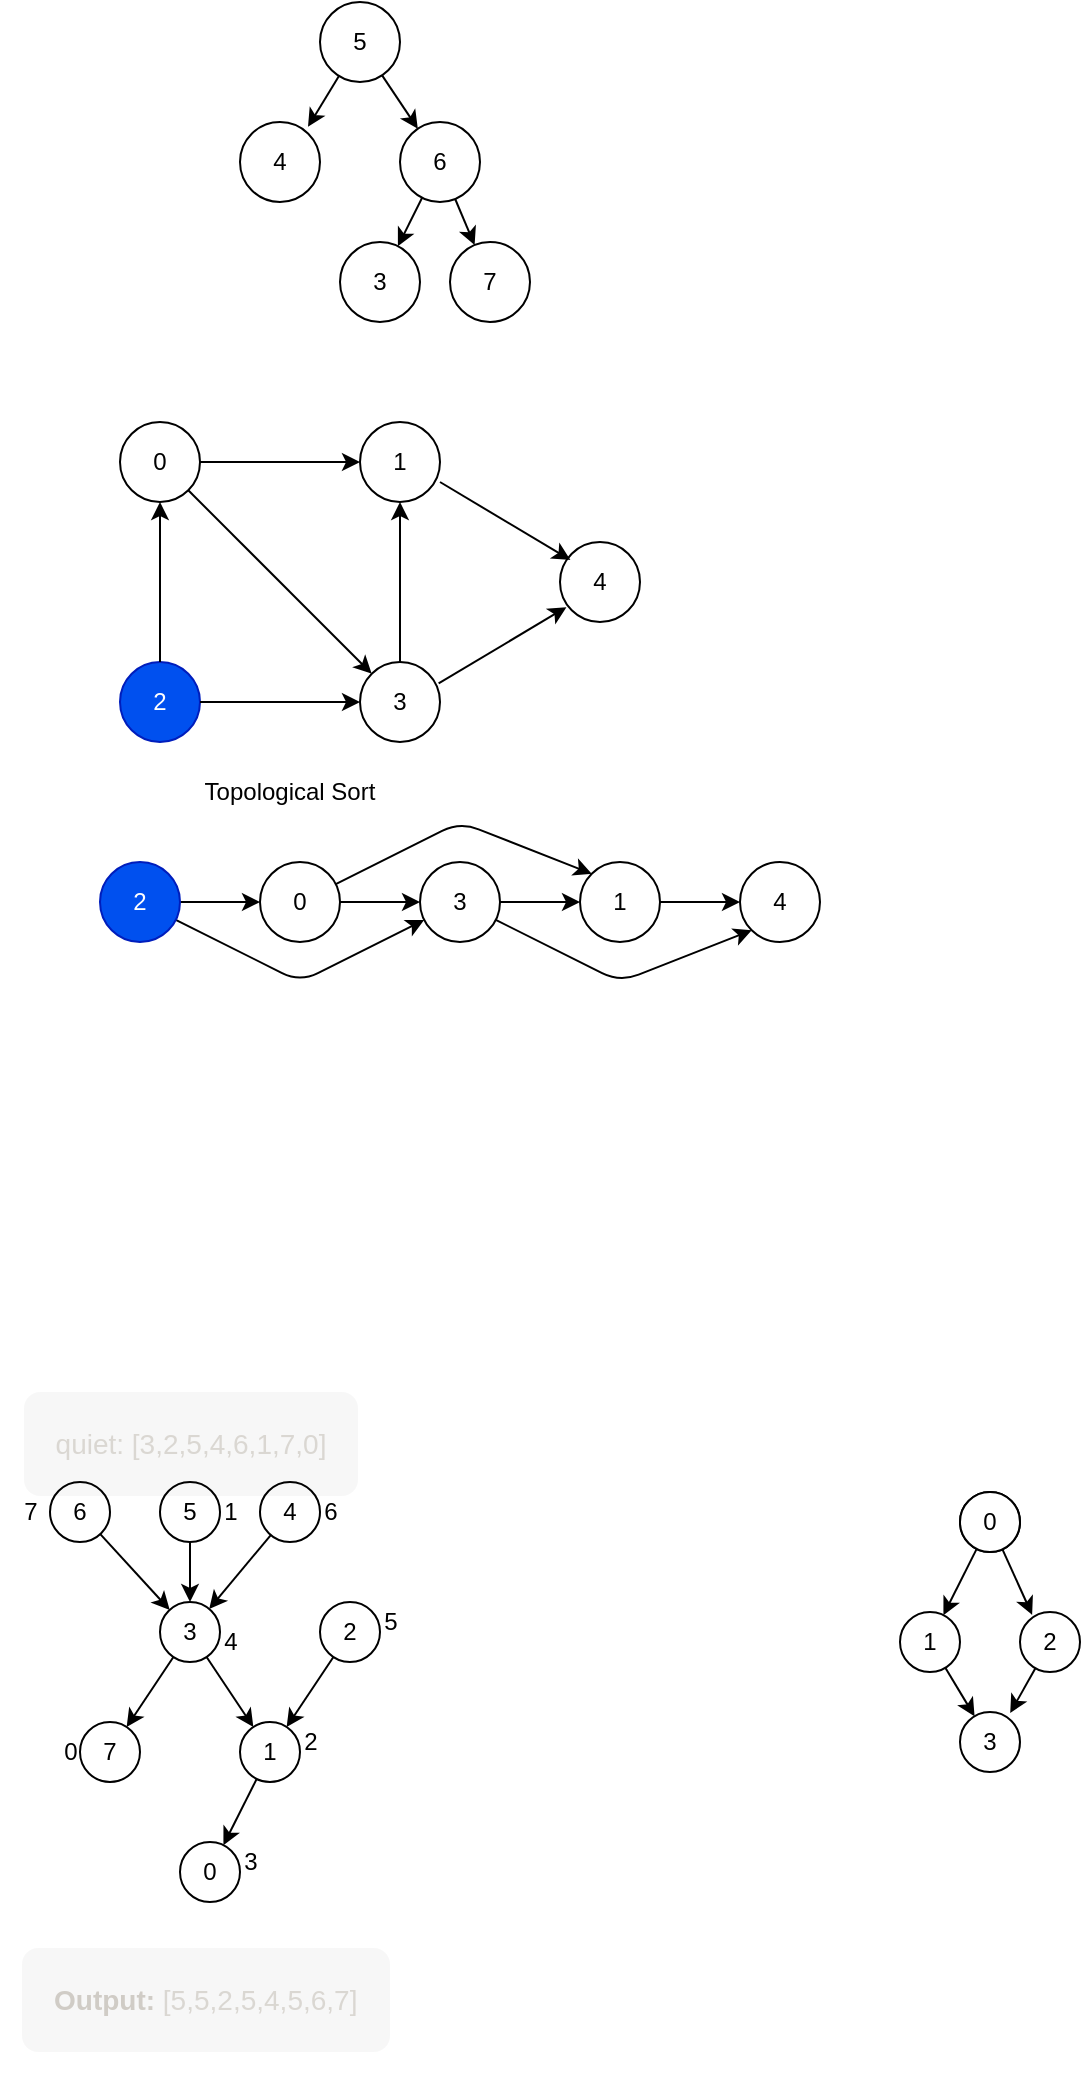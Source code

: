 <mxfile>
    <diagram id="KxGzu2JDHThCcGYC2IFr" name="Topological sort">
        <mxGraphModel dx="693" dy="390" grid="1" gridSize="10" guides="1" tooltips="1" connect="1" arrows="1" fold="1" page="1" pageScale="1" pageWidth="850" pageHeight="1100" math="0" shadow="0">
            <root>
                <mxCell id="pe5V0uft7TB9Qp7mZTWp-0"/>
                <mxCell id="pe5V0uft7TB9Qp7mZTWp-1" parent="pe5V0uft7TB9Qp7mZTWp-0"/>
                <mxCell id="pe5V0uft7TB9Qp7mZTWp-20" style="edgeStyle=none;html=1;entryX=0;entryY=0;entryDx=0;entryDy=0;endArrow=classic;endFill=1;" parent="pe5V0uft7TB9Qp7mZTWp-1" source="pe5V0uft7TB9Qp7mZTWp-2" target="pe5V0uft7TB9Qp7mZTWp-8" edge="1">
                    <mxGeometry relative="1" as="geometry"/>
                </mxCell>
                <mxCell id="pe5V0uft7TB9Qp7mZTWp-2" value="0" style="ellipse;whiteSpace=wrap;html=1;aspect=fixed;" parent="pe5V0uft7TB9Qp7mZTWp-1" vertex="1">
                    <mxGeometry x="240" y="210" width="40" height="40" as="geometry"/>
                </mxCell>
                <mxCell id="pe5V0uft7TB9Qp7mZTWp-3" value="2" style="ellipse;whiteSpace=wrap;html=1;aspect=fixed;fillColor=#0050ef;fontColor=#ffffff;strokeColor=#001DBC;" parent="pe5V0uft7TB9Qp7mZTWp-1" vertex="1">
                    <mxGeometry x="240" y="330" width="40" height="40" as="geometry"/>
                </mxCell>
                <mxCell id="pe5V0uft7TB9Qp7mZTWp-4" value="1" style="ellipse;whiteSpace=wrap;html=1;aspect=fixed;" parent="pe5V0uft7TB9Qp7mZTWp-1" vertex="1">
                    <mxGeometry x="360" y="210" width="40" height="40" as="geometry"/>
                </mxCell>
                <mxCell id="pe5V0uft7TB9Qp7mZTWp-5" value="" style="endArrow=classic;html=1;entryX=0.5;entryY=1;entryDx=0;entryDy=0;exitX=0.5;exitY=0;exitDx=0;exitDy=0;endFill=1;" parent="pe5V0uft7TB9Qp7mZTWp-1" source="pe5V0uft7TB9Qp7mZTWp-3" target="pe5V0uft7TB9Qp7mZTWp-2" edge="1">
                    <mxGeometry width="50" height="50" relative="1" as="geometry">
                        <mxPoint x="270" y="340" as="sourcePoint"/>
                        <mxPoint x="320" y="290" as="targetPoint"/>
                    </mxGeometry>
                </mxCell>
                <mxCell id="pe5V0uft7TB9Qp7mZTWp-6" value="" style="endArrow=classic;html=1;entryX=0;entryY=0.5;entryDx=0;entryDy=0;exitX=1;exitY=0.5;exitDx=0;exitDy=0;endFill=1;" parent="pe5V0uft7TB9Qp7mZTWp-1" source="pe5V0uft7TB9Qp7mZTWp-2" target="pe5V0uft7TB9Qp7mZTWp-4" edge="1">
                    <mxGeometry width="50" height="50" relative="1" as="geometry">
                        <mxPoint x="270" y="340" as="sourcePoint"/>
                        <mxPoint x="270" y="260" as="targetPoint"/>
                    </mxGeometry>
                </mxCell>
                <mxCell id="pe5V0uft7TB9Qp7mZTWp-7" value="" style="endArrow=classic;html=1;exitX=1;exitY=0.5;exitDx=0;exitDy=0;entryX=0;entryY=0.5;entryDx=0;entryDy=0;endFill=1;" parent="pe5V0uft7TB9Qp7mZTWp-1" source="pe5V0uft7TB9Qp7mZTWp-3" target="pe5V0uft7TB9Qp7mZTWp-8" edge="1">
                    <mxGeometry width="50" height="50" relative="1" as="geometry">
                        <mxPoint x="270" y="340" as="sourcePoint"/>
                        <mxPoint x="360" y="350" as="targetPoint"/>
                    </mxGeometry>
                </mxCell>
                <mxCell id="pe5V0uft7TB9Qp7mZTWp-8" value="3" style="ellipse;whiteSpace=wrap;html=1;aspect=fixed;" parent="pe5V0uft7TB9Qp7mZTWp-1" vertex="1">
                    <mxGeometry x="360" y="330" width="40" height="40" as="geometry"/>
                </mxCell>
                <mxCell id="pe5V0uft7TB9Qp7mZTWp-9" value="" style="endArrow=classic;html=1;entryX=0.5;entryY=1;entryDx=0;entryDy=0;exitX=0.5;exitY=0;exitDx=0;exitDy=0;endFill=1;" parent="pe5V0uft7TB9Qp7mZTWp-1" source="pe5V0uft7TB9Qp7mZTWp-8" target="pe5V0uft7TB9Qp7mZTWp-4" edge="1">
                    <mxGeometry width="50" height="50" relative="1" as="geometry">
                        <mxPoint x="270" y="340" as="sourcePoint"/>
                        <mxPoint x="270" y="260" as="targetPoint"/>
                    </mxGeometry>
                </mxCell>
                <mxCell id="pe5V0uft7TB9Qp7mZTWp-10" value="4" style="ellipse;whiteSpace=wrap;html=1;aspect=fixed;" parent="pe5V0uft7TB9Qp7mZTWp-1" vertex="1">
                    <mxGeometry x="460" y="270" width="40" height="40" as="geometry"/>
                </mxCell>
                <mxCell id="pe5V0uft7TB9Qp7mZTWp-11" value="" style="endArrow=classic;html=1;entryX=0.13;entryY=0.225;entryDx=0;entryDy=0;entryPerimeter=0;endFill=1;" parent="pe5V0uft7TB9Qp7mZTWp-1" target="pe5V0uft7TB9Qp7mZTWp-10" edge="1">
                    <mxGeometry width="50" height="50" relative="1" as="geometry">
                        <mxPoint x="400" y="240" as="sourcePoint"/>
                        <mxPoint x="370" y="240" as="targetPoint"/>
                    </mxGeometry>
                </mxCell>
                <mxCell id="pe5V0uft7TB9Qp7mZTWp-12" value="" style="endArrow=classic;html=1;entryX=0.08;entryY=0.815;entryDx=0;entryDy=0;exitX=0.983;exitY=0.267;exitDx=0;exitDy=0;entryPerimeter=0;exitPerimeter=0;endFill=1;" parent="pe5V0uft7TB9Qp7mZTWp-1" source="pe5V0uft7TB9Qp7mZTWp-8" target="pe5V0uft7TB9Qp7mZTWp-10" edge="1">
                    <mxGeometry width="50" height="50" relative="1" as="geometry">
                        <mxPoint x="410" y="251.32" as="sourcePoint"/>
                        <mxPoint x="472.32" y="288.68" as="targetPoint"/>
                    </mxGeometry>
                </mxCell>
                <mxCell id="pe5V0uft7TB9Qp7mZTWp-28" value="" style="edgeStyle=none;html=1;endArrow=classic;endFill=1;" parent="pe5V0uft7TB9Qp7mZTWp-1" source="pe5V0uft7TB9Qp7mZTWp-22" target="pe5V0uft7TB9Qp7mZTWp-23" edge="1">
                    <mxGeometry relative="1" as="geometry"/>
                </mxCell>
                <mxCell id="pe5V0uft7TB9Qp7mZTWp-29" style="edgeStyle=none;html=1;endArrow=classic;endFill=1;" parent="pe5V0uft7TB9Qp7mZTWp-1" source="pe5V0uft7TB9Qp7mZTWp-22" target="pe5V0uft7TB9Qp7mZTWp-24" edge="1">
                    <mxGeometry relative="1" as="geometry">
                        <mxPoint x="360" y="540" as="targetPoint"/>
                        <Array as="points">
                            <mxPoint x="330" y="490"/>
                        </Array>
                    </mxGeometry>
                </mxCell>
                <mxCell id="pe5V0uft7TB9Qp7mZTWp-22" value="2" style="ellipse;whiteSpace=wrap;html=1;aspect=fixed;fillColor=#0050ef;fontColor=#ffffff;strokeColor=#001DBC;" parent="pe5V0uft7TB9Qp7mZTWp-1" vertex="1">
                    <mxGeometry x="230" y="430" width="40" height="40" as="geometry"/>
                </mxCell>
                <mxCell id="pe5V0uft7TB9Qp7mZTWp-30" value="" style="edgeStyle=none;html=1;endArrow=classic;endFill=1;" parent="pe5V0uft7TB9Qp7mZTWp-1" source="pe5V0uft7TB9Qp7mZTWp-23" target="pe5V0uft7TB9Qp7mZTWp-24" edge="1">
                    <mxGeometry relative="1" as="geometry"/>
                </mxCell>
                <mxCell id="pe5V0uft7TB9Qp7mZTWp-31" style="edgeStyle=none;html=1;endArrow=classic;endFill=1;entryX=0;entryY=0;entryDx=0;entryDy=0;" parent="pe5V0uft7TB9Qp7mZTWp-1" source="pe5V0uft7TB9Qp7mZTWp-23" target="pe5V0uft7TB9Qp7mZTWp-25" edge="1">
                    <mxGeometry relative="1" as="geometry">
                        <mxPoint x="480" y="440" as="targetPoint"/>
                        <Array as="points">
                            <mxPoint x="410" y="410"/>
                        </Array>
                    </mxGeometry>
                </mxCell>
                <mxCell id="pe5V0uft7TB9Qp7mZTWp-23" value="0" style="ellipse;whiteSpace=wrap;html=1;aspect=fixed;" parent="pe5V0uft7TB9Qp7mZTWp-1" vertex="1">
                    <mxGeometry x="310" y="430" width="40" height="40" as="geometry"/>
                </mxCell>
                <mxCell id="pe5V0uft7TB9Qp7mZTWp-32" value="" style="edgeStyle=none;html=1;endArrow=classic;endFill=1;" parent="pe5V0uft7TB9Qp7mZTWp-1" source="pe5V0uft7TB9Qp7mZTWp-24" target="pe5V0uft7TB9Qp7mZTWp-25" edge="1">
                    <mxGeometry relative="1" as="geometry"/>
                </mxCell>
                <mxCell id="pe5V0uft7TB9Qp7mZTWp-33" style="edgeStyle=none;html=1;endArrow=classic;endFill=1;entryX=0;entryY=1;entryDx=0;entryDy=0;" parent="pe5V0uft7TB9Qp7mZTWp-1" source="pe5V0uft7TB9Qp7mZTWp-24" target="pe5V0uft7TB9Qp7mZTWp-26" edge="1">
                    <mxGeometry relative="1" as="geometry">
                        <mxPoint x="510" y="520" as="targetPoint"/>
                        <Array as="points">
                            <mxPoint x="490" y="490"/>
                        </Array>
                    </mxGeometry>
                </mxCell>
                <mxCell id="pe5V0uft7TB9Qp7mZTWp-24" value="3" style="ellipse;whiteSpace=wrap;html=1;aspect=fixed;" parent="pe5V0uft7TB9Qp7mZTWp-1" vertex="1">
                    <mxGeometry x="390" y="430" width="40" height="40" as="geometry"/>
                </mxCell>
                <mxCell id="pe5V0uft7TB9Qp7mZTWp-34" value="" style="edgeStyle=none;html=1;endArrow=classic;endFill=1;" parent="pe5V0uft7TB9Qp7mZTWp-1" source="pe5V0uft7TB9Qp7mZTWp-25" target="pe5V0uft7TB9Qp7mZTWp-26" edge="1">
                    <mxGeometry relative="1" as="geometry"/>
                </mxCell>
                <mxCell id="pe5V0uft7TB9Qp7mZTWp-25" value="1" style="ellipse;whiteSpace=wrap;html=1;aspect=fixed;" parent="pe5V0uft7TB9Qp7mZTWp-1" vertex="1">
                    <mxGeometry x="470" y="430" width="40" height="40" as="geometry"/>
                </mxCell>
                <mxCell id="pe5V0uft7TB9Qp7mZTWp-26" value="4" style="ellipse;whiteSpace=wrap;html=1;aspect=fixed;" parent="pe5V0uft7TB9Qp7mZTWp-1" vertex="1">
                    <mxGeometry x="550" y="430" width="40" height="40" as="geometry"/>
                </mxCell>
                <mxCell id="pe5V0uft7TB9Qp7mZTWp-38" value="Topological Sort" style="text;html=1;strokeColor=none;fillColor=none;align=center;verticalAlign=middle;whiteSpace=wrap;rounded=0;" parent="pe5V0uft7TB9Qp7mZTWp-1" vertex="1">
                    <mxGeometry x="280" y="380" width="90" height="30" as="geometry"/>
                </mxCell>
                <mxCell id="9" value="" style="edgeStyle=none;html=1;entryX=0.85;entryY=0.06;entryDx=0;entryDy=0;entryPerimeter=0;" parent="pe5V0uft7TB9Qp7mZTWp-1" source="1" target="2" edge="1">
                    <mxGeometry relative="1" as="geometry"/>
                </mxCell>
                <mxCell id="10" style="edgeStyle=none;html=1;" parent="pe5V0uft7TB9Qp7mZTWp-1" source="1" target="3" edge="1">
                    <mxGeometry relative="1" as="geometry"/>
                </mxCell>
                <mxCell id="1" value="5" style="ellipse;whiteSpace=wrap;html=1;" parent="pe5V0uft7TB9Qp7mZTWp-1" vertex="1">
                    <mxGeometry x="340" width="40" height="40" as="geometry"/>
                </mxCell>
                <mxCell id="2" value="4" style="ellipse;whiteSpace=wrap;html=1;" parent="pe5V0uft7TB9Qp7mZTWp-1" vertex="1">
                    <mxGeometry x="300" y="60" width="40" height="40" as="geometry"/>
                </mxCell>
                <mxCell id="7" style="edgeStyle=none;html=1;" parent="pe5V0uft7TB9Qp7mZTWp-1" source="3" target="5" edge="1">
                    <mxGeometry relative="1" as="geometry"/>
                </mxCell>
                <mxCell id="8" style="edgeStyle=none;html=1;" parent="pe5V0uft7TB9Qp7mZTWp-1" source="3" target="6" edge="1">
                    <mxGeometry relative="1" as="geometry"/>
                </mxCell>
                <mxCell id="3" value="6" style="ellipse;whiteSpace=wrap;html=1;" parent="pe5V0uft7TB9Qp7mZTWp-1" vertex="1">
                    <mxGeometry x="380" y="60" width="40" height="40" as="geometry"/>
                </mxCell>
                <mxCell id="5" value="3" style="ellipse;whiteSpace=wrap;html=1;" parent="pe5V0uft7TB9Qp7mZTWp-1" vertex="1">
                    <mxGeometry x="350" y="120" width="40" height="40" as="geometry"/>
                </mxCell>
                <mxCell id="6" value="7" style="ellipse;whiteSpace=wrap;html=1;" parent="pe5V0uft7TB9Qp7mZTWp-1" vertex="1">
                    <mxGeometry x="405" y="120" width="40" height="40" as="geometry"/>
                </mxCell>
                <mxCell id="17" style="edgeStyle=none;html=1;" edge="1" parent="pe5V0uft7TB9Qp7mZTWp-1" source="12" target="13">
                    <mxGeometry relative="1" as="geometry"/>
                </mxCell>
                <mxCell id="18" style="edgeStyle=none;html=1;entryX=0.202;entryY=0.048;entryDx=0;entryDy=0;entryPerimeter=0;" edge="1" parent="pe5V0uft7TB9Qp7mZTWp-1" source="12" target="14">
                    <mxGeometry relative="1" as="geometry"/>
                </mxCell>
                <mxCell id="12" value="0" style="ellipse;whiteSpace=wrap;html=1;aspect=fixed;" vertex="1" parent="pe5V0uft7TB9Qp7mZTWp-1">
                    <mxGeometry x="660" y="745" width="30" height="30" as="geometry"/>
                </mxCell>
                <mxCell id="19" value="" style="edgeStyle=none;html=1;" edge="1" parent="pe5V0uft7TB9Qp7mZTWp-1" source="13" target="15">
                    <mxGeometry relative="1" as="geometry"/>
                </mxCell>
                <mxCell id="13" value="1" style="ellipse;whiteSpace=wrap;html=1;aspect=fixed;" vertex="1" parent="pe5V0uft7TB9Qp7mZTWp-1">
                    <mxGeometry x="630" y="805" width="30" height="30" as="geometry"/>
                </mxCell>
                <mxCell id="20" style="edgeStyle=none;html=1;entryX=0.837;entryY=0.016;entryDx=0;entryDy=0;entryPerimeter=0;" edge="1" parent="pe5V0uft7TB9Qp7mZTWp-1" source="14" target="15">
                    <mxGeometry relative="1" as="geometry"/>
                </mxCell>
                <mxCell id="14" value="2" style="ellipse;whiteSpace=wrap;html=1;aspect=fixed;" vertex="1" parent="pe5V0uft7TB9Qp7mZTWp-1">
                    <mxGeometry x="690" y="805" width="30" height="30" as="geometry"/>
                </mxCell>
                <mxCell id="15" value="3" style="ellipse;whiteSpace=wrap;html=1;aspect=fixed;" vertex="1" parent="pe5V0uft7TB9Qp7mZTWp-1">
                    <mxGeometry x="660" y="855" width="30" height="30" as="geometry"/>
                </mxCell>
                <mxCell id="21" value="0" style="ellipse;whiteSpace=wrap;html=1;aspect=fixed;" vertex="1" parent="pe5V0uft7TB9Qp7mZTWp-1">
                    <mxGeometry x="660" y="745" width="30" height="30" as="geometry"/>
                </mxCell>
                <mxCell id="24" style="edgeStyle=none;html=1;" edge="1" parent="pe5V0uft7TB9Qp7mZTWp-1" source="22" target="23">
                    <mxGeometry relative="1" as="geometry"/>
                </mxCell>
                <mxCell id="22" value="1" style="ellipse;whiteSpace=wrap;html=1;aspect=fixed;" vertex="1" parent="pe5V0uft7TB9Qp7mZTWp-1">
                    <mxGeometry x="300" y="860" width="30" height="30" as="geometry"/>
                </mxCell>
                <mxCell id="23" value="0" style="ellipse;whiteSpace=wrap;html=1;aspect=fixed;" vertex="1" parent="pe5V0uft7TB9Qp7mZTWp-1">
                    <mxGeometry x="270" y="920" width="30" height="30" as="geometry"/>
                </mxCell>
                <mxCell id="26" style="edgeStyle=none;html=1;" edge="1" parent="pe5V0uft7TB9Qp7mZTWp-1" source="25" target="22">
                    <mxGeometry relative="1" as="geometry"/>
                </mxCell>
                <mxCell id="25" value="2" style="ellipse;whiteSpace=wrap;html=1;aspect=fixed;" vertex="1" parent="pe5V0uft7TB9Qp7mZTWp-1">
                    <mxGeometry x="340" y="800" width="30" height="30" as="geometry"/>
                </mxCell>
                <mxCell id="28" style="edgeStyle=none;html=1;" edge="1" parent="pe5V0uft7TB9Qp7mZTWp-1" source="27" target="22">
                    <mxGeometry relative="1" as="geometry"/>
                </mxCell>
                <mxCell id="30" style="edgeStyle=none;html=1;" edge="1" parent="pe5V0uft7TB9Qp7mZTWp-1" source="27" target="29">
                    <mxGeometry relative="1" as="geometry"/>
                </mxCell>
                <mxCell id="27" value="3" style="ellipse;whiteSpace=wrap;html=1;aspect=fixed;" vertex="1" parent="pe5V0uft7TB9Qp7mZTWp-1">
                    <mxGeometry x="260" y="800" width="30" height="30" as="geometry"/>
                </mxCell>
                <mxCell id="29" value="7" style="ellipse;whiteSpace=wrap;html=1;aspect=fixed;" vertex="1" parent="pe5V0uft7TB9Qp7mZTWp-1">
                    <mxGeometry x="220" y="860" width="30" height="30" as="geometry"/>
                </mxCell>
                <mxCell id="32" style="edgeStyle=none;html=1;" edge="1" parent="pe5V0uft7TB9Qp7mZTWp-1" source="31" target="27">
                    <mxGeometry relative="1" as="geometry"/>
                </mxCell>
                <mxCell id="31" value="4" style="ellipse;whiteSpace=wrap;html=1;aspect=fixed;" vertex="1" parent="pe5V0uft7TB9Qp7mZTWp-1">
                    <mxGeometry x="310" y="740" width="30" height="30" as="geometry"/>
                </mxCell>
                <mxCell id="34" style="edgeStyle=none;html=1;entryX=0.5;entryY=0;entryDx=0;entryDy=0;" edge="1" parent="pe5V0uft7TB9Qp7mZTWp-1" source="33" target="27">
                    <mxGeometry relative="1" as="geometry"/>
                </mxCell>
                <mxCell id="33" value="5" style="ellipse;whiteSpace=wrap;html=1;aspect=fixed;" vertex="1" parent="pe5V0uft7TB9Qp7mZTWp-1">
                    <mxGeometry x="260" y="740" width="30" height="30" as="geometry"/>
                </mxCell>
                <mxCell id="36" style="edgeStyle=none;html=1;" edge="1" parent="pe5V0uft7TB9Qp7mZTWp-1" source="35" target="27">
                    <mxGeometry relative="1" as="geometry"/>
                </mxCell>
                <mxCell id="35" value="6" style="ellipse;whiteSpace=wrap;html=1;aspect=fixed;" vertex="1" parent="pe5V0uft7TB9Qp7mZTWp-1">
                    <mxGeometry x="205" y="740" width="30" height="30" as="geometry"/>
                </mxCell>
                <mxCell id="37" value="&lt;pre style=&quot;border-width: 0px; border-style: solid; border-color: var(--darkreader-border--chakra-colors-chakra-border-color); border-image: initial; box-sizing: border-box; --tw-border-spacing-x: 0; --tw-border-spacing-y: 0; --tw-translate-x: 0; --tw-translate-y: 0; --tw-rotate: 0; --tw-skew-x: 0; --tw-skew-y: 0; --tw-scale-x: 1; --tw-scale-y: 1; --tw-pan-x: ; --tw-pan-y: ; --tw-pinch-zoom: ; --tw-scroll-snap-strictness: proximity; --tw-ordinal: ; --tw-slashed-zero: ; --tw-numeric-figure: ; --tw-numeric-spacing: ; --tw-numeric-fraction: ; --tw-ring-inset: ; --tw-ring-offset-width: 0px; --tw-ring-offset-color: #fff; --tw-ring-color: #3b82f680; --tw-ring-offset-shadow:0 0 #0000; --tw-ring-shadow:0 0 #0000; --tw-shadow:0 0 #0000; --tw-shadow-colored:0 0 #0000; --tw-blur: ; --tw-brightness: ; --tw-contrast: ; --tw-grayscale: ; --tw-hue-rotate: ; --tw-invert: ; --tw-saturate: ; --tw-sepia: ; --tw-drop-shadow: ; --tw-backdrop-blur: ; --tw-backdrop-brightness: ; --tw-backdrop-contrast: ; --tw-backdrop-grayscale: ; --tw-backdrop-hue-rotate: ; --tw-backdrop-invert: ; --tw-backdrop-opacity: ; --tw-backdrop-saturate: ; --tw-backdrop-sepia: ; --darkreader-bg--tw-ring-offset-shadow: 0 0 #0000; --darkreader-bg--tw-ring-shadow: 0 0 #0000; --darkreader-bg--tw-shadow: 0 0 #0000; --darkreader-bg--tw-shadow-colored: 0 0 #0000; overflow-wrap: break-word; font-family: Menlo, sans-serif; margin-top: 1rem; margin-bottom: 1rem; overflow: auto; font-size: 14px; background-color: rgba(0, 8, 26, 0.03); border-radius: 0.5rem; color: rgba(208, 204, 198, 0.75); line-height: 1.25rem; padding: 1rem; text-align: start; position: relative;&quot;&gt;quiet: [3,2,5,4,6,1,7,0]&lt;/pre&gt;" style="text;html=1;align=center;verticalAlign=middle;resizable=0;points=[];autosize=1;strokeColor=none;fillColor=none;" vertex="1" parent="pe5V0uft7TB9Qp7mZTWp-1">
                    <mxGeometry x="180" y="670" width="190" height="100" as="geometry"/>
                </mxCell>
                <mxCell id="38" value="&lt;pre style=&quot;border-width: 0px; border-style: solid; border-color: var(--darkreader-border--chakra-colors-chakra-border-color); border-image: initial; box-sizing: border-box; --tw-border-spacing-x: 0; --tw-border-spacing-y: 0; --tw-translate-x: 0; --tw-translate-y: 0; --tw-rotate: 0; --tw-skew-x: 0; --tw-skew-y: 0; --tw-scale-x: 1; --tw-scale-y: 1; --tw-pan-x: ; --tw-pan-y: ; --tw-pinch-zoom: ; --tw-scroll-snap-strictness: proximity; --tw-ordinal: ; --tw-slashed-zero: ; --tw-numeric-figure: ; --tw-numeric-spacing: ; --tw-numeric-fraction: ; --tw-ring-inset: ; --tw-ring-offset-width: 0px; --tw-ring-offset-color: #fff; --tw-ring-color: #3b82f680; --tw-ring-offset-shadow:0 0 #0000; --tw-ring-shadow:0 0 #0000; --tw-shadow:0 0 #0000; --tw-shadow-colored:0 0 #0000; --tw-blur: ; --tw-brightness: ; --tw-contrast: ; --tw-grayscale: ; --tw-hue-rotate: ; --tw-invert: ; --tw-saturate: ; --tw-sepia: ; --tw-drop-shadow: ; --tw-backdrop-blur: ; --tw-backdrop-brightness: ; --tw-backdrop-contrast: ; --tw-backdrop-grayscale: ; --tw-backdrop-hue-rotate: ; --tw-backdrop-invert: ; --tw-backdrop-opacity: ; --tw-backdrop-saturate: ; --tw-backdrop-sepia: ; --darkreader-bg--tw-ring-offset-shadow: 0 0 #0000; --darkreader-bg--tw-ring-shadow: 0 0 #0000; --darkreader-bg--tw-shadow: 0 0 #0000; --darkreader-bg--tw-shadow-colored: 0 0 #0000; overflow-wrap: break-word; font-family: Menlo, sans-serif; margin: 1rem 0px; overflow: auto; font-size: 14px; background-color: rgba(0, 8, 26, 0.03); border-radius: 0.5rem; color: rgba(208, 204, 198, 0.75); line-height: 1.25rem; padding: 1rem; font-style: normal; font-variant-ligatures: normal; font-variant-caps: normal; font-weight: 400; letter-spacing: normal; orphans: 2; text-align: start; text-indent: 0px; text-transform: none; widows: 2; word-spacing: 0px; -webkit-text-stroke-width: 0px; text-decoration-thickness: initial; text-decoration-style: initial; text-decoration-color: initial; position: relative;&quot;&gt;&lt;strong style=&quot;border-width: 0px; border-style: solid; border-color: var(--darkreader-border--chakra-colors-chakra-border-color); border-image: initial; box-sizing: border-box; --tw-border-spacing-x: 0; --tw-border-spacing-y: 0; --tw-translate-x: 0; --tw-translate-y: 0; --tw-rotate: 0; --tw-skew-x: 0; --tw-skew-y: 0; --tw-scale-x: 1; --tw-scale-y: 1; --tw-pan-x: ; --tw-pan-y: ; --tw-pinch-zoom: ; --tw-scroll-snap-strictness: proximity; --tw-ordinal: ; --tw-slashed-zero: ; --tw-numeric-figure: ; --tw-numeric-spacing: ; --tw-numeric-fraction: ; --tw-ring-inset: ; --tw-ring-offset-width: 0px; --tw-ring-offset-color: #fff; --tw-ring-color: #3b82f680; --tw-ring-offset-shadow:0 0 #0000; --tw-ring-shadow:0 0 #0000; --tw-shadow:0 0 #0000; --tw-shadow-colored:0 0 #0000; --tw-blur: ; --tw-brightness: ; --tw-contrast: ; --tw-grayscale: ; --tw-hue-rotate: ; --tw-invert: ; --tw-saturate: ; --tw-sepia: ; --tw-drop-shadow: ; --tw-backdrop-blur: ; --tw-backdrop-brightness: ; --tw-backdrop-contrast: ; --tw-backdrop-grayscale: ; --tw-backdrop-hue-rotate: ; --tw-backdrop-invert: ; --tw-backdrop-opacity: ; --tw-backdrop-saturate: ; --tw-backdrop-sepia: ; --darkreader-bg--tw-ring-offset-shadow: 0 0 #0000; --darkreader-bg--tw-ring-shadow: 0 0 #0000; --darkreader-bg--tw-shadow: 0 0 #0000; --darkreader-bg--tw-shadow-colored: 0 0 #0000; overflow-wrap: break-word; font-weight: bold; --tw-text-opacity:1; color: rgb(208, 204, 198); --darkreader-text--tw-text-opacity: 1;&quot;&gt;Output:&lt;/strong&gt; [5,5,2,5,4,5,6,7]&lt;/pre&gt;" style="text;whiteSpace=wrap;html=1;" vertex="1" parent="pe5V0uft7TB9Qp7mZTWp-1">
                    <mxGeometry x="188.75" y="950" width="192.5" height="60" as="geometry"/>
                </mxCell>
                <mxCell id="41" value="3" style="text;html=1;align=center;verticalAlign=middle;resizable=0;points=[];autosize=1;strokeColor=none;fillColor=none;" vertex="1" parent="pe5V0uft7TB9Qp7mZTWp-1">
                    <mxGeometry x="290" y="915" width="30" height="30" as="geometry"/>
                </mxCell>
                <mxCell id="42" value="2" style="text;html=1;align=center;verticalAlign=middle;resizable=0;points=[];autosize=1;strokeColor=none;fillColor=none;" vertex="1" parent="pe5V0uft7TB9Qp7mZTWp-1">
                    <mxGeometry x="320" y="855" width="30" height="30" as="geometry"/>
                </mxCell>
                <mxCell id="43" value="5" style="text;html=1;align=center;verticalAlign=middle;resizable=0;points=[];autosize=1;strokeColor=none;fillColor=none;" vertex="1" parent="pe5V0uft7TB9Qp7mZTWp-1">
                    <mxGeometry x="360" y="795" width="30" height="30" as="geometry"/>
                </mxCell>
                <mxCell id="44" value="4" style="text;html=1;align=center;verticalAlign=middle;resizable=0;points=[];autosize=1;strokeColor=none;fillColor=none;" vertex="1" parent="pe5V0uft7TB9Qp7mZTWp-1">
                    <mxGeometry x="280" y="805" width="30" height="30" as="geometry"/>
                </mxCell>
                <mxCell id="45" value="6" style="text;html=1;align=center;verticalAlign=middle;resizable=0;points=[];autosize=1;strokeColor=none;fillColor=none;" vertex="1" parent="pe5V0uft7TB9Qp7mZTWp-1">
                    <mxGeometry x="330" y="740" width="30" height="30" as="geometry"/>
                </mxCell>
                <mxCell id="46" value="1" style="text;html=1;align=center;verticalAlign=middle;resizable=0;points=[];autosize=1;strokeColor=none;fillColor=none;" vertex="1" parent="pe5V0uft7TB9Qp7mZTWp-1">
                    <mxGeometry x="280" y="740" width="30" height="30" as="geometry"/>
                </mxCell>
                <mxCell id="47" value="7" style="text;html=1;align=center;verticalAlign=middle;resizable=0;points=[];autosize=1;strokeColor=none;fillColor=none;" vertex="1" parent="pe5V0uft7TB9Qp7mZTWp-1">
                    <mxGeometry x="180" y="740" width="30" height="30" as="geometry"/>
                </mxCell>
                <mxCell id="48" value="0" style="text;html=1;align=center;verticalAlign=middle;resizable=0;points=[];autosize=1;strokeColor=none;fillColor=none;" vertex="1" parent="pe5V0uft7TB9Qp7mZTWp-1">
                    <mxGeometry x="200" y="860" width="30" height="30" as="geometry"/>
                </mxCell>
            </root>
        </mxGraphModel>
    </diagram>
    <diagram id="-iMvZjUMG1iPN_J_NiWH" name="Dijkstra's algorithm">
        <mxGraphModel dx="654" dy="390" grid="1" gridSize="10" guides="1" tooltips="1" connect="1" arrows="1" fold="1" page="1" pageScale="1" pageWidth="850" pageHeight="1100" math="0" shadow="0">
            <root>
                <mxCell id="ui7-jqgvSA2S-25qEhhR-0"/>
                <mxCell id="ui7-jqgvSA2S-25qEhhR-1" parent="ui7-jqgvSA2S-25qEhhR-0"/>
                <mxCell id="jWhmHiKbgn5TlDwLVb8o-0" value="0" style="ellipse;whiteSpace=wrap;html=1;aspect=fixed;fillColor=#60a917;fontColor=#ffffff;strokeColor=#2D7600;" parent="ui7-jqgvSA2S-25qEhhR-1" vertex="1">
                    <mxGeometry x="250" y="390" width="40" height="40" as="geometry"/>
                </mxCell>
                <mxCell id="jWhmHiKbgn5TlDwLVb8o-1" value="3" style="ellipse;whiteSpace=wrap;html=1;aspect=fixed;fillColor=#60a917;fontColor=#ffffff;strokeColor=#2D7600;" parent="ui7-jqgvSA2S-25qEhhR-1" vertex="1">
                    <mxGeometry x="250" y="510" width="40" height="40" as="geometry"/>
                </mxCell>
                <mxCell id="jWhmHiKbgn5TlDwLVb8o-3" value="1" style="ellipse;whiteSpace=wrap;html=1;aspect=fixed;" parent="ui7-jqgvSA2S-25qEhhR-1" vertex="1">
                    <mxGeometry x="370" y="390" width="40" height="40" as="geometry"/>
                </mxCell>
                <mxCell id="jWhmHiKbgn5TlDwLVb8o-6" value="" style="endArrow=none;html=1;entryX=0.5;entryY=1;entryDx=0;entryDy=0;exitX=0.5;exitY=0;exitDx=0;exitDy=0;" parent="ui7-jqgvSA2S-25qEhhR-1" source="jWhmHiKbgn5TlDwLVb8o-1" target="jWhmHiKbgn5TlDwLVb8o-0" edge="1">
                    <mxGeometry width="50" height="50" relative="1" as="geometry">
                        <mxPoint x="280" y="520" as="sourcePoint"/>
                        <mxPoint x="330" y="470" as="targetPoint"/>
                    </mxGeometry>
                </mxCell>
                <mxCell id="jWhmHiKbgn5TlDwLVb8o-7" value="" style="endArrow=none;html=1;entryX=0;entryY=0.5;entryDx=0;entryDy=0;exitX=1;exitY=0.5;exitDx=0;exitDy=0;" parent="ui7-jqgvSA2S-25qEhhR-1" source="jWhmHiKbgn5TlDwLVb8o-0" target="jWhmHiKbgn5TlDwLVb8o-3" edge="1">
                    <mxGeometry width="50" height="50" relative="1" as="geometry">
                        <mxPoint x="280" y="520" as="sourcePoint"/>
                        <mxPoint x="280" y="440" as="targetPoint"/>
                    </mxGeometry>
                </mxCell>
                <mxCell id="jWhmHiKbgn5TlDwLVb8o-8" value="" style="endArrow=none;html=1;exitX=1;exitY=0.5;exitDx=0;exitDy=0;entryX=0;entryY=0.5;entryDx=0;entryDy=0;" parent="ui7-jqgvSA2S-25qEhhR-1" source="jWhmHiKbgn5TlDwLVb8o-1" target="jWhmHiKbgn5TlDwLVb8o-9" edge="1">
                    <mxGeometry width="50" height="50" relative="1" as="geometry">
                        <mxPoint x="280" y="520" as="sourcePoint"/>
                        <mxPoint x="370" y="530" as="targetPoint"/>
                    </mxGeometry>
                </mxCell>
                <mxCell id="jWhmHiKbgn5TlDwLVb8o-9" value="4" style="ellipse;whiteSpace=wrap;html=1;aspect=fixed;fillColor=#60a917;fontColor=#ffffff;strokeColor=#2D7600;" parent="ui7-jqgvSA2S-25qEhhR-1" vertex="1">
                    <mxGeometry x="370" y="510" width="40" height="40" as="geometry"/>
                </mxCell>
                <mxCell id="jWhmHiKbgn5TlDwLVb8o-14" value="" style="endArrow=none;html=1;entryX=0.5;entryY=1;entryDx=0;entryDy=0;exitX=0.5;exitY=0;exitDx=0;exitDy=0;" parent="ui7-jqgvSA2S-25qEhhR-1" source="jWhmHiKbgn5TlDwLVb8o-9" target="jWhmHiKbgn5TlDwLVb8o-3" edge="1">
                    <mxGeometry width="50" height="50" relative="1" as="geometry">
                        <mxPoint x="280" y="520" as="sourcePoint"/>
                        <mxPoint x="280" y="440" as="targetPoint"/>
                    </mxGeometry>
                </mxCell>
                <mxCell id="jWhmHiKbgn5TlDwLVb8o-15" value="2" style="ellipse;whiteSpace=wrap;html=1;aspect=fixed;fillColor=#60a917;fontColor=#ffffff;strokeColor=#2D7600;" parent="ui7-jqgvSA2S-25qEhhR-1" vertex="1">
                    <mxGeometry x="470" y="450" width="40" height="40" as="geometry"/>
                </mxCell>
                <mxCell id="jWhmHiKbgn5TlDwLVb8o-16" value="" style="endArrow=none;html=1;entryX=0.13;entryY=0.225;entryDx=0;entryDy=0;entryPerimeter=0;" parent="ui7-jqgvSA2S-25qEhhR-1" target="jWhmHiKbgn5TlDwLVb8o-15" edge="1">
                    <mxGeometry width="50" height="50" relative="1" as="geometry">
                        <mxPoint x="410" y="420" as="sourcePoint"/>
                        <mxPoint x="380" y="420" as="targetPoint"/>
                    </mxGeometry>
                </mxCell>
                <mxCell id="jWhmHiKbgn5TlDwLVb8o-17" value="" style="endArrow=none;html=1;entryX=0.08;entryY=0.815;entryDx=0;entryDy=0;exitX=0.983;exitY=0.267;exitDx=0;exitDy=0;entryPerimeter=0;exitPerimeter=0;" parent="ui7-jqgvSA2S-25qEhhR-1" source="jWhmHiKbgn5TlDwLVb8o-9" target="jWhmHiKbgn5TlDwLVb8o-15" edge="1">
                    <mxGeometry width="50" height="50" relative="1" as="geometry">
                        <mxPoint x="420" y="431.32" as="sourcePoint"/>
                        <mxPoint x="482.32" y="468.68" as="targetPoint"/>
                    </mxGeometry>
                </mxCell>
                <mxCell id="jWhmHiKbgn5TlDwLVb8o-18" value="6" style="text;html=1;strokeColor=none;fillColor=none;align=center;verticalAlign=middle;whiteSpace=wrap;rounded=0;" parent="ui7-jqgvSA2S-25qEhhR-1" vertex="1">
                    <mxGeometry x="300" y="380" width="60" height="30" as="geometry"/>
                </mxCell>
                <mxCell id="jWhmHiKbgn5TlDwLVb8o-19" value="1" style="text;html=1;strokeColor=none;fillColor=none;align=center;verticalAlign=middle;whiteSpace=wrap;rounded=0;" parent="ui7-jqgvSA2S-25qEhhR-1" vertex="1">
                    <mxGeometry x="220" y="455" width="60" height="30" as="geometry"/>
                </mxCell>
                <mxCell id="jWhmHiKbgn5TlDwLVb8o-20" value="1" style="text;html=1;strokeColor=none;fillColor=none;align=center;verticalAlign=middle;whiteSpace=wrap;rounded=0;" parent="ui7-jqgvSA2S-25qEhhR-1" vertex="1">
                    <mxGeometry x="300" y="530" width="60" height="30" as="geometry"/>
                </mxCell>
                <mxCell id="jWhmHiKbgn5TlDwLVb8o-21" value="2" style="text;html=1;strokeColor=none;fillColor=none;align=center;verticalAlign=middle;whiteSpace=wrap;rounded=0;" parent="ui7-jqgvSA2S-25qEhhR-1" vertex="1">
                    <mxGeometry x="370" y="450" width="60" height="30" as="geometry"/>
                </mxCell>
                <mxCell id="jWhmHiKbgn5TlDwLVb8o-22" value="" style="endArrow=none;html=1;entryX=0.09;entryY=0.855;entryDx=0;entryDy=0;exitX=1;exitY=0;exitDx=0;exitDy=0;entryPerimeter=0;" parent="ui7-jqgvSA2S-25qEhhR-1" source="jWhmHiKbgn5TlDwLVb8o-1" target="jWhmHiKbgn5TlDwLVb8o-3" edge="1">
                    <mxGeometry width="50" height="50" relative="1" as="geometry">
                        <mxPoint x="419.32" y="530.68" as="sourcePoint"/>
                        <mxPoint x="480" y="490" as="targetPoint"/>
                    </mxGeometry>
                </mxCell>
                <mxCell id="jWhmHiKbgn5TlDwLVb8o-24" value="5" style="text;html=1;strokeColor=none;fillColor=none;align=center;verticalAlign=middle;whiteSpace=wrap;rounded=0;" parent="ui7-jqgvSA2S-25qEhhR-1" vertex="1">
                    <mxGeometry x="420" y="420" width="60" height="30" as="geometry"/>
                </mxCell>
                <mxCell id="jWhmHiKbgn5TlDwLVb8o-25" value="1" style="text;html=1;strokeColor=none;fillColor=none;align=center;verticalAlign=middle;whiteSpace=wrap;rounded=0;" parent="ui7-jqgvSA2S-25qEhhR-1" vertex="1">
                    <mxGeometry x="420" y="500" width="60" height="30" as="geometry"/>
                </mxCell>
                <mxCell id="jWhmHiKbgn5TlDwLVb8o-29" value="Table" style="shape=table;startSize=30;container=1;collapsible=0;childLayout=tableLayout;fontStyle=1;align=center;pointerEvents=1;swimlaneFillColor=default;spacing=3;direction=east;" parent="ui7-jqgvSA2S-25qEhhR-1" vertex="1">
                    <mxGeometry x="522.5" y="305" width="170" height="195" as="geometry"/>
                </mxCell>
                <mxCell id="jWhmHiKbgn5TlDwLVb8o-30" value="" style="shape=partialRectangle;html=1;whiteSpace=wrap;collapsible=0;dropTarget=0;pointerEvents=0;fillColor=none;top=0;left=0;bottom=0;right=0;points=[[0,0.5],[1,0.5]];portConstraint=eastwest;" parent="jWhmHiKbgn5TlDwLVb8o-29" vertex="1">
                    <mxGeometry y="30" width="170" height="54" as="geometry"/>
                </mxCell>
                <mxCell id="jWhmHiKbgn5TlDwLVb8o-31" value="Vertex" style="shape=partialRectangle;html=1;whiteSpace=wrap;connectable=0;fillColor=none;top=0;left=0;bottom=0;right=0;overflow=hidden;pointerEvents=1;" parent="jWhmHiKbgn5TlDwLVb8o-30" vertex="1">
                    <mxGeometry width="57" height="54" as="geometry">
                        <mxRectangle width="57" height="54" as="alternateBounds"/>
                    </mxGeometry>
                </mxCell>
                <mxCell id="jWhmHiKbgn5TlDwLVb8o-32" value="Shortest Distance&lt;br&gt;from 0&amp;nbsp;" style="shape=partialRectangle;html=1;whiteSpace=wrap;connectable=0;fillColor=none;top=0;left=0;bottom=0;right=0;overflow=hidden;pointerEvents=1;" parent="jWhmHiKbgn5TlDwLVb8o-30" vertex="1">
                    <mxGeometry x="57" width="56" height="54" as="geometry">
                        <mxRectangle width="56" height="54" as="alternateBounds"/>
                    </mxGeometry>
                </mxCell>
                <mxCell id="jWhmHiKbgn5TlDwLVb8o-33" value="Previous vertex" style="shape=partialRectangle;html=1;whiteSpace=wrap;connectable=0;fillColor=none;top=0;left=0;bottom=0;right=0;overflow=hidden;pointerEvents=1;" parent="jWhmHiKbgn5TlDwLVb8o-30" vertex="1">
                    <mxGeometry x="113" width="57" height="54" as="geometry">
                        <mxRectangle width="57" height="54" as="alternateBounds"/>
                    </mxGeometry>
                </mxCell>
                <mxCell id="jWhmHiKbgn5TlDwLVb8o-34" value="" style="shape=partialRectangle;html=1;whiteSpace=wrap;collapsible=0;dropTarget=0;pointerEvents=0;fillColor=none;top=0;left=0;bottom=0;right=0;points=[[0,0.5],[1,0.5]];portConstraint=eastwest;" parent="jWhmHiKbgn5TlDwLVb8o-29" vertex="1">
                    <mxGeometry y="84" width="170" height="22" as="geometry"/>
                </mxCell>
                <mxCell id="jWhmHiKbgn5TlDwLVb8o-35" value="0" style="shape=partialRectangle;html=1;whiteSpace=wrap;connectable=0;fillColor=none;top=0;left=0;bottom=0;right=0;overflow=hidden;pointerEvents=1;" parent="jWhmHiKbgn5TlDwLVb8o-34" vertex="1">
                    <mxGeometry width="57" height="22" as="geometry">
                        <mxRectangle width="57" height="22" as="alternateBounds"/>
                    </mxGeometry>
                </mxCell>
                <mxCell id="jWhmHiKbgn5TlDwLVb8o-36" value="0" style="shape=partialRectangle;html=1;whiteSpace=wrap;connectable=0;fillColor=none;top=0;left=0;bottom=0;right=0;overflow=hidden;pointerEvents=1;" parent="jWhmHiKbgn5TlDwLVb8o-34" vertex="1">
                    <mxGeometry x="57" width="56" height="22" as="geometry">
                        <mxRectangle width="56" height="22" as="alternateBounds"/>
                    </mxGeometry>
                </mxCell>
                <mxCell id="jWhmHiKbgn5TlDwLVb8o-37" value="&lt;span&gt;-1&lt;/span&gt;" style="shape=partialRectangle;html=1;whiteSpace=wrap;connectable=0;fillColor=none;top=0;left=0;bottom=0;right=0;overflow=hidden;pointerEvents=1;" parent="jWhmHiKbgn5TlDwLVb8o-34" vertex="1">
                    <mxGeometry x="113" width="57" height="22" as="geometry">
                        <mxRectangle width="57" height="22" as="alternateBounds"/>
                    </mxGeometry>
                </mxCell>
                <mxCell id="jWhmHiKbgn5TlDwLVb8o-50" style="shape=partialRectangle;html=1;whiteSpace=wrap;collapsible=0;dropTarget=0;pointerEvents=0;fillColor=none;top=0;left=0;bottom=0;right=0;points=[[0,0.5],[1,0.5]];portConstraint=eastwest;" parent="jWhmHiKbgn5TlDwLVb8o-29" vertex="1">
                    <mxGeometry y="106" width="170" height="22" as="geometry"/>
                </mxCell>
                <mxCell id="jWhmHiKbgn5TlDwLVb8o-51" value="1" style="shape=partialRectangle;html=1;whiteSpace=wrap;connectable=0;fillColor=none;top=0;left=0;bottom=0;right=0;overflow=hidden;pointerEvents=1;" parent="jWhmHiKbgn5TlDwLVb8o-50" vertex="1">
                    <mxGeometry width="57" height="22" as="geometry">
                        <mxRectangle width="57" height="22" as="alternateBounds"/>
                    </mxGeometry>
                </mxCell>
                <mxCell id="jWhmHiKbgn5TlDwLVb8o-52" value="3" style="shape=partialRectangle;html=1;whiteSpace=wrap;connectable=0;fillColor=none;top=0;left=0;bottom=0;right=0;overflow=hidden;pointerEvents=1;" parent="jWhmHiKbgn5TlDwLVb8o-50" vertex="1">
                    <mxGeometry x="57" width="56" height="22" as="geometry">
                        <mxRectangle width="56" height="22" as="alternateBounds"/>
                    </mxGeometry>
                </mxCell>
                <mxCell id="jWhmHiKbgn5TlDwLVb8o-53" value="&lt;span&gt;3&lt;/span&gt;" style="shape=partialRectangle;html=1;whiteSpace=wrap;connectable=0;fillColor=none;top=0;left=0;bottom=0;right=0;overflow=hidden;pointerEvents=1;" parent="jWhmHiKbgn5TlDwLVb8o-50" vertex="1">
                    <mxGeometry x="113" width="57" height="22" as="geometry">
                        <mxRectangle width="57" height="22" as="alternateBounds"/>
                    </mxGeometry>
                </mxCell>
                <mxCell id="jWhmHiKbgn5TlDwLVb8o-38" value="" style="shape=partialRectangle;html=1;whiteSpace=wrap;collapsible=0;dropTarget=0;pointerEvents=0;fillColor=none;top=0;left=0;bottom=0;right=0;points=[[0,0.5],[1,0.5]];portConstraint=eastwest;" parent="jWhmHiKbgn5TlDwLVb8o-29" vertex="1">
                    <mxGeometry y="128" width="170" height="23" as="geometry"/>
                </mxCell>
                <mxCell id="jWhmHiKbgn5TlDwLVb8o-39" value="2" style="shape=partialRectangle;html=1;whiteSpace=wrap;connectable=0;fillColor=none;top=0;left=0;bottom=0;right=0;overflow=hidden;pointerEvents=1;" parent="jWhmHiKbgn5TlDwLVb8o-38" vertex="1">
                    <mxGeometry width="57" height="23" as="geometry">
                        <mxRectangle width="57" height="23" as="alternateBounds"/>
                    </mxGeometry>
                </mxCell>
                <mxCell id="jWhmHiKbgn5TlDwLVb8o-40" value="&lt;span&gt;...&lt;/span&gt;" style="shape=partialRectangle;html=1;whiteSpace=wrap;connectable=0;fillColor=none;top=0;left=0;bottom=0;right=0;overflow=hidden;pointerEvents=1;" parent="jWhmHiKbgn5TlDwLVb8o-38" vertex="1">
                    <mxGeometry x="57" width="56" height="23" as="geometry">
                        <mxRectangle width="56" height="23" as="alternateBounds"/>
                    </mxGeometry>
                </mxCell>
                <mxCell id="jWhmHiKbgn5TlDwLVb8o-41" value="&lt;span&gt;...&lt;/span&gt;" style="shape=partialRectangle;html=1;whiteSpace=wrap;connectable=0;fillColor=none;top=0;left=0;bottom=0;right=0;overflow=hidden;pointerEvents=1;" parent="jWhmHiKbgn5TlDwLVb8o-38" vertex="1">
                    <mxGeometry x="113" width="57" height="23" as="geometry">
                        <mxRectangle width="57" height="23" as="alternateBounds"/>
                    </mxGeometry>
                </mxCell>
                <mxCell id="jWhmHiKbgn5TlDwLVb8o-42" style="shape=partialRectangle;html=1;whiteSpace=wrap;collapsible=0;dropTarget=0;pointerEvents=0;fillColor=none;top=0;left=0;bottom=0;right=0;points=[[0,0.5],[1,0.5]];portConstraint=eastwest;" parent="jWhmHiKbgn5TlDwLVb8o-29" vertex="1">
                    <mxGeometry y="151" width="170" height="22" as="geometry"/>
                </mxCell>
                <mxCell id="jWhmHiKbgn5TlDwLVb8o-43" value="3" style="shape=partialRectangle;html=1;whiteSpace=wrap;connectable=0;fillColor=none;top=0;left=0;bottom=0;right=0;overflow=hidden;pointerEvents=1;" parent="jWhmHiKbgn5TlDwLVb8o-42" vertex="1">
                    <mxGeometry width="57" height="22" as="geometry">
                        <mxRectangle width="57" height="22" as="alternateBounds"/>
                    </mxGeometry>
                </mxCell>
                <mxCell id="jWhmHiKbgn5TlDwLVb8o-44" value="&lt;span&gt;1&lt;/span&gt;" style="shape=partialRectangle;html=1;whiteSpace=wrap;connectable=0;fillColor=none;top=0;left=0;bottom=0;right=0;overflow=hidden;pointerEvents=1;" parent="jWhmHiKbgn5TlDwLVb8o-42" vertex="1">
                    <mxGeometry x="57" width="56" height="22" as="geometry">
                        <mxRectangle width="56" height="22" as="alternateBounds"/>
                    </mxGeometry>
                </mxCell>
                <mxCell id="jWhmHiKbgn5TlDwLVb8o-45" value="&lt;span&gt;0&lt;/span&gt;" style="shape=partialRectangle;html=1;whiteSpace=wrap;connectable=0;fillColor=none;top=0;left=0;bottom=0;right=0;overflow=hidden;pointerEvents=1;" parent="jWhmHiKbgn5TlDwLVb8o-42" vertex="1">
                    <mxGeometry x="113" width="57" height="22" as="geometry">
                        <mxRectangle width="57" height="22" as="alternateBounds"/>
                    </mxGeometry>
                </mxCell>
                <mxCell id="jWhmHiKbgn5TlDwLVb8o-46" style="shape=partialRectangle;html=1;whiteSpace=wrap;collapsible=0;dropTarget=0;pointerEvents=0;fillColor=none;top=0;left=0;bottom=0;right=0;points=[[0,0.5],[1,0.5]];portConstraint=eastwest;" parent="jWhmHiKbgn5TlDwLVb8o-29" vertex="1">
                    <mxGeometry y="173" width="170" height="22" as="geometry"/>
                </mxCell>
                <mxCell id="jWhmHiKbgn5TlDwLVb8o-47" value="4" style="shape=partialRectangle;html=1;whiteSpace=wrap;connectable=0;fillColor=none;top=0;left=0;bottom=0;right=0;overflow=hidden;pointerEvents=1;" parent="jWhmHiKbgn5TlDwLVb8o-46" vertex="1">
                    <mxGeometry width="57" height="22" as="geometry">
                        <mxRectangle width="57" height="22" as="alternateBounds"/>
                    </mxGeometry>
                </mxCell>
                <mxCell id="jWhmHiKbgn5TlDwLVb8o-48" value="&lt;span&gt;...&lt;/span&gt;" style="shape=partialRectangle;html=1;whiteSpace=wrap;connectable=0;fillColor=none;top=0;left=0;bottom=0;right=0;overflow=hidden;pointerEvents=1;" parent="jWhmHiKbgn5TlDwLVb8o-46" vertex="1">
                    <mxGeometry x="57" width="56" height="22" as="geometry">
                        <mxRectangle width="56" height="22" as="alternateBounds"/>
                    </mxGeometry>
                </mxCell>
                <mxCell id="jWhmHiKbgn5TlDwLVb8o-49" value="&lt;span&gt;...&lt;/span&gt;" style="shape=partialRectangle;html=1;whiteSpace=wrap;connectable=0;fillColor=none;top=0;left=0;bottom=0;right=0;overflow=hidden;pointerEvents=1;" parent="jWhmHiKbgn5TlDwLVb8o-46" vertex="1">
                    <mxGeometry x="113" width="57" height="22" as="geometry">
                        <mxRectangle width="57" height="22" as="alternateBounds"/>
                    </mxGeometry>
                </mxCell>
                <mxCell id="jWhmHiKbgn5TlDwLVb8o-54" value="Dijkstra's algorithm" style="text;strokeColor=none;fillColor=none;html=1;fontSize=24;fontStyle=1;verticalAlign=middle;align=center;" parent="ui7-jqgvSA2S-25qEhhR-1" vertex="1">
                    <mxGeometry x="245" y="280" width="235" height="70" as="geometry"/>
                </mxCell>
                <mxCell id="jWhmHiKbgn5TlDwLVb8o-55" value="2" style="text;html=1;strokeColor=none;fillColor=none;align=center;verticalAlign=middle;whiteSpace=wrap;rounded=0;" parent="ui7-jqgvSA2S-25qEhhR-1" vertex="1">
                    <mxGeometry x="290" y="450" width="60" height="30" as="geometry"/>
                </mxCell>
                <mxCell id="IUbxZPtGiqiE1iuKVVOi-0" value="5" style="ellipse;whiteSpace=wrap;html=1;aspect=fixed;" parent="ui7-jqgvSA2S-25qEhhR-1" vertex="1">
                    <mxGeometry x="180" y="450" width="40" height="40" as="geometry"/>
                </mxCell>
            </root>
        </mxGraphModel>
    </diagram>
    <diagram id="X_F751OuxI90-uR32WOI" name="2-Colorable Graph">
        <mxGraphModel dx="1585" dy="818" grid="1" gridSize="10" guides="1" tooltips="1" connect="1" arrows="1" fold="1" page="1" pageScale="1" pageWidth="850" pageHeight="1100" math="0" shadow="0">
            <root>
                <mxCell id="0"/>
                <mxCell id="1" parent="0"/>
                <mxCell id="2" value="A" style="ellipse;whiteSpace=wrap;html=1;aspect=fixed;fillColor=#0050ef;fontColor=#ffffff;strokeColor=#001DBC;" parent="1" vertex="1">
                    <mxGeometry x="240" y="360" width="40" height="40" as="geometry"/>
                </mxCell>
                <mxCell id="3" value="B" style="ellipse;whiteSpace=wrap;html=1;aspect=fixed;fillColor=#a20025;fontColor=#ffffff;strokeColor=#6F0000;" parent="1" vertex="1">
                    <mxGeometry x="320" y="280" width="40" height="40" as="geometry"/>
                </mxCell>
                <mxCell id="4" value="A" style="ellipse;whiteSpace=wrap;html=1;aspect=fixed;fillColor=#0050ef;fontColor=#ffffff;strokeColor=#001DBC;" parent="1" vertex="1">
                    <mxGeometry x="360" y="400" width="40" height="40" as="geometry"/>
                </mxCell>
                <mxCell id="5" value="" style="endArrow=classic;html=1;exitX=1;exitY=0;exitDx=0;exitDy=0;" parent="1" source="2" target="3" edge="1">
                    <mxGeometry width="50" height="50" relative="1" as="geometry">
                        <mxPoint x="420" y="420" as="sourcePoint"/>
                        <mxPoint x="470" y="370" as="targetPoint"/>
                    </mxGeometry>
                </mxCell>
                <mxCell id="6" value="" style="endArrow=classic;html=1;exitX=1;exitY=1;exitDx=0;exitDy=0;entryX=0.414;entryY=-0.032;entryDx=0;entryDy=0;entryPerimeter=0;" parent="1" source="3" target="4" edge="1">
                    <mxGeometry width="50" height="50" relative="1" as="geometry">
                        <mxPoint x="374.14" y="365.86" as="sourcePoint"/>
                        <mxPoint x="349.998" y="340.002" as="targetPoint"/>
                    </mxGeometry>
                </mxCell>
                <mxCell id="7" value="" style="endArrow=classic;html=1;exitX=0;exitY=0.5;exitDx=0;exitDy=0;" parent="1" source="4" target="2" edge="1">
                    <mxGeometry width="50" height="50" relative="1" as="geometry">
                        <mxPoint x="284.142" y="375.858" as="sourcePoint"/>
                        <mxPoint x="335.858" y="324.142" as="targetPoint"/>
                    </mxGeometry>
                </mxCell>
                <mxCell id="8" value="Let A and B be two different colors. If a cycle in the graph is detected at an odd count, it must not be 2-colorable." style="text;html=1;strokeColor=none;fillColor=none;align=center;verticalAlign=middle;whiteSpace=wrap;rounded=0;" parent="1" vertex="1">
                    <mxGeometry x="215" y="210" width="210" height="60" as="geometry"/>
                </mxCell>
                <mxCell id="10" value="A" style="ellipse;whiteSpace=wrap;html=1;aspect=fixed;fillColor=#0050ef;fontColor=#ffffff;strokeColor=#001DBC;" parent="1" vertex="1">
                    <mxGeometry x="520" y="280" width="40" height="40" as="geometry"/>
                </mxCell>
                <mxCell id="12" value="B" style="ellipse;whiteSpace=wrap;html=1;aspect=fixed;fillColor=#a20025;fontColor=#ffffff;strokeColor=#6F0000;" parent="1" vertex="1">
                    <mxGeometry x="640" y="220" width="40" height="40" as="geometry"/>
                </mxCell>
                <mxCell id="13" value="A" style="ellipse;whiteSpace=wrap;html=1;aspect=fixed;fillColor=#a20025;fontColor=#ffffff;strokeColor=#6F0000;" parent="1" vertex="1">
                    <mxGeometry x="500" y="530" width="40" height="40" as="geometry"/>
                </mxCell>
                <mxCell id="14" value="A" style="ellipse;whiteSpace=wrap;html=1;aspect=fixed;fillColor=#0050ef;fontColor=#ffffff;strokeColor=#001DBC;" parent="1" vertex="1">
                    <mxGeometry x="720" y="310" width="40" height="40" as="geometry"/>
                </mxCell>
                <mxCell id="15" value="B" style="ellipse;whiteSpace=wrap;html=1;aspect=fixed;fillColor=#a20025;fontColor=#ffffff;strokeColor=#6F0000;" parent="1" vertex="1">
                    <mxGeometry x="600" y="380" width="40" height="40" as="geometry"/>
                </mxCell>
                <mxCell id="16" value="B" style="ellipse;whiteSpace=wrap;html=1;aspect=fixed;fillColor=#0050ef;fontColor=#ffffff;strokeColor=#001DBC;" parent="1" vertex="1">
                    <mxGeometry x="560" y="460" width="40" height="40" as="geometry"/>
                </mxCell>
                <mxCell id="19" value="" style="endArrow=classic;html=1;exitX=1;exitY=0.25;exitDx=0;exitDy=0;entryX=0;entryY=0.5;entryDx=0;entryDy=0;exitPerimeter=0;" parent="1" source="10" target="12" edge="1">
                    <mxGeometry width="50" height="50" relative="1" as="geometry">
                        <mxPoint x="284.142" y="375.858" as="sourcePoint"/>
                        <mxPoint x="335.858" y="324.142" as="targetPoint"/>
                    </mxGeometry>
                </mxCell>
                <mxCell id="21" value="" style="endArrow=classic;html=1;exitX=0.814;exitY=0.982;exitDx=0;exitDy=0;exitPerimeter=0;entryX=0.271;entryY=0.089;entryDx=0;entryDy=0;entryPerimeter=0;" parent="1" source="12" target="14" edge="1">
                    <mxGeometry width="50" height="50" relative="1" as="geometry">
                        <mxPoint x="570" y="300" as="sourcePoint"/>
                        <mxPoint x="650" y="340" as="targetPoint"/>
                    </mxGeometry>
                </mxCell>
                <mxCell id="22" value="" style="endArrow=classic;html=1;exitX=0.886;exitY=0.954;exitDx=0;exitDy=0;exitPerimeter=0;entryX=0;entryY=0;entryDx=0;entryDy=0;" parent="1" source="10" target="15" edge="1">
                    <mxGeometry width="50" height="50" relative="1" as="geometry">
                        <mxPoint x="570" y="320" as="sourcePoint"/>
                        <mxPoint x="610" y="370" as="targetPoint"/>
                    </mxGeometry>
                </mxCell>
                <mxCell id="23" value="" style="endArrow=classic;html=1;exitX=1;exitY=0;exitDx=0;exitDy=0;entryX=0;entryY=0.5;entryDx=0;entryDy=0;" parent="1" source="15" target="14" edge="1">
                    <mxGeometry width="50" height="50" relative="1" as="geometry">
                        <mxPoint x="565.44" y="328.16" as="sourcePoint"/>
                        <mxPoint x="615.858" y="395.858" as="targetPoint"/>
                    </mxGeometry>
                </mxCell>
                <mxCell id="24" value="1" style="text;html=1;strokeColor=none;fillColor=none;align=center;verticalAlign=middle;whiteSpace=wrap;rounded=0;" parent="1" vertex="1">
                    <mxGeometry x="510" y="240" width="60" height="30" as="geometry"/>
                </mxCell>
                <mxCell id="25" value="" style="endArrow=classic;html=1;exitX=1;exitY=0;exitDx=0;exitDy=0;entryX=0;entryY=1;entryDx=0;entryDy=0;" parent="1" source="13" target="16" edge="1">
                    <mxGeometry width="50" height="50" relative="1" as="geometry">
                        <mxPoint x="565.44" y="328.16" as="sourcePoint"/>
                        <mxPoint x="615.858" y="395.858" as="targetPoint"/>
                    </mxGeometry>
                </mxCell>
                <mxCell id="26" value="" style="endArrow=classic;html=1;exitX=0.771;exitY=0.082;exitDx=0;exitDy=0;entryX=0.5;entryY=1;entryDx=0;entryDy=0;exitPerimeter=0;" parent="1" source="16" target="15" edge="1">
                    <mxGeometry width="50" height="50" relative="1" as="geometry">
                        <mxPoint x="544.142" y="545.858" as="sourcePoint"/>
                        <mxPoint x="575.858" y="504.142" as="targetPoint"/>
                    </mxGeometry>
                </mxCell>
                <mxCell id="28" value="2" style="text;html=1;strokeColor=none;fillColor=none;align=center;verticalAlign=middle;whiteSpace=wrap;rounded=0;" parent="1" vertex="1">
                    <mxGeometry x="480" y="490" width="60" height="30" as="geometry"/>
                </mxCell>
                <mxCell id="29" value="0" style="ellipse;whiteSpace=wrap;html=1;aspect=fixed;fillColor=#0050ef;fontColor=#ffffff;strokeColor=#001DBC;" parent="1" vertex="1">
                    <mxGeometry x="360" y="760" width="40" height="40" as="geometry"/>
                </mxCell>
                <mxCell id="30" value="1" style="ellipse;whiteSpace=wrap;html=1;aspect=fixed;fillColor=#a20025;fontColor=#ffffff;strokeColor=#6F0000;" parent="1" vertex="1">
                    <mxGeometry x="360" y="680" width="40" height="40" as="geometry"/>
                </mxCell>
                <mxCell id="31" value="2" style="ellipse;whiteSpace=wrap;html=1;aspect=fixed;fillColor=#0050ef;fontColor=#ffffff;strokeColor=#001DBC;" parent="1" vertex="1">
                    <mxGeometry x="440" y="640" width="40" height="40" as="geometry"/>
                </mxCell>
                <mxCell id="32" value="" style="endArrow=classic;html=1;exitX=0.5;exitY=0;exitDx=0;exitDy=0;entryX=0.5;entryY=1;entryDx=0;entryDy=0;" parent="1" source="29" target="30" edge="1">
                    <mxGeometry width="50" height="50" relative="1" as="geometry">
                        <mxPoint x="500" y="750" as="sourcePoint"/>
                        <mxPoint x="550" y="700" as="targetPoint"/>
                    </mxGeometry>
                </mxCell>
                <mxCell id="33" value="" style="endArrow=classic;html=1;exitX=0.943;exitY=0.282;exitDx=0;exitDy=0;entryX=-0.057;entryY=0.596;entryDx=0;entryDy=0;entryPerimeter=0;exitPerimeter=0;" parent="1" source="30" target="31" edge="1">
                    <mxGeometry width="50" height="50" relative="1" as="geometry">
                        <mxPoint x="390" y="770" as="sourcePoint"/>
                        <mxPoint x="390" y="730" as="targetPoint"/>
                    </mxGeometry>
                </mxCell>
                <mxCell id="34" value="3" style="ellipse;whiteSpace=wrap;html=1;aspect=fixed;fillColor=#a20025;fontColor=#ffffff;strokeColor=#6F0000;" parent="1" vertex="1">
                    <mxGeometry x="520" y="640" width="40" height="40" as="geometry"/>
                </mxCell>
                <mxCell id="35" value="" style="endArrow=classic;html=1;exitX=1;exitY=0.5;exitDx=0;exitDy=0;entryX=0;entryY=0.5;entryDx=0;entryDy=0;" parent="1" source="31" target="34" edge="1">
                    <mxGeometry width="50" height="50" relative="1" as="geometry">
                        <mxPoint x="407.72" y="701.28" as="sourcePoint"/>
                        <mxPoint x="447.72" y="673.84" as="targetPoint"/>
                    </mxGeometry>
                </mxCell>
                <mxCell id="36" value="4" style="ellipse;whiteSpace=wrap;html=1;aspect=fixed;fillColor=#0050ef;fontColor=#ffffff;strokeColor=#001DBC;" parent="1" vertex="1">
                    <mxGeometry x="440" y="720" width="40" height="40" as="geometry"/>
                </mxCell>
                <mxCell id="38" value="" style="endArrow=classic;html=1;exitX=0.929;exitY=0.711;exitDx=0;exitDy=0;exitPerimeter=0;" parent="1" source="30" target="36" edge="1">
                    <mxGeometry width="50" height="50" relative="1" as="geometry">
                        <mxPoint x="407.72" y="701.28" as="sourcePoint"/>
                        <mxPoint x="447.72" y="673.84" as="targetPoint"/>
                    </mxGeometry>
                </mxCell>
                <mxCell id="39" value="5" style="ellipse;whiteSpace=wrap;html=1;aspect=fixed;fillColor=#a20025;fontColor=#ffffff;strokeColor=#6F0000;" parent="1" vertex="1">
                    <mxGeometry x="520" y="720" width="40" height="40" as="geometry"/>
                </mxCell>
                <mxCell id="40" value="" style="endArrow=classic;html=1;exitX=1;exitY=0.5;exitDx=0;exitDy=0;entryX=0;entryY=0.5;entryDx=0;entryDy=0;" parent="1" source="36" target="39" edge="1">
                    <mxGeometry width="50" height="50" relative="1" as="geometry">
                        <mxPoint x="487.51" y="750" as="sourcePoint"/>
                        <mxPoint x="532.494" y="772.55" as="targetPoint"/>
                    </mxGeometry>
                </mxCell>
                <mxCell id="41" value="A" style="text;html=1;strokeColor=none;fillColor=none;align=center;verticalAlign=middle;whiteSpace=wrap;rounded=0;" parent="1" vertex="1">
                    <mxGeometry x="340" y="740" width="30" height="30" as="geometry"/>
                </mxCell>
                <mxCell id="42" value="B" style="text;html=1;strokeColor=none;fillColor=none;align=center;verticalAlign=middle;whiteSpace=wrap;rounded=0;" parent="1" vertex="1">
                    <mxGeometry x="340" y="660" width="30" height="30" as="geometry"/>
                </mxCell>
                <mxCell id="43" value="A" style="text;html=1;strokeColor=none;fillColor=none;align=center;verticalAlign=middle;whiteSpace=wrap;rounded=0;" parent="1" vertex="1">
                    <mxGeometry x="445" y="610" width="30" height="30" as="geometry"/>
                </mxCell>
                <mxCell id="44" value="B" style="text;html=1;strokeColor=none;fillColor=none;align=center;verticalAlign=middle;whiteSpace=wrap;rounded=0;" parent="1" vertex="1">
                    <mxGeometry x="525" y="610" width="30" height="30" as="geometry"/>
                </mxCell>
                <mxCell id="45" value="A" style="text;html=1;strokeColor=none;fillColor=none;align=center;verticalAlign=middle;whiteSpace=wrap;rounded=0;" parent="1" vertex="1">
                    <mxGeometry x="445" y="690" width="30" height="30" as="geometry"/>
                </mxCell>
                <mxCell id="46" value="B" style="text;html=1;strokeColor=none;fillColor=none;align=center;verticalAlign=middle;whiteSpace=wrap;rounded=0;" parent="1" vertex="1">
                    <mxGeometry x="525" y="690" width="30" height="30" as="geometry"/>
                </mxCell>
                <mxCell id="47" value="6" style="ellipse;whiteSpace=wrap;html=1;aspect=fixed;fillColor=#0050ef;fontColor=#ffffff;strokeColor=#001DBC;" parent="1" vertex="1">
                    <mxGeometry x="600" y="680" width="40" height="40" as="geometry"/>
                </mxCell>
                <mxCell id="48" value="A" style="text;html=1;strokeColor=none;fillColor=none;align=center;verticalAlign=middle;whiteSpace=wrap;rounded=0;" parent="1" vertex="1">
                    <mxGeometry x="605" y="645" width="30" height="30" as="geometry"/>
                </mxCell>
                <mxCell id="49" value="" style="endArrow=classic;html=1;exitX=1;exitY=0.5;exitDx=0;exitDy=0;entryX=0.029;entryY=0.311;entryDx=0;entryDy=0;entryPerimeter=0;" parent="1" source="34" target="47" edge="1">
                    <mxGeometry width="50" height="50" relative="1" as="geometry">
                        <mxPoint x="407.16" y="718.44" as="sourcePoint"/>
                        <mxPoint x="452.144" y="740.99" as="targetPoint"/>
                    </mxGeometry>
                </mxCell>
                <mxCell id="50" value="" style="endArrow=classic;html=1;exitX=0.014;exitY=0.754;exitDx=0;exitDy=0;entryX=1;entryY=0.5;entryDx=0;entryDy=0;exitPerimeter=0;" parent="1" source="47" target="39" edge="1">
                    <mxGeometry width="50" height="50" relative="1" as="geometry">
                        <mxPoint x="570" y="670" as="sourcePoint"/>
                        <mxPoint x="611.16" y="702.44" as="targetPoint"/>
                    </mxGeometry>
                </mxCell>
                <mxCell id="55" value="" style="edgeStyle=none;html=1;entryX=0;entryY=0.5;entryDx=0;entryDy=0;" parent="1" source="51" target="30" edge="1">
                    <mxGeometry relative="1" as="geometry"/>
                </mxCell>
                <mxCell id="51" value="7" style="ellipse;whiteSpace=wrap;html=1;aspect=fixed;fillColor=#0050ef;fontColor=#ffffff;strokeColor=#001DBC;" parent="1" vertex="1">
                    <mxGeometry x="240" y="640" width="40" height="40" as="geometry"/>
                </mxCell>
                <mxCell id="56" value="" style="edgeStyle=none;html=1;entryX=0;entryY=0.696;entryDx=0;entryDy=0;entryPerimeter=0;" parent="1" source="53" target="30" edge="1">
                    <mxGeometry relative="1" as="geometry"/>
                </mxCell>
                <mxCell id="53" value="8" style="ellipse;whiteSpace=wrap;html=1;aspect=fixed;fillColor=#0050ef;fontColor=#ffffff;strokeColor=#001DBC;" parent="1" vertex="1">
                    <mxGeometry x="240" y="710" width="40" height="40" as="geometry"/>
                </mxCell>
                <mxCell id="57" value="7,1,4,5,2,3,6,5" style="text;html=1;strokeColor=none;fillColor=none;align=center;verticalAlign=middle;whiteSpace=wrap;rounded=0;" parent="1" vertex="1">
                    <mxGeometry x="460" y="840" width="80" height="30" as="geometry"/>
                </mxCell>
                <mxCell id="klKChRgGML8Im5t2n5kF-57" value="Not &lt;br&gt;2- colorable" style="text;html=1;strokeColor=none;fillColor=none;align=center;verticalAlign=middle;whiteSpace=wrap;rounded=0;" parent="1" vertex="1">
                    <mxGeometry x="270" y="420" width="70" height="30" as="geometry"/>
                </mxCell>
                <mxCell id="klKChRgGML8Im5t2n5kF-58" value="2- colorable" style="text;html=1;strokeColor=none;fillColor=none;align=center;verticalAlign=middle;whiteSpace=wrap;rounded=0;" parent="1" vertex="1">
                    <mxGeometry x="510" y="380" width="70" height="30" as="geometry"/>
                </mxCell>
                <mxCell id="klKChRgGML8Im5t2n5kF-59" value="2- colorable" style="text;html=1;strokeColor=none;fillColor=none;align=center;verticalAlign=middle;whiteSpace=wrap;rounded=0;" parent="1" vertex="1">
                    <mxGeometry x="345" y="610" width="70" height="30" as="geometry"/>
                </mxCell>
            </root>
        </mxGraphModel>
    </diagram>
    <diagram id="7GsquKpaviJvf5YwYgHu" name="Tree">
        <mxGraphModel dx="595" dy="637" grid="1" gridSize="10" guides="1" tooltips="1" connect="1" arrows="1" fold="1" page="1" pageScale="1" pageWidth="850" pageHeight="1100" math="0" shadow="0">
            <root>
                <mxCell id="bi1EDRLaVFsMcbn9GFv4-0"/>
                <mxCell id="bi1EDRLaVFsMcbn9GFv4-1" parent="bi1EDRLaVFsMcbn9GFv4-0"/>
                <mxCell id="bi1EDRLaVFsMcbn9GFv4-14" style="edgeStyle=none;html=1;entryX=0.836;entryY=0.068;entryDx=0;entryDy=0;entryPerimeter=0;endArrow=none;endFill=0;" parent="bi1EDRLaVFsMcbn9GFv4-1" source="bi1EDRLaVFsMcbn9GFv4-2" target="bi1EDRLaVFsMcbn9GFv4-3" edge="1">
                    <mxGeometry relative="1" as="geometry"/>
                </mxCell>
                <mxCell id="bi1EDRLaVFsMcbn9GFv4-15" style="edgeStyle=none;html=1;entryX=0.25;entryY=0;entryDx=0;entryDy=0;entryPerimeter=0;endArrow=none;endFill=0;" parent="bi1EDRLaVFsMcbn9GFv4-1" source="bi1EDRLaVFsMcbn9GFv4-2" target="bi1EDRLaVFsMcbn9GFv4-5" edge="1">
                    <mxGeometry relative="1" as="geometry"/>
                </mxCell>
                <mxCell id="bi1EDRLaVFsMcbn9GFv4-2" value="0" style="ellipse;whiteSpace=wrap;html=1;aspect=fixed;" parent="bi1EDRLaVFsMcbn9GFv4-1" vertex="1">
                    <mxGeometry x="320" y="280" width="40" height="40" as="geometry"/>
                </mxCell>
                <mxCell id="bi1EDRLaVFsMcbn9GFv4-18" value="" style="edgeStyle=none;html=1;endArrow=none;endFill=0;" parent="bi1EDRLaVFsMcbn9GFv4-1" source="bi1EDRLaVFsMcbn9GFv4-3" target="bi1EDRLaVFsMcbn9GFv4-12" edge="1">
                    <mxGeometry relative="1" as="geometry"/>
                </mxCell>
                <mxCell id="bi1EDRLaVFsMcbn9GFv4-19" style="edgeStyle=none;html=1;entryX=1;entryY=0;entryDx=0;entryDy=0;endArrow=none;endFill=0;" parent="bi1EDRLaVFsMcbn9GFv4-1" source="bi1EDRLaVFsMcbn9GFv4-3" target="bi1EDRLaVFsMcbn9GFv4-4" edge="1">
                    <mxGeometry relative="1" as="geometry"/>
                </mxCell>
                <mxCell id="bi1EDRLaVFsMcbn9GFv4-3" value="1" style="ellipse;whiteSpace=wrap;html=1;aspect=fixed;" parent="bi1EDRLaVFsMcbn9GFv4-1" vertex="1">
                    <mxGeometry x="270" y="360" width="40" height="40" as="geometry"/>
                </mxCell>
                <mxCell id="bi1EDRLaVFsMcbn9GFv4-22" style="edgeStyle=none;html=1;entryX=0.714;entryY=0.011;entryDx=0;entryDy=0;entryPerimeter=0;endArrow=none;endFill=0;" parent="bi1EDRLaVFsMcbn9GFv4-1" source="bi1EDRLaVFsMcbn9GFv4-4" target="bi1EDRLaVFsMcbn9GFv4-6" edge="1">
                    <mxGeometry relative="1" as="geometry"/>
                </mxCell>
                <mxCell id="bi1EDRLaVFsMcbn9GFv4-4" value="2" style="ellipse;whiteSpace=wrap;html=1;aspect=fixed;" parent="bi1EDRLaVFsMcbn9GFv4-1" vertex="1">
                    <mxGeometry x="200" y="440" width="40" height="40" as="geometry"/>
                </mxCell>
                <mxCell id="bi1EDRLaVFsMcbn9GFv4-16" style="edgeStyle=none;html=1;entryX=0.5;entryY=0;entryDx=0;entryDy=0;endArrow=none;endFill=0;" parent="bi1EDRLaVFsMcbn9GFv4-1" source="bi1EDRLaVFsMcbn9GFv4-5" target="bi1EDRLaVFsMcbn9GFv4-9" edge="1">
                    <mxGeometry relative="1" as="geometry"/>
                </mxCell>
                <mxCell id="bi1EDRLaVFsMcbn9GFv4-17" style="edgeStyle=none;html=1;endArrow=none;endFill=0;" parent="bi1EDRLaVFsMcbn9GFv4-1" source="bi1EDRLaVFsMcbn9GFv4-5" target="bi1EDRLaVFsMcbn9GFv4-13" edge="1">
                    <mxGeometry relative="1" as="geometry"/>
                </mxCell>
                <mxCell id="bi1EDRLaVFsMcbn9GFv4-5" value="8" style="ellipse;whiteSpace=wrap;html=1;aspect=fixed;" parent="bi1EDRLaVFsMcbn9GFv4-1" vertex="1">
                    <mxGeometry x="360" y="360" width="40" height="40" as="geometry"/>
                </mxCell>
                <mxCell id="bi1EDRLaVFsMcbn9GFv4-23" value="" style="edgeStyle=none;html=1;endArrow=none;endFill=0;" parent="bi1EDRLaVFsMcbn9GFv4-1" source="bi1EDRLaVFsMcbn9GFv4-6" target="bi1EDRLaVFsMcbn9GFv4-10" edge="1">
                    <mxGeometry relative="1" as="geometry"/>
                </mxCell>
                <mxCell id="bi1EDRLaVFsMcbn9GFv4-6" value="4" style="ellipse;whiteSpace=wrap;html=1;aspect=fixed;" parent="bi1EDRLaVFsMcbn9GFv4-1" vertex="1">
                    <mxGeometry x="160" y="520" width="40" height="40" as="geometry"/>
                </mxCell>
                <mxCell id="bi1EDRLaVFsMcbn9GFv4-7" value="5" style="ellipse;whiteSpace=wrap;html=1;aspect=fixed;" parent="bi1EDRLaVFsMcbn9GFv4-1" vertex="1">
                    <mxGeometry x="240" y="520" width="40" height="40" as="geometry"/>
                </mxCell>
                <mxCell id="bi1EDRLaVFsMcbn9GFv4-8" value="7" style="ellipse;whiteSpace=wrap;html=1;aspect=fixed;" parent="bi1EDRLaVFsMcbn9GFv4-1" vertex="1">
                    <mxGeometry x="320" y="520" width="40" height="40" as="geometry"/>
                </mxCell>
                <mxCell id="bi1EDRLaVFsMcbn9GFv4-9" value="9" style="ellipse;whiteSpace=wrap;html=1;aspect=fixed;" parent="bi1EDRLaVFsMcbn9GFv4-1" vertex="1">
                    <mxGeometry x="370" y="440" width="40" height="40" as="geometry"/>
                </mxCell>
                <mxCell id="bi1EDRLaVFsMcbn9GFv4-10" value="6" style="ellipse;whiteSpace=wrap;html=1;aspect=fixed;" parent="bi1EDRLaVFsMcbn9GFv4-1" vertex="1">
                    <mxGeometry x="120" y="600" width="40" height="40" as="geometry"/>
                </mxCell>
                <mxCell id="bi1EDRLaVFsMcbn9GFv4-20" style="edgeStyle=none;html=1;entryX=0.243;entryY=0.125;entryDx=0;entryDy=0;entryPerimeter=0;endArrow=none;endFill=0;" parent="bi1EDRLaVFsMcbn9GFv4-1" source="bi1EDRLaVFsMcbn9GFv4-12" target="bi1EDRLaVFsMcbn9GFv4-8" edge="1">
                    <mxGeometry relative="1" as="geometry"/>
                </mxCell>
                <mxCell id="bi1EDRLaVFsMcbn9GFv4-21" style="edgeStyle=none;html=1;endArrow=none;endFill=0;entryX=0.725;entryY=0.075;entryDx=0;entryDy=0;entryPerimeter=0;" parent="bi1EDRLaVFsMcbn9GFv4-1" source="bi1EDRLaVFsMcbn9GFv4-12" target="bi1EDRLaVFsMcbn9GFv4-7" edge="1">
                    <mxGeometry relative="1" as="geometry">
                        <mxPoint x="270" y="520" as="targetPoint"/>
                    </mxGeometry>
                </mxCell>
                <mxCell id="bi1EDRLaVFsMcbn9GFv4-12" value="3" style="ellipse;whiteSpace=wrap;html=1;aspect=fixed;" parent="bi1EDRLaVFsMcbn9GFv4-1" vertex="1">
                    <mxGeometry x="280" y="440" width="40" height="40" as="geometry"/>
                </mxCell>
                <mxCell id="bi1EDRLaVFsMcbn9GFv4-26" value="" style="edgeStyle=none;html=1;endArrow=none;endFill=0;" parent="bi1EDRLaVFsMcbn9GFv4-1" source="bi1EDRLaVFsMcbn9GFv4-13" target="bi1EDRLaVFsMcbn9GFv4-24" edge="1">
                    <mxGeometry relative="1" as="geometry"/>
                </mxCell>
                <mxCell id="bi1EDRLaVFsMcbn9GFv4-27" style="edgeStyle=none;html=1;entryX=0;entryY=0;entryDx=0;entryDy=0;endArrow=none;endFill=0;" parent="bi1EDRLaVFsMcbn9GFv4-1" source="bi1EDRLaVFsMcbn9GFv4-13" target="bi1EDRLaVFsMcbn9GFv4-25" edge="1">
                    <mxGeometry relative="1" as="geometry"/>
                </mxCell>
                <mxCell id="bi1EDRLaVFsMcbn9GFv4-13" value="10" style="ellipse;whiteSpace=wrap;html=1;aspect=fixed;" parent="bi1EDRLaVFsMcbn9GFv4-1" vertex="1">
                    <mxGeometry x="440" y="440" width="40" height="40" as="geometry"/>
                </mxCell>
                <mxCell id="bi1EDRLaVFsMcbn9GFv4-24" value="11" style="ellipse;whiteSpace=wrap;html=1;aspect=fixed;" parent="bi1EDRLaVFsMcbn9GFv4-1" vertex="1">
                    <mxGeometry x="440" y="520" width="40" height="40" as="geometry"/>
                </mxCell>
                <mxCell id="bi1EDRLaVFsMcbn9GFv4-25" value="12" style="ellipse;whiteSpace=wrap;html=1;aspect=fixed;" parent="bi1EDRLaVFsMcbn9GFv4-1" vertex="1">
                    <mxGeometry x="520" y="520" width="40" height="40" as="geometry"/>
                </mxCell>
                <mxCell id="XH3uGpsrV46okoxnkLOI-0" value="" style="endArrow=classic;html=1;" parent="bi1EDRLaVFsMcbn9GFv4-1" edge="1">
                    <mxGeometry width="50" height="50" relative="1" as="geometry">
                        <mxPoint x="620" y="270" as="sourcePoint"/>
                        <mxPoint x="620" y="630" as="targetPoint"/>
                    </mxGeometry>
                </mxCell>
                <mxCell id="XH3uGpsrV46okoxnkLOI-1" value="0" style="text;html=1;strokeColor=none;fillColor=none;align=center;verticalAlign=middle;whiteSpace=wrap;rounded=0;" parent="bi1EDRLaVFsMcbn9GFv4-1" vertex="1">
                    <mxGeometry x="560" y="285" width="60" height="30" as="geometry"/>
                </mxCell>
                <mxCell id="XH3uGpsrV46okoxnkLOI-2" value="1" style="text;html=1;strokeColor=none;fillColor=none;align=center;verticalAlign=middle;whiteSpace=wrap;rounded=0;" parent="bi1EDRLaVFsMcbn9GFv4-1" vertex="1">
                    <mxGeometry x="560" y="365" width="60" height="30" as="geometry"/>
                </mxCell>
                <mxCell id="XH3uGpsrV46okoxnkLOI-3" value="2" style="text;html=1;strokeColor=none;fillColor=none;align=center;verticalAlign=middle;whiteSpace=wrap;rounded=0;" parent="bi1EDRLaVFsMcbn9GFv4-1" vertex="1">
                    <mxGeometry x="560" y="440" width="60" height="30" as="geometry"/>
                </mxCell>
                <mxCell id="XH3uGpsrV46okoxnkLOI-4" value="3" style="text;html=1;strokeColor=none;fillColor=none;align=center;verticalAlign=middle;whiteSpace=wrap;rounded=0;" parent="bi1EDRLaVFsMcbn9GFv4-1" vertex="1">
                    <mxGeometry x="560" y="525" width="60" height="30" as="geometry"/>
                </mxCell>
                <mxCell id="XH3uGpsrV46okoxnkLOI-5" value="4" style="text;html=1;strokeColor=none;fillColor=none;align=center;verticalAlign=middle;whiteSpace=wrap;rounded=0;" parent="bi1EDRLaVFsMcbn9GFv4-1" vertex="1">
                    <mxGeometry x="560" y="605" width="60" height="30" as="geometry"/>
                </mxCell>
                <mxCell id="XH3uGpsrV46okoxnkLOI-6" value="DFS" style="text;html=1;strokeColor=none;fillColor=none;align=center;verticalAlign=middle;whiteSpace=wrap;rounded=0;" parent="bi1EDRLaVFsMcbn9GFv4-1" vertex="1">
                    <mxGeometry x="90" y="320" width="60" height="30" as="geometry"/>
                </mxCell>
                <mxCell id="XH3uGpsrV46okoxnkLOI-7" value="BFS" style="text;html=1;strokeColor=none;fillColor=none;align=center;verticalAlign=middle;whiteSpace=wrap;rounded=0;" parent="bi1EDRLaVFsMcbn9GFv4-1" vertex="1">
                    <mxGeometry x="90" y="395" width="60" height="30" as="geometry"/>
                </mxCell>
            </root>
        </mxGraphModel>
    </diagram>
    <diagram id="LrfK0gckB5LA5Z1mKkCV" name="Page-2">
        <mxGraphModel dx="1585" dy="818" grid="1" gridSize="10" guides="1" tooltips="1" connect="1" arrows="1" fold="1" page="1" pageScale="1" pageWidth="850" pageHeight="1100" math="0" shadow="0">
            <root>
                <mxCell id="IT-3Kbg4tmGqZ6KnHpQW-0"/>
                <mxCell id="IT-3Kbg4tmGqZ6KnHpQW-1" parent="IT-3Kbg4tmGqZ6KnHpQW-0"/>
                <mxCell id="IT-3Kbg4tmGqZ6KnHpQW-6" value="" style="edgeStyle=none;html=1;" parent="IT-3Kbg4tmGqZ6KnHpQW-1" source="IT-3Kbg4tmGqZ6KnHpQW-2" target="IT-3Kbg4tmGqZ6KnHpQW-3" edge="1">
                    <mxGeometry relative="1" as="geometry"/>
                </mxCell>
                <mxCell id="IT-3Kbg4tmGqZ6KnHpQW-2" value="0" style="ellipse;whiteSpace=wrap;html=1;aspect=fixed;" parent="IT-3Kbg4tmGqZ6KnHpQW-1" vertex="1">
                    <mxGeometry x="320" y="360" width="40" height="40" as="geometry"/>
                </mxCell>
                <mxCell id="IT-3Kbg4tmGqZ6KnHpQW-7" value="" style="edgeStyle=none;html=1;" parent="IT-3Kbg4tmGqZ6KnHpQW-1" source="IT-3Kbg4tmGqZ6KnHpQW-3" target="IT-3Kbg4tmGqZ6KnHpQW-4" edge="1">
                    <mxGeometry relative="1" as="geometry"/>
                </mxCell>
                <mxCell id="IT-3Kbg4tmGqZ6KnHpQW-3" value="1" style="ellipse;whiteSpace=wrap;html=1;aspect=fixed;" parent="IT-3Kbg4tmGqZ6KnHpQW-1" vertex="1">
                    <mxGeometry x="320" y="440" width="40" height="40" as="geometry"/>
                </mxCell>
                <mxCell id="IT-3Kbg4tmGqZ6KnHpQW-9" value="" style="edgeStyle=none;html=1;" parent="IT-3Kbg4tmGqZ6KnHpQW-1" source="IT-3Kbg4tmGqZ6KnHpQW-4" target="IT-3Kbg4tmGqZ6KnHpQW-8" edge="1">
                    <mxGeometry relative="1" as="geometry"/>
                </mxCell>
                <mxCell id="IT-3Kbg4tmGqZ6KnHpQW-4" value="2" style="ellipse;whiteSpace=wrap;html=1;aspect=fixed;" parent="IT-3Kbg4tmGqZ6KnHpQW-1" vertex="1">
                    <mxGeometry x="400" y="440" width="40" height="40" as="geometry"/>
                </mxCell>
                <mxCell id="IT-3Kbg4tmGqZ6KnHpQW-10" style="edgeStyle=none;html=1;entryX=0.8;entryY=0.935;entryDx=0;entryDy=0;entryPerimeter=0;" parent="IT-3Kbg4tmGqZ6KnHpQW-1" source="IT-3Kbg4tmGqZ6KnHpQW-8" target="IT-3Kbg4tmGqZ6KnHpQW-3" edge="1">
                    <mxGeometry relative="1" as="geometry"/>
                </mxCell>
                <mxCell id="IT-3Kbg4tmGqZ6KnHpQW-13" value="" style="edgeStyle=none;html=1;" parent="IT-3Kbg4tmGqZ6KnHpQW-1" source="IT-3Kbg4tmGqZ6KnHpQW-8" target="IT-3Kbg4tmGqZ6KnHpQW-11" edge="1">
                    <mxGeometry relative="1" as="geometry"/>
                </mxCell>
                <mxCell id="IT-3Kbg4tmGqZ6KnHpQW-14" style="edgeStyle=none;html=1;entryX=0.75;entryY=0;entryDx=0;entryDy=0;entryPerimeter=0;" parent="IT-3Kbg4tmGqZ6KnHpQW-1" source="IT-3Kbg4tmGqZ6KnHpQW-8" target="IT-3Kbg4tmGqZ6KnHpQW-12" edge="1">
                    <mxGeometry relative="1" as="geometry"/>
                </mxCell>
                <mxCell id="IT-3Kbg4tmGqZ6KnHpQW-8" value="3" style="ellipse;whiteSpace=wrap;html=1;aspect=fixed;" parent="IT-3Kbg4tmGqZ6KnHpQW-1" vertex="1">
                    <mxGeometry x="400" y="560" width="40" height="40" as="geometry"/>
                </mxCell>
                <mxCell id="IT-3Kbg4tmGqZ6KnHpQW-16" value="" style="edgeStyle=none;html=1;" parent="IT-3Kbg4tmGqZ6KnHpQW-1" source="IT-3Kbg4tmGqZ6KnHpQW-11" target="IT-3Kbg4tmGqZ6KnHpQW-12" edge="1">
                    <mxGeometry relative="1" as="geometry"/>
                </mxCell>
                <mxCell id="IT-3Kbg4tmGqZ6KnHpQW-11" value="4" style="ellipse;whiteSpace=wrap;html=1;aspect=fixed;" parent="IT-3Kbg4tmGqZ6KnHpQW-1" vertex="1">
                    <mxGeometry x="400" y="680" width="40" height="40" as="geometry"/>
                </mxCell>
                <mxCell id="IT-3Kbg4tmGqZ6KnHpQW-21" value="" style="edgeStyle=none;html=1;" parent="IT-3Kbg4tmGqZ6KnHpQW-1" source="IT-3Kbg4tmGqZ6KnHpQW-12" target="IT-3Kbg4tmGqZ6KnHpQW-17" edge="1">
                    <mxGeometry relative="1" as="geometry"/>
                </mxCell>
                <mxCell id="IT-3Kbg4tmGqZ6KnHpQW-12" value="5" style="ellipse;whiteSpace=wrap;html=1;aspect=fixed;" parent="IT-3Kbg4tmGqZ6KnHpQW-1" vertex="1">
                    <mxGeometry x="320" y="680" width="40" height="40" as="geometry"/>
                </mxCell>
                <mxCell id="IT-3Kbg4tmGqZ6KnHpQW-20" value="" style="edgeStyle=none;html=1;" parent="IT-3Kbg4tmGqZ6KnHpQW-1" source="IT-3Kbg4tmGqZ6KnHpQW-17" target="IT-3Kbg4tmGqZ6KnHpQW-18" edge="1">
                    <mxGeometry relative="1" as="geometry"/>
                </mxCell>
                <mxCell id="IT-3Kbg4tmGqZ6KnHpQW-17" value="6" style="ellipse;whiteSpace=wrap;html=1;aspect=fixed;" parent="IT-3Kbg4tmGqZ6KnHpQW-1" vertex="1">
                    <mxGeometry x="240" y="680" width="40" height="40" as="geometry"/>
                </mxCell>
                <mxCell id="IT-3Kbg4tmGqZ6KnHpQW-19" style="edgeStyle=none;html=1;entryX=0;entryY=0.5;entryDx=0;entryDy=0;" parent="IT-3Kbg4tmGqZ6KnHpQW-1" source="IT-3Kbg4tmGqZ6KnHpQW-18" target="IT-3Kbg4tmGqZ6KnHpQW-8" edge="1">
                    <mxGeometry relative="1" as="geometry"/>
                </mxCell>
                <mxCell id="IT-3Kbg4tmGqZ6KnHpQW-18" value="7" style="ellipse;whiteSpace=wrap;html=1;aspect=fixed;" parent="IT-3Kbg4tmGqZ6KnHpQW-1" vertex="1">
                    <mxGeometry x="240" y="560" width="40" height="40" as="geometry"/>
                </mxCell>
            </root>
        </mxGraphModel>
    </diagram>
    <diagram id="aKhbodpR-UN3wDOrNb2m" name="Page-3">
        <mxGraphModel dx="1057" dy="818" grid="1" gridSize="10" guides="1" tooltips="1" connect="1" arrows="1" fold="1" page="1" pageScale="1" pageWidth="850" pageHeight="1100" math="0" shadow="0">
            <root>
                <mxCell id="_oujCRUPi55O5eaMvvwg-0"/>
                <mxCell id="_oujCRUPi55O5eaMvvwg-1" parent="_oujCRUPi55O5eaMvvwg-0"/>
                <mxCell id="_oujCRUPi55O5eaMvvwg-5" value="" style="edgeStyle=none;html=1;" parent="_oujCRUPi55O5eaMvvwg-1" source="_oujCRUPi55O5eaMvvwg-3" target="_oujCRUPi55O5eaMvvwg-4" edge="1">
                    <mxGeometry relative="1" as="geometry"/>
                </mxCell>
                <mxCell id="_oujCRUPi55O5eaMvvwg-7" value="" style="edgeStyle=none;html=1;" parent="_oujCRUPi55O5eaMvvwg-1" source="_oujCRUPi55O5eaMvvwg-3" target="_oujCRUPi55O5eaMvvwg-6" edge="1">
                    <mxGeometry relative="1" as="geometry"/>
                </mxCell>
                <mxCell id="_oujCRUPi55O5eaMvvwg-19" style="edgeStyle=none;html=1;entryX=0.73;entryY=-0.025;entryDx=0;entryDy=0;entryPerimeter=0;" parent="_oujCRUPi55O5eaMvvwg-1" source="_oujCRUPi55O5eaMvvwg-3" target="_oujCRUPi55O5eaMvvwg-17" edge="1">
                    <mxGeometry relative="1" as="geometry">
                        <mxPoint x="580" y="260" as="targetPoint"/>
                        <Array as="points">
                            <mxPoint x="570" y="240"/>
                        </Array>
                    </mxGeometry>
                </mxCell>
                <mxCell id="_oujCRUPi55O5eaMvvwg-3" value="1" style="ellipse;whiteSpace=wrap;html=1;aspect=fixed;" parent="_oujCRUPi55O5eaMvvwg-1" vertex="1">
                    <mxGeometry x="400" y="80" width="40" height="40" as="geometry"/>
                </mxCell>
                <mxCell id="_oujCRUPi55O5eaMvvwg-9" value="" style="edgeStyle=none;html=1;" parent="_oujCRUPi55O5eaMvvwg-1" source="_oujCRUPi55O5eaMvvwg-4" target="_oujCRUPi55O5eaMvvwg-8" edge="1">
                    <mxGeometry relative="1" as="geometry"/>
                </mxCell>
                <mxCell id="_oujCRUPi55O5eaMvvwg-4" value="2" style="ellipse;whiteSpace=wrap;html=1;aspect=fixed;" parent="_oujCRUPi55O5eaMvvwg-1" vertex="1">
                    <mxGeometry x="360" y="160" width="40" height="40" as="geometry"/>
                </mxCell>
                <mxCell id="_oujCRUPi55O5eaMvvwg-14" value="" style="edgeStyle=none;html=1;" parent="_oujCRUPi55O5eaMvvwg-1" source="_oujCRUPi55O5eaMvvwg-6" target="_oujCRUPi55O5eaMvvwg-13" edge="1">
                    <mxGeometry relative="1" as="geometry"/>
                </mxCell>
                <mxCell id="_oujCRUPi55O5eaMvvwg-6" value="3" style="ellipse;whiteSpace=wrap;html=1;aspect=fixed;" parent="_oujCRUPi55O5eaMvvwg-1" vertex="1">
                    <mxGeometry x="440" y="160" width="40" height="40" as="geometry"/>
                </mxCell>
                <mxCell id="_oujCRUPi55O5eaMvvwg-11" value="" style="edgeStyle=none;html=1;" parent="_oujCRUPi55O5eaMvvwg-1" source="_oujCRUPi55O5eaMvvwg-8" target="_oujCRUPi55O5eaMvvwg-10" edge="1">
                    <mxGeometry relative="1" as="geometry"/>
                </mxCell>
                <mxCell id="_oujCRUPi55O5eaMvvwg-8" value="4" style="ellipse;whiteSpace=wrap;html=1;aspect=fixed;" parent="_oujCRUPi55O5eaMvvwg-1" vertex="1">
                    <mxGeometry x="320" y="240" width="40" height="40" as="geometry"/>
                </mxCell>
                <mxCell id="_oujCRUPi55O5eaMvvwg-12" style="edgeStyle=none;html=1;entryX=0;entryY=0.5;entryDx=0;entryDy=0;" parent="_oujCRUPi55O5eaMvvwg-1" source="_oujCRUPi55O5eaMvvwg-10" target="_oujCRUPi55O5eaMvvwg-4" edge="1">
                    <mxGeometry relative="1" as="geometry">
                        <mxPoint x="270" y="200" as="targetPoint"/>
                        <Array as="points">
                            <mxPoint x="270" y="220"/>
                        </Array>
                    </mxGeometry>
                </mxCell>
                <mxCell id="_oujCRUPi55O5eaMvvwg-10" value="6" style="ellipse;whiteSpace=wrap;html=1;aspect=fixed;" parent="_oujCRUPi55O5eaMvvwg-1" vertex="1">
                    <mxGeometry x="280" y="320" width="40" height="40" as="geometry"/>
                </mxCell>
                <mxCell id="_oujCRUPi55O5eaMvvwg-16" value="" style="edgeStyle=none;html=1;" parent="_oujCRUPi55O5eaMvvwg-1" source="_oujCRUPi55O5eaMvvwg-13" target="_oujCRUPi55O5eaMvvwg-15" edge="1">
                    <mxGeometry relative="1" as="geometry"/>
                </mxCell>
                <mxCell id="_oujCRUPi55O5eaMvvwg-18" value="" style="edgeStyle=none;html=1;" parent="_oujCRUPi55O5eaMvvwg-1" source="_oujCRUPi55O5eaMvvwg-13" target="_oujCRUPi55O5eaMvvwg-17" edge="1">
                    <mxGeometry relative="1" as="geometry"/>
                </mxCell>
                <mxCell id="_oujCRUPi55O5eaMvvwg-20" style="edgeStyle=none;html=1;entryX=1;entryY=0.5;entryDx=0;entryDy=0;" parent="_oujCRUPi55O5eaMvvwg-1" source="_oujCRUPi55O5eaMvvwg-13" target="_oujCRUPi55O5eaMvvwg-8" edge="1">
                    <mxGeometry relative="1" as="geometry"/>
                </mxCell>
                <mxCell id="_oujCRUPi55O5eaMvvwg-13" value="5" style="ellipse;whiteSpace=wrap;html=1;aspect=fixed;" parent="_oujCRUPi55O5eaMvvwg-1" vertex="1">
                    <mxGeometry x="480" y="240" width="40" height="40" as="geometry"/>
                </mxCell>
                <mxCell id="_oujCRUPi55O5eaMvvwg-15" value="7" style="ellipse;whiteSpace=wrap;html=1;aspect=fixed;" parent="_oujCRUPi55O5eaMvvwg-1" vertex="1">
                    <mxGeometry x="440" y="320" width="40" height="40" as="geometry"/>
                </mxCell>
                <mxCell id="_oujCRUPi55O5eaMvvwg-17" value="8" style="ellipse;whiteSpace=wrap;html=1;aspect=fixed;" parent="_oujCRUPi55O5eaMvvwg-1" vertex="1">
                    <mxGeometry x="520" y="320" width="40" height="40" as="geometry"/>
                </mxCell>
                <mxCell id="hMwI9H3bmUAqhd3kr_XP-0" value="src&lt;br&gt;5,6" style="text;html=1;strokeColor=none;fillColor=none;align=center;verticalAlign=middle;whiteSpace=wrap;rounded=0;" parent="_oujCRUPi55O5eaMvvwg-1" vertex="1">
                    <mxGeometry x="230" y="300" width="60" height="30" as="geometry"/>
                </mxCell>
                <mxCell id="hMwI9H3bmUAqhd3kr_XP-1" value="dest&lt;br&gt;(3,8)" style="text;html=1;strokeColor=none;fillColor=none;align=center;verticalAlign=middle;whiteSpace=wrap;rounded=0;" parent="_oujCRUPi55O5eaMvvwg-1" vertex="1">
                    <mxGeometry x="320" y="130" width="60" height="30" as="geometry"/>
                </mxCell>
                <mxCell id="hMwI9H3bmUAqhd3kr_XP-2" value="back edge&lt;br&gt;src arrival &amp;gt; dest arrival&lt;br&gt;src departure &amp;lt; dest departure" style="text;html=1;strokeColor=none;fillColor=none;align=center;verticalAlign=middle;whiteSpace=wrap;rounded=0;" parent="_oujCRUPi55O5eaMvvwg-1" vertex="1">
                    <mxGeometry x="70" y="145" width="200" height="70" as="geometry"/>
                </mxCell>
                <mxCell id="hMwI9H3bmUAqhd3kr_XP-3" value="src&lt;br&gt;(10,15)" style="text;html=1;strokeColor=none;fillColor=none;align=center;verticalAlign=middle;whiteSpace=wrap;rounded=0;" parent="_oujCRUPi55O5eaMvvwg-1" vertex="1">
                    <mxGeometry x="430" y="225" width="60" height="30" as="geometry"/>
                </mxCell>
                <mxCell id="hMwI9H3bmUAqhd3kr_XP-4" value="&lt;span style=&quot;color: rgb(240 , 240 , 240) ; font-family: &amp;#34;helvetica&amp;#34; ; font-size: 12px ; font-style: normal ; font-weight: 400 ; letter-spacing: normal ; text-align: center ; text-indent: 0px ; text-transform: none ; word-spacing: 0px ; background-color: rgb(42 , 42 , 42) ; display: inline ; float: none&quot;&gt;dest&lt;/span&gt;&lt;br style=&quot;color: rgb(240 , 240 , 240) ; font-family: &amp;#34;helvetica&amp;#34; ; font-size: 12px ; font-style: normal ; font-weight: 400 ; letter-spacing: normal ; text-align: center ; text-indent: 0px ; text-transform: none ; word-spacing: 0px ; background-color: rgb(42 , 42 , 42)&quot;&gt;&lt;span style=&quot;color: rgb(240 , 240 , 240) ; font-family: &amp;#34;helvetica&amp;#34; ; font-size: 12px ; font-style: normal ; font-weight: 400 ; letter-spacing: normal ; text-align: center ; text-indent: 0px ; text-transform: none ; word-spacing: 0px ; background-color: rgb(42 , 42 , 42) ; display: inline ; float: none&quot;&gt;(4,7)&lt;/span&gt;" style="text;whiteSpace=wrap;html=1;" parent="_oujCRUPi55O5eaMvvwg-1" vertex="1">
                    <mxGeometry x="365" y="220" width="35" height="40" as="geometry"/>
                </mxCell>
                <mxCell id="hMwI9H3bmUAqhd3kr_XP-5" value="src&lt;br&gt;(2,17)" style="text;html=1;strokeColor=none;fillColor=none;align=center;verticalAlign=middle;whiteSpace=wrap;rounded=0;" parent="_oujCRUPi55O5eaMvvwg-1" vertex="1">
                    <mxGeometry x="430" y="60" width="60" height="30" as="geometry"/>
                </mxCell>
                <mxCell id="hMwI9H3bmUAqhd3kr_XP-6" value="dest&lt;br&gt;(13,14)" style="text;html=1;strokeColor=none;fillColor=none;align=center;verticalAlign=middle;whiteSpace=wrap;rounded=0;" parent="_oujCRUPi55O5eaMvvwg-1" vertex="1">
                    <mxGeometry x="560" y="320" width="60" height="30" as="geometry"/>
                </mxCell>
                <mxCell id="hMwI9H3bmUAqhd3kr_XP-8" value="dest&lt;br&gt;(9,16)" style="text;html=1;strokeColor=none;fillColor=none;align=center;verticalAlign=middle;whiteSpace=wrap;rounded=0;" parent="_oujCRUPi55O5eaMvvwg-1" vertex="1">
                    <mxGeometry x="460" y="130" width="60" height="30" as="geometry"/>
                </mxCell>
                <mxCell id="hMwI9H3bmUAqhd3kr_XP-9" value="forward edge&lt;br&gt;src arrival &amp;lt; dest arrival&lt;br&gt;src departure &amp;gt; dest departure" style="text;html=1;strokeColor=none;fillColor=none;align=center;verticalAlign=middle;whiteSpace=wrap;rounded=0;" parent="_oujCRUPi55O5eaMvvwg-1" vertex="1">
                    <mxGeometry x="60" y="205" width="200" height="70" as="geometry"/>
                </mxCell>
                <mxCell id="hMwI9H3bmUAqhd3kr_XP-10" value="cross edge&lt;br&gt;src arrival &amp;gt; dest arrival&lt;br&gt;src departure &amp;gt; dest departure" style="text;html=1;strokeColor=none;fillColor=none;align=center;verticalAlign=middle;whiteSpace=wrap;rounded=0;" parent="_oujCRUPi55O5eaMvvwg-1" vertex="1">
                    <mxGeometry x="60" y="270" width="200" height="70" as="geometry"/>
                </mxCell>
                <mxCell id="hMwI9H3bmUAqhd3kr_XP-11" value="tree edge = any traversed node&lt;br&gt;that has not already been visited" style="text;html=1;strokeColor=none;fillColor=none;align=center;verticalAlign=middle;whiteSpace=wrap;rounded=0;" parent="_oujCRUPi55O5eaMvvwg-1" vertex="1">
                    <mxGeometry x="70" y="90" width="200" height="70" as="geometry"/>
                </mxCell>
            </root>
        </mxGraphModel>
    </diagram>
    <diagram id="vm04vM6no7srH6py_7Eq" name="Page-5">
        <mxGraphModel dx="1204" dy="669" grid="1" gridSize="10" guides="1" tooltips="1" connect="1" arrows="1" fold="1" page="1" pageScale="1" pageWidth="850" pageHeight="1100" math="0" shadow="0">
            <root>
                <mxCell id="ddryd0Dieuw-bXTGYGdP-0"/>
                <mxCell id="ddryd0Dieuw-bXTGYGdP-1" parent="ddryd0Dieuw-bXTGYGdP-0"/>
                <mxCell id="ddryd0Dieuw-bXTGYGdP-34" value="" style="edgeStyle=none;html=1;endArrow=none;endFill=0;" parent="ddryd0Dieuw-bXTGYGdP-1" source="ddryd0Dieuw-bXTGYGdP-2" target="ddryd0Dieuw-bXTGYGdP-4" edge="1">
                    <mxGeometry relative="1" as="geometry"/>
                </mxCell>
                <mxCell id="ddryd0Dieuw-bXTGYGdP-35" value="" style="edgeStyle=none;html=1;endArrow=none;endFill=0;" parent="ddryd0Dieuw-bXTGYGdP-1" source="ddryd0Dieuw-bXTGYGdP-2" target="ddryd0Dieuw-bXTGYGdP-4" edge="1">
                    <mxGeometry relative="1" as="geometry"/>
                </mxCell>
                <mxCell id="ddryd0Dieuw-bXTGYGdP-36" style="edgeStyle=none;html=1;entryX=0;entryY=0.75;entryDx=0;entryDy=0;entryPerimeter=0;endArrow=none;endFill=0;" parent="ddryd0Dieuw-bXTGYGdP-1" source="ddryd0Dieuw-bXTGYGdP-2" target="ddryd0Dieuw-bXTGYGdP-3" edge="1">
                    <mxGeometry relative="1" as="geometry"/>
                </mxCell>
                <mxCell id="ddryd0Dieuw-bXTGYGdP-2" value="0" style="ellipse;whiteSpace=wrap;html=1;aspect=fixed;allowArrows=1;fillColor=#60a917;fontColor=#ffffff;strokeColor=#2D7600;" parent="ddryd0Dieuw-bXTGYGdP-1" vertex="1">
                    <mxGeometry x="320" y="360" width="40" height="40" as="geometry"/>
                </mxCell>
                <mxCell id="ddryd0Dieuw-bXTGYGdP-37" value="" style="edgeStyle=none;html=1;endArrow=none;endFill=0;" parent="ddryd0Dieuw-bXTGYGdP-1" source="ddryd0Dieuw-bXTGYGdP-3" target="ddryd0Dieuw-bXTGYGdP-6" edge="1">
                    <mxGeometry relative="1" as="geometry"/>
                </mxCell>
                <mxCell id="ddryd0Dieuw-bXTGYGdP-3" value="1" style="ellipse;whiteSpace=wrap;html=1;aspect=fixed;" parent="ddryd0Dieuw-bXTGYGdP-1" vertex="1">
                    <mxGeometry x="400" y="320" width="40" height="40" as="geometry"/>
                </mxCell>
                <mxCell id="ddryd0Dieuw-bXTGYGdP-38" value="" style="edgeStyle=none;html=1;endArrow=none;endFill=0;" parent="ddryd0Dieuw-bXTGYGdP-1" source="ddryd0Dieuw-bXTGYGdP-4" target="ddryd0Dieuw-bXTGYGdP-5" edge="1">
                    <mxGeometry relative="1" as="geometry"/>
                </mxCell>
                <mxCell id="ddryd0Dieuw-bXTGYGdP-4" value="2" style="ellipse;whiteSpace=wrap;html=1;aspect=fixed;fillColor=#60a917;fontColor=#ffffff;strokeColor=#2D7600;" parent="ddryd0Dieuw-bXTGYGdP-1" vertex="1">
                    <mxGeometry x="400" y="400" width="40" height="40" as="geometry"/>
                </mxCell>
                <mxCell id="ddryd0Dieuw-bXTGYGdP-39" value="" style="edgeStyle=none;html=1;endArrow=none;endFill=0;" parent="ddryd0Dieuw-bXTGYGdP-1" source="ddryd0Dieuw-bXTGYGdP-5" target="ddryd0Dieuw-bXTGYGdP-10" edge="1">
                    <mxGeometry relative="1" as="geometry"/>
                </mxCell>
                <mxCell id="ddryd0Dieuw-bXTGYGdP-41" style="edgeStyle=none;html=1;entryX=0.056;entryY=0.238;entryDx=0;entryDy=0;entryPerimeter=0;endArrow=none;endFill=0;" parent="ddryd0Dieuw-bXTGYGdP-1" source="ddryd0Dieuw-bXTGYGdP-5" target="ddryd0Dieuw-bXTGYGdP-7" edge="1">
                    <mxGeometry relative="1" as="geometry"/>
                </mxCell>
                <mxCell id="ddryd0Dieuw-bXTGYGdP-5" value="3" style="ellipse;whiteSpace=wrap;html=1;aspect=fixed;fillColor=#60a917;fontColor=#ffffff;strokeColor=#2D7600;" parent="ddryd0Dieuw-bXTGYGdP-1" vertex="1">
                    <mxGeometry x="480" y="400" width="40" height="40" as="geometry"/>
                </mxCell>
                <mxCell id="ddryd0Dieuw-bXTGYGdP-40" value="" style="edgeStyle=none;html=1;endArrow=none;endFill=0;" parent="ddryd0Dieuw-bXTGYGdP-1" source="ddryd0Dieuw-bXTGYGdP-6" target="ddryd0Dieuw-bXTGYGdP-10" edge="1">
                    <mxGeometry relative="1" as="geometry"/>
                </mxCell>
                <mxCell id="ddryd0Dieuw-bXTGYGdP-6" value="4" style="ellipse;whiteSpace=wrap;html=1;aspect=fixed;" parent="ddryd0Dieuw-bXTGYGdP-1" vertex="1">
                    <mxGeometry x="480" y="320" width="40" height="40" as="geometry"/>
                </mxCell>
                <mxCell id="ddryd0Dieuw-bXTGYGdP-42" style="edgeStyle=none;html=1;endArrow=none;endFill=0;" parent="ddryd0Dieuw-bXTGYGdP-1" source="ddryd0Dieuw-bXTGYGdP-7" target="ddryd0Dieuw-bXTGYGdP-8" edge="1">
                    <mxGeometry relative="1" as="geometry"/>
                </mxCell>
                <mxCell id="ddryd0Dieuw-bXTGYGdP-57" value="" style="edgeStyle=none;html=1;endArrow=none;endFill=0;" parent="ddryd0Dieuw-bXTGYGdP-1" source="ddryd0Dieuw-bXTGYGdP-7" target="ddryd0Dieuw-bXTGYGdP-50" edge="1">
                    <mxGeometry relative="1" as="geometry"/>
                </mxCell>
                <mxCell id="ddryd0Dieuw-bXTGYGdP-7" value="5" style="ellipse;whiteSpace=wrap;html=1;aspect=fixed;fillColor=#60a917;fontColor=#ffffff;strokeColor=#2D7600;" parent="ddryd0Dieuw-bXTGYGdP-1" vertex="1">
                    <mxGeometry x="560" y="440" width="40" height="40" as="geometry"/>
                </mxCell>
                <mxCell id="ddryd0Dieuw-bXTGYGdP-46" value="" style="edgeStyle=none;html=1;endArrow=none;endFill=0;" parent="ddryd0Dieuw-bXTGYGdP-1" source="ddryd0Dieuw-bXTGYGdP-8" target="ddryd0Dieuw-bXTGYGdP-9" edge="1">
                    <mxGeometry relative="1" as="geometry"/>
                </mxCell>
                <mxCell id="ddryd0Dieuw-bXTGYGdP-8" value="11" style="ellipse;whiteSpace=wrap;html=1;aspect=fixed;" parent="ddryd0Dieuw-bXTGYGdP-1" vertex="1">
                    <mxGeometry x="560" y="510" width="40" height="40" as="geometry"/>
                </mxCell>
                <mxCell id="ddryd0Dieuw-bXTGYGdP-47" value="" style="edgeStyle=none;html=1;endArrow=none;endFill=0;" parent="ddryd0Dieuw-bXTGYGdP-1" source="ddryd0Dieuw-bXTGYGdP-9" target="ddryd0Dieuw-bXTGYGdP-13" edge="1">
                    <mxGeometry relative="1" as="geometry"/>
                </mxCell>
                <mxCell id="ddryd0Dieuw-bXTGYGdP-9" value="12" style="ellipse;whiteSpace=wrap;html=1;aspect=fixed;" parent="ddryd0Dieuw-bXTGYGdP-1" vertex="1">
                    <mxGeometry x="640" y="510" width="40" height="40" as="geometry"/>
                </mxCell>
                <mxCell id="ddryd0Dieuw-bXTGYGdP-43" style="edgeStyle=none;html=1;entryX=0;entryY=0.5;entryDx=0;entryDy=0;endArrow=none;endFill=0;" parent="ddryd0Dieuw-bXTGYGdP-1" source="ddryd0Dieuw-bXTGYGdP-10" target="ddryd0Dieuw-bXTGYGdP-11" edge="1">
                    <mxGeometry relative="1" as="geometry"/>
                </mxCell>
                <mxCell id="ddryd0Dieuw-bXTGYGdP-10" value="6" style="ellipse;whiteSpace=wrap;html=1;aspect=fixed;" parent="ddryd0Dieuw-bXTGYGdP-1" vertex="1">
                    <mxGeometry x="600" y="360" width="40" height="40" as="geometry"/>
                </mxCell>
                <mxCell id="ddryd0Dieuw-bXTGYGdP-44" style="edgeStyle=none;html=1;entryX=0.056;entryY=0.238;entryDx=0;entryDy=0;entryPerimeter=0;endArrow=none;endFill=0;" parent="ddryd0Dieuw-bXTGYGdP-1" source="ddryd0Dieuw-bXTGYGdP-11" target="ddryd0Dieuw-bXTGYGdP-12" edge="1">
                    <mxGeometry relative="1" as="geometry"/>
                </mxCell>
                <mxCell id="ddryd0Dieuw-bXTGYGdP-11" value="7" style="ellipse;whiteSpace=wrap;html=1;aspect=fixed;" parent="ddryd0Dieuw-bXTGYGdP-1" vertex="1">
                    <mxGeometry x="680" y="360" width="40" height="40" as="geometry"/>
                </mxCell>
                <mxCell id="ddryd0Dieuw-bXTGYGdP-54" value="" style="edgeStyle=none;html=1;endArrow=none;endFill=0;" parent="ddryd0Dieuw-bXTGYGdP-1" source="ddryd0Dieuw-bXTGYGdP-12" target="ddryd0Dieuw-bXTGYGdP-13" edge="1">
                    <mxGeometry relative="1" as="geometry"/>
                </mxCell>
                <mxCell id="ddryd0Dieuw-bXTGYGdP-56" value="" style="edgeStyle=none;html=1;endArrow=none;endFill=0;" parent="ddryd0Dieuw-bXTGYGdP-1" source="ddryd0Dieuw-bXTGYGdP-12" target="ddryd0Dieuw-bXTGYGdP-50" edge="1">
                    <mxGeometry relative="1" as="geometry"/>
                </mxCell>
                <mxCell id="ddryd0Dieuw-bXTGYGdP-12" value="8" style="ellipse;whiteSpace=wrap;html=1;aspect=fixed;" parent="ddryd0Dieuw-bXTGYGdP-1" vertex="1">
                    <mxGeometry x="760" y="400" width="40" height="40" as="geometry"/>
                </mxCell>
                <mxCell id="ddryd0Dieuw-bXTGYGdP-48" value="" style="edgeStyle=none;html=1;endArrow=none;endFill=0;" parent="ddryd0Dieuw-bXTGYGdP-1" source="ddryd0Dieuw-bXTGYGdP-13" target="ddryd0Dieuw-bXTGYGdP-12" edge="1">
                    <mxGeometry relative="1" as="geometry"/>
                </mxCell>
                <mxCell id="ddryd0Dieuw-bXTGYGdP-13" value="9" style="ellipse;whiteSpace=wrap;html=1;aspect=fixed;" parent="ddryd0Dieuw-bXTGYGdP-1" vertex="1">
                    <mxGeometry x="720" y="480" width="40" height="40" as="geometry"/>
                </mxCell>
                <mxCell id="ddryd0Dieuw-bXTGYGdP-49" value="10" style="ellipse;whiteSpace=wrap;html=1;aspect=fixed;" parent="ddryd0Dieuw-bXTGYGdP-1" vertex="1">
                    <mxGeometry x="640" y="440" width="40" height="40" as="geometry"/>
                </mxCell>
                <mxCell id="ddryd0Dieuw-bXTGYGdP-50" value="10" style="ellipse;whiteSpace=wrap;html=1;aspect=fixed;fillColor=#60a917;fontColor=#ffffff;strokeColor=#2D7600;" parent="ddryd0Dieuw-bXTGYGdP-1" vertex="1">
                    <mxGeometry x="640" y="440" width="40" height="40" as="geometry"/>
                </mxCell>
            </root>
        </mxGraphModel>
    </diagram>
    <diagram id="Q1XB9zSOFLFguQ7yTiw7" name="Snakes &amp; Ladders">
        <mxGraphModel dx="1204" dy="669" grid="1" gridSize="10" guides="1" tooltips="1" connect="1" arrows="1" fold="1" page="1" pageScale="1" pageWidth="850" pageHeight="1100" math="0" shadow="0">
            <root>
                <mxCell id="dNcQqxuFC2uxtRrXXE8F-0"/>
                <mxCell id="dNcQqxuFC2uxtRrXXE8F-1" parent="dNcQqxuFC2uxtRrXXE8F-0"/>
                <mxCell id="dNcQqxuFC2uxtRrXXE8F-2" value="1" style="ellipse;whiteSpace=wrap;html=1;aspect=fixed;" parent="dNcQqxuFC2uxtRrXXE8F-1" vertex="1">
                    <mxGeometry x="200" y="600" width="40" height="40" as="geometry"/>
                </mxCell>
                <mxCell id="dNcQqxuFC2uxtRrXXE8F-3" value="" style="endArrow=classic;html=1;exitX=1;exitY=0.5;exitDx=0;exitDy=0;entryX=0;entryY=0.5;entryDx=0;entryDy=0;" parent="dNcQqxuFC2uxtRrXXE8F-1" source="dNcQqxuFC2uxtRrXXE8F-2" target="dNcQqxuFC2uxtRrXXE8F-4" edge="1">
                    <mxGeometry width="50" height="50" relative="1" as="geometry">
                        <mxPoint x="280" y="630" as="sourcePoint"/>
                        <mxPoint x="280" y="620" as="targetPoint"/>
                    </mxGeometry>
                </mxCell>
                <mxCell id="dNcQqxuFC2uxtRrXXE8F-6" value="" style="edgeStyle=none;html=1;" parent="dNcQqxuFC2uxtRrXXE8F-1" source="dNcQqxuFC2uxtRrXXE8F-4" target="dNcQqxuFC2uxtRrXXE8F-5" edge="1">
                    <mxGeometry relative="1" as="geometry"/>
                </mxCell>
                <mxCell id="dNcQqxuFC2uxtRrXXE8F-4" value="2" style="ellipse;whiteSpace=wrap;html=1;aspect=fixed;" parent="dNcQqxuFC2uxtRrXXE8F-1" vertex="1">
                    <mxGeometry x="280" y="600" width="40" height="40" as="geometry"/>
                </mxCell>
                <mxCell id="dNcQqxuFC2uxtRrXXE8F-8" value="" style="edgeStyle=none;html=1;" parent="dNcQqxuFC2uxtRrXXE8F-1" source="dNcQqxuFC2uxtRrXXE8F-5" target="dNcQqxuFC2uxtRrXXE8F-7" edge="1">
                    <mxGeometry relative="1" as="geometry"/>
                </mxCell>
                <mxCell id="dNcQqxuFC2uxtRrXXE8F-5" value="3" style="ellipse;whiteSpace=wrap;html=1;aspect=fixed;" parent="dNcQqxuFC2uxtRrXXE8F-1" vertex="1">
                    <mxGeometry x="360" y="600" width="40" height="40" as="geometry"/>
                </mxCell>
                <mxCell id="dNcQqxuFC2uxtRrXXE8F-10" value="" style="edgeStyle=none;html=1;" parent="dNcQqxuFC2uxtRrXXE8F-1" source="dNcQqxuFC2uxtRrXXE8F-7" target="dNcQqxuFC2uxtRrXXE8F-9" edge="1">
                    <mxGeometry relative="1" as="geometry"/>
                </mxCell>
                <mxCell id="dNcQqxuFC2uxtRrXXE8F-7" value="4" style="ellipse;whiteSpace=wrap;html=1;aspect=fixed;" parent="dNcQqxuFC2uxtRrXXE8F-1" vertex="1">
                    <mxGeometry x="440" y="600" width="40" height="40" as="geometry"/>
                </mxCell>
                <mxCell id="dNcQqxuFC2uxtRrXXE8F-12" value="" style="edgeStyle=none;html=1;" parent="dNcQqxuFC2uxtRrXXE8F-1" source="dNcQqxuFC2uxtRrXXE8F-9" target="dNcQqxuFC2uxtRrXXE8F-11" edge="1">
                    <mxGeometry relative="1" as="geometry"/>
                </mxCell>
                <mxCell id="dNcQqxuFC2uxtRrXXE8F-14" value="" style="edgeStyle=none;html=1;" parent="dNcQqxuFC2uxtRrXXE8F-1" source="dNcQqxuFC2uxtRrXXE8F-9" target="dNcQqxuFC2uxtRrXXE8F-13" edge="1">
                    <mxGeometry relative="1" as="geometry"/>
                </mxCell>
                <mxCell id="dNcQqxuFC2uxtRrXXE8F-9" value="5" style="ellipse;whiteSpace=wrap;html=1;aspect=fixed;" parent="dNcQqxuFC2uxtRrXXE8F-1" vertex="1">
                    <mxGeometry x="520" y="600" width="40" height="40" as="geometry"/>
                </mxCell>
                <mxCell id="dNcQqxuFC2uxtRrXXE8F-11" value="6" style="ellipse;whiteSpace=wrap;html=1;aspect=fixed;" parent="dNcQqxuFC2uxtRrXXE8F-1" vertex="1">
                    <mxGeometry x="600" y="600" width="40" height="40" as="geometry"/>
                </mxCell>
                <mxCell id="dNcQqxuFC2uxtRrXXE8F-13" value="8" style="ellipse;whiteSpace=wrap;html=1;aspect=fixed;" parent="dNcQqxuFC2uxtRrXXE8F-1" vertex="1">
                    <mxGeometry x="520" y="520" width="40" height="40" as="geometry"/>
                </mxCell>
                <mxCell id="dNcQqxuFC2uxtRrXXE8F-16" style="edgeStyle=none;html=1;entryX=0.5;entryY=0;entryDx=0;entryDy=0;" parent="dNcQqxuFC2uxtRrXXE8F-1" source="dNcQqxuFC2uxtRrXXE8F-15" target="dNcQqxuFC2uxtRrXXE8F-7" edge="1">
                    <mxGeometry relative="1" as="geometry">
                        <mxPoint x="460.0" y="460" as="targetPoint"/>
                        <Array as="points">
                            <mxPoint x="460" y="460"/>
                        </Array>
                    </mxGeometry>
                </mxCell>
                <mxCell id="dNcQqxuFC2uxtRrXXE8F-15" value="17" style="ellipse;whiteSpace=wrap;html=1;aspect=fixed;" parent="dNcQqxuFC2uxtRrXXE8F-1" vertex="1">
                    <mxGeometry x="520" y="440" width="40" height="40" as="geometry"/>
                </mxCell>
                <mxCell id="dNcQqxuFC2uxtRrXXE8F-21" style="edgeStyle=none;html=1;entryX=0;entryY=0.5;entryDx=0;entryDy=0;endArrow=none;endFill=0;" parent="dNcQqxuFC2uxtRrXXE8F-1" source="dNcQqxuFC2uxtRrXXE8F-17" target="dNcQqxuFC2uxtRrXXE8F-18" edge="1">
                    <mxGeometry relative="1" as="geometry"/>
                </mxCell>
                <mxCell id="dNcQqxuFC2uxtRrXXE8F-17" value="" style="ellipse;whiteSpace=wrap;html=1;aspect=fixed;" parent="dNcQqxuFC2uxtRrXXE8F-1" vertex="1">
                    <mxGeometry x="360" y="280" width="40" height="40" as="geometry"/>
                </mxCell>
                <mxCell id="dNcQqxuFC2uxtRrXXE8F-22" value="" style="edgeStyle=none;html=1;endArrow=none;endFill=0;" parent="dNcQqxuFC2uxtRrXXE8F-1" source="dNcQqxuFC2uxtRrXXE8F-18" target="dNcQqxuFC2uxtRrXXE8F-19" edge="1">
                    <mxGeometry relative="1" as="geometry"/>
                </mxCell>
                <mxCell id="dNcQqxuFC2uxtRrXXE8F-18" value="" style="ellipse;whiteSpace=wrap;html=1;aspect=fixed;" parent="dNcQqxuFC2uxtRrXXE8F-1" vertex="1">
                    <mxGeometry x="440" y="280" width="40" height="40" as="geometry"/>
                </mxCell>
                <mxCell id="dNcQqxuFC2uxtRrXXE8F-23" value="" style="edgeStyle=none;html=1;endArrow=none;endFill=0;" parent="dNcQqxuFC2uxtRrXXE8F-1" source="dNcQqxuFC2uxtRrXXE8F-19" target="dNcQqxuFC2uxtRrXXE8F-20" edge="1">
                    <mxGeometry relative="1" as="geometry"/>
                </mxCell>
                <mxCell id="dNcQqxuFC2uxtRrXXE8F-19" value="" style="ellipse;whiteSpace=wrap;html=1;aspect=fixed;" parent="dNcQqxuFC2uxtRrXXE8F-1" vertex="1">
                    <mxGeometry x="440" y="200" width="40" height="40" as="geometry"/>
                </mxCell>
                <mxCell id="dNcQqxuFC2uxtRrXXE8F-24" value="" style="edgeStyle=none;html=1;endArrow=none;endFill=0;" parent="dNcQqxuFC2uxtRrXXE8F-1" source="dNcQqxuFC2uxtRrXXE8F-20" target="dNcQqxuFC2uxtRrXXE8F-17" edge="1">
                    <mxGeometry relative="1" as="geometry"/>
                </mxCell>
                <mxCell id="dNcQqxuFC2uxtRrXXE8F-20" value="" style="ellipse;whiteSpace=wrap;html=1;aspect=fixed;" parent="dNcQqxuFC2uxtRrXXE8F-1" vertex="1">
                    <mxGeometry x="360" y="200" width="40" height="40" as="geometry"/>
                </mxCell>
            </root>
        </mxGraphModel>
    </diagram>
    <diagram id="x1JUJ2WDRS566hFntliZ" name="Page-9">
        <mxGraphModel dx="1204" dy="669" grid="1" gridSize="10" guides="1" tooltips="1" connect="1" arrows="1" fold="1" page="1" pageScale="1" pageWidth="850" pageHeight="1100" math="0" shadow="0">
            <root>
                <mxCell id="eUcfZD6JUaN-YMJBYKCK-0"/>
                <mxCell id="eUcfZD6JUaN-YMJBYKCK-1" parent="eUcfZD6JUaN-YMJBYKCK-0"/>
                <mxCell id="txqyUFTpvzHy6lbeYhyK-4" style="edgeStyle=none;html=1;" parent="eUcfZD6JUaN-YMJBYKCK-1" source="txqyUFTpvzHy6lbeYhyK-0" target="txqyUFTpvzHy6lbeYhyK-2" edge="1">
                    <mxGeometry relative="1" as="geometry"/>
                </mxCell>
                <mxCell id="txqyUFTpvzHy6lbeYhyK-7" style="edgeStyle=none;html=1;entryX=0.25;entryY=0;entryDx=0;entryDy=0;entryPerimeter=0;" parent="eUcfZD6JUaN-YMJBYKCK-1" source="txqyUFTpvzHy6lbeYhyK-0" target="txqyUFTpvzHy6lbeYhyK-6" edge="1">
                    <mxGeometry relative="1" as="geometry"/>
                </mxCell>
                <mxCell id="txqyUFTpvzHy6lbeYhyK-0" value="20" style="ellipse;whiteSpace=wrap;html=1;aspect=fixed;fillColor=#60a917;fontColor=#ffffff;strokeColor=#2D7600;" parent="eUcfZD6JUaN-YMJBYKCK-1" vertex="1">
                    <mxGeometry x="440" y="480" width="40" height="40" as="geometry"/>
                </mxCell>
                <mxCell id="txqyUFTpvzHy6lbeYhyK-1" value="5" style="ellipse;whiteSpace=wrap;html=1;aspect=fixed;" parent="eUcfZD6JUaN-YMJBYKCK-1" vertex="1">
                    <mxGeometry x="310" y="630" width="40" height="40" as="geometry"/>
                </mxCell>
                <mxCell id="txqyUFTpvzHy6lbeYhyK-5" style="edgeStyle=none;html=1;entryX=1;entryY=0;entryDx=0;entryDy=0;" parent="eUcfZD6JUaN-YMJBYKCK-1" source="txqyUFTpvzHy6lbeYhyK-2" target="txqyUFTpvzHy6lbeYhyK-1" edge="1">
                    <mxGeometry relative="1" as="geometry"/>
                </mxCell>
                <mxCell id="txqyUFTpvzHy6lbeYhyK-2" value="10" style="ellipse;whiteSpace=wrap;html=1;aspect=fixed;" parent="eUcfZD6JUaN-YMJBYKCK-1" vertex="1">
                    <mxGeometry x="370" y="560" width="40" height="40" as="geometry"/>
                </mxCell>
                <mxCell id="txqyUFTpvzHy6lbeYhyK-9" style="edgeStyle=none;html=1;" parent="eUcfZD6JUaN-YMJBYKCK-1" source="txqyUFTpvzHy6lbeYhyK-10" target="txqyUFTpvzHy6lbeYhyK-8" edge="1">
                    <mxGeometry relative="1" as="geometry">
                        <mxPoint x="490" y="660" as="sourcePoint"/>
                    </mxGeometry>
                </mxCell>
                <mxCell id="txqyUFTpvzHy6lbeYhyK-11" style="edgeStyle=none;html=1;entryX=0.829;entryY=0.061;entryDx=0;entryDy=0;entryPerimeter=0;" parent="eUcfZD6JUaN-YMJBYKCK-1" source="txqyUFTpvzHy6lbeYhyK-6" target="txqyUFTpvzHy6lbeYhyK-10" edge="1">
                    <mxGeometry relative="1" as="geometry"/>
                </mxCell>
                <mxCell id="txqyUFTpvzHy6lbeYhyK-6" value="25" style="ellipse;whiteSpace=wrap;html=1;aspect=fixed;" parent="eUcfZD6JUaN-YMJBYKCK-1" vertex="1">
                    <mxGeometry x="510" y="560" width="40" height="40" as="geometry"/>
                </mxCell>
                <mxCell id="txqyUFTpvzHy6lbeYhyK-8" value="21" style="ellipse;whiteSpace=wrap;html=1;aspect=fixed;" parent="eUcfZD6JUaN-YMJBYKCK-1" vertex="1">
                    <mxGeometry x="410" y="700" width="40" height="40" as="geometry"/>
                </mxCell>
                <mxCell id="txqyUFTpvzHy6lbeYhyK-10" value="24" style="ellipse;whiteSpace=wrap;html=1;aspect=fixed;" parent="eUcfZD6JUaN-YMJBYKCK-1" vertex="1">
                    <mxGeometry x="460" y="630" width="40" height="40" as="geometry"/>
                </mxCell>
            </root>
        </mxGraphModel>
    </diagram>
    <diagram id="zEa-l5wk19P1fs0dA75K" name="Linked list reverse">
        <mxGraphModel dx="1204" dy="669" grid="1" gridSize="10" guides="1" tooltips="1" connect="1" arrows="1" fold="1" page="1" pageScale="1" pageWidth="850" pageHeight="1100" math="0" shadow="0">
            <root>
                <mxCell id="rb6Y6Zl2_UJoP7RCzYbC-0"/>
                <mxCell id="rb6Y6Zl2_UJoP7RCzYbC-1" parent="rb6Y6Zl2_UJoP7RCzYbC-0"/>
                <mxCell id="rb6Y6Zl2_UJoP7RCzYbC-6" style="edgeStyle=none;html=1;entryX=0.5;entryY=1;entryDx=0;entryDy=0;" parent="rb6Y6Zl2_UJoP7RCzYbC-1" source="rb6Y6Zl2_UJoP7RCzYbC-2" target="rb6Y6Zl2_UJoP7RCzYbC-3" edge="1">
                    <mxGeometry relative="1" as="geometry"/>
                </mxCell>
                <mxCell id="rb6Y6Zl2_UJoP7RCzYbC-2" value="1" style="ellipse;whiteSpace=wrap;html=1;aspect=fixed;fillColor=#60a917;fontColor=#ffffff;strokeColor=#2D7600;" parent="rb6Y6Zl2_UJoP7RCzYbC-1" vertex="1">
                    <mxGeometry x="440" y="720" width="40" height="40" as="geometry"/>
                </mxCell>
                <mxCell id="rb6Y6Zl2_UJoP7RCzYbC-5" style="edgeStyle=none;html=1;" parent="rb6Y6Zl2_UJoP7RCzYbC-1" source="rb6Y6Zl2_UJoP7RCzYbC-3" target="rb6Y6Zl2_UJoP7RCzYbC-4" edge="1">
                    <mxGeometry relative="1" as="geometry"/>
                </mxCell>
                <mxCell id="rb6Y6Zl2_UJoP7RCzYbC-3" value="2" style="ellipse;whiteSpace=wrap;html=1;aspect=fixed;fillColor=#60a917;fontColor=#ffffff;strokeColor=#2D7600;" parent="rb6Y6Zl2_UJoP7RCzYbC-1" vertex="1">
                    <mxGeometry x="440" y="640" width="40" height="40" as="geometry"/>
                </mxCell>
                <mxCell id="rb6Y6Zl2_UJoP7RCzYbC-4" value="3" style="ellipse;whiteSpace=wrap;html=1;aspect=fixed;fillColor=#60a917;fontColor=#ffffff;strokeColor=#2D7600;" parent="rb6Y6Zl2_UJoP7RCzYbC-1" vertex="1">
                    <mxGeometry x="440" y="560" width="40" height="40" as="geometry"/>
                </mxCell>
                <mxCell id="rb6Y6Zl2_UJoP7RCzYbC-8" style="edgeStyle=none;html=1;entryX=0.5;entryY=1;entryDx=0;entryDy=0;" parent="rb6Y6Zl2_UJoP7RCzYbC-1" source="rb6Y6Zl2_UJoP7RCzYbC-9" target="rb6Y6Zl2_UJoP7RCzYbC-11" edge="1">
                    <mxGeometry relative="1" as="geometry"/>
                </mxCell>
                <mxCell id="rb6Y6Zl2_UJoP7RCzYbC-9" value="1" style="ellipse;whiteSpace=wrap;html=1;aspect=fixed;fillColor=#60a917;fontColor=#ffffff;strokeColor=#2D7600;" parent="rb6Y6Zl2_UJoP7RCzYbC-1" vertex="1">
                    <mxGeometry x="560" y="720" width="40" height="40" as="geometry"/>
                </mxCell>
                <mxCell id="rb6Y6Zl2_UJoP7RCzYbC-11" value="2" style="ellipse;whiteSpace=wrap;html=1;aspect=fixed;fillColor=#60a917;fontColor=#ffffff;strokeColor=#2D7600;" parent="rb6Y6Zl2_UJoP7RCzYbC-1" vertex="1">
                    <mxGeometry x="560" y="640" width="40" height="40" as="geometry"/>
                </mxCell>
                <mxCell id="rb6Y6Zl2_UJoP7RCzYbC-38" style="edgeStyle=none;html=1;entryX=0.5;entryY=1;entryDx=0;entryDy=0;" parent="rb6Y6Zl2_UJoP7RCzYbC-1" source="rb6Y6Zl2_UJoP7RCzYbC-19" target="rb6Y6Zl2_UJoP7RCzYbC-21" edge="1">
                    <mxGeometry relative="1" as="geometry"/>
                </mxCell>
                <mxCell id="rb6Y6Zl2_UJoP7RCzYbC-19" value="3" style="ellipse;whiteSpace=wrap;html=1;aspect=fixed;fillColor=#d80073;fontColor=#ffffff;strokeColor=#A50040;" parent="rb6Y6Zl2_UJoP7RCzYbC-1" vertex="1">
                    <mxGeometry x="640" y="560" width="40" height="40" as="geometry"/>
                </mxCell>
                <mxCell id="rb6Y6Zl2_UJoP7RCzYbC-20" value="3" style="ellipse;whiteSpace=wrap;html=1;aspect=fixed;fillColor=#1ba1e2;fontColor=#ffffff;strokeColor=#006EAF;" parent="rb6Y6Zl2_UJoP7RCzYbC-1" vertex="1">
                    <mxGeometry x="560" y="560" width="40" height="40" as="geometry"/>
                </mxCell>
                <mxCell id="rb6Y6Zl2_UJoP7RCzYbC-21" value="2" style="ellipse;whiteSpace=wrap;html=1;aspect=fixed;fillColor=#d80073;fontColor=#ffffff;strokeColor=#A50040;" parent="rb6Y6Zl2_UJoP7RCzYbC-1" vertex="1">
                    <mxGeometry x="640" y="480" width="40" height="40" as="geometry"/>
                </mxCell>
                <mxCell id="rb6Y6Zl2_UJoP7RCzYbC-27" value="3" style="ellipse;whiteSpace=wrap;html=1;aspect=fixed;fillColor=#d80073;fontColor=#ffffff;strokeColor=#A50040;" parent="rb6Y6Zl2_UJoP7RCzYbC-1" vertex="1">
                    <mxGeometry x="560" y="480" width="40" height="40" as="geometry"/>
                </mxCell>
                <mxCell id="rb6Y6Zl2_UJoP7RCzYbC-29" value="1" style="ellipse;whiteSpace=wrap;html=1;aspect=fixed;fillColor=#60a917;fontColor=#ffffff;strokeColor=#2D7600;" parent="rb6Y6Zl2_UJoP7RCzYbC-1" vertex="1">
                    <mxGeometry x="640" y="720" width="40" height="40" as="geometry"/>
                </mxCell>
                <mxCell id="rb6Y6Zl2_UJoP7RCzYbC-30" value="2" style="ellipse;whiteSpace=wrap;html=1;aspect=fixed;fillColor=#1ba1e2;fontColor=#ffffff;strokeColor=#006EAF;" parent="rb6Y6Zl2_UJoP7RCzYbC-1" vertex="1">
                    <mxGeometry x="640" y="640" width="40" height="40" as="geometry"/>
                </mxCell>
                <mxCell id="rb6Y6Zl2_UJoP7RCzYbC-32" value="1" style="text;html=1;align=center;verticalAlign=middle;resizable=0;points=[];autosize=1;strokeColor=none;fillColor=none;" parent="rb6Y6Zl2_UJoP7RCzYbC-1" vertex="1">
                    <mxGeometry x="560" y="420" width="20" height="20" as="geometry"/>
                </mxCell>
                <mxCell id="rb6Y6Zl2_UJoP7RCzYbC-33" value="2" style="text;html=1;align=center;verticalAlign=middle;resizable=0;points=[];autosize=1;strokeColor=none;fillColor=none;" parent="rb6Y6Zl2_UJoP7RCzYbC-1" vertex="1">
                    <mxGeometry x="650" y="420" width="20" height="20" as="geometry"/>
                </mxCell>
                <mxCell id="rb6Y6Zl2_UJoP7RCzYbC-34" value="0" style="text;html=1;align=center;verticalAlign=middle;resizable=0;points=[];autosize=1;strokeColor=none;fillColor=none;" parent="rb6Y6Zl2_UJoP7RCzYbC-1" vertex="1">
                    <mxGeometry x="450" y="530" width="20" height="20" as="geometry"/>
                </mxCell>
                <mxCell id="rb6Y6Zl2_UJoP7RCzYbC-39" style="edgeStyle=none;html=1;entryX=0.5;entryY=1;entryDx=0;entryDy=0;" parent="rb6Y6Zl2_UJoP7RCzYbC-1" source="rb6Y6Zl2_UJoP7RCzYbC-40" target="rb6Y6Zl2_UJoP7RCzYbC-41" edge="1">
                    <mxGeometry relative="1" as="geometry"/>
                </mxCell>
                <mxCell id="rb6Y6Zl2_UJoP7RCzYbC-40" value="3" style="ellipse;whiteSpace=wrap;html=1;aspect=fixed;fillColor=#d80073;fontColor=#ffffff;strokeColor=#A50040;" parent="rb6Y6Zl2_UJoP7RCzYbC-1" vertex="1">
                    <mxGeometry x="720" y="640" width="40" height="40" as="geometry"/>
                </mxCell>
                <mxCell id="rb6Y6Zl2_UJoP7RCzYbC-45" style="edgeStyle=none;html=1;entryX=0.5;entryY=1;entryDx=0;entryDy=0;" parent="rb6Y6Zl2_UJoP7RCzYbC-1" source="rb6Y6Zl2_UJoP7RCzYbC-41" target="rb6Y6Zl2_UJoP7RCzYbC-44" edge="1">
                    <mxGeometry relative="1" as="geometry"/>
                </mxCell>
                <mxCell id="rb6Y6Zl2_UJoP7RCzYbC-41" value="2" style="ellipse;whiteSpace=wrap;html=1;aspect=fixed;fillColor=#d80073;fontColor=#ffffff;strokeColor=#A50040;" parent="rb6Y6Zl2_UJoP7RCzYbC-1" vertex="1">
                    <mxGeometry x="720" y="560" width="40" height="40" as="geometry"/>
                </mxCell>
                <mxCell id="rb6Y6Zl2_UJoP7RCzYbC-42" value="1" style="ellipse;whiteSpace=wrap;html=1;aspect=fixed;fillColor=#1ba1e2;fontColor=#ffffff;strokeColor=#006EAF;" parent="rb6Y6Zl2_UJoP7RCzYbC-1" vertex="1">
                    <mxGeometry x="720" y="720" width="40" height="40" as="geometry"/>
                </mxCell>
                <mxCell id="rb6Y6Zl2_UJoP7RCzYbC-44" value="1" style="ellipse;whiteSpace=wrap;html=1;aspect=fixed;fillColor=#d80073;fontColor=#ffffff;strokeColor=#A50040;" parent="rb6Y6Zl2_UJoP7RCzYbC-1" vertex="1">
                    <mxGeometry x="720" y="480" width="40" height="40" as="geometry"/>
                </mxCell>
                <mxCell id="rb6Y6Zl2_UJoP7RCzYbC-46" value="3" style="text;html=1;align=center;verticalAlign=middle;resizable=0;points=[];autosize=1;strokeColor=none;fillColor=none;" parent="rb6Y6Zl2_UJoP7RCzYbC-1" vertex="1">
                    <mxGeometry x="730" y="420" width="20" height="20" as="geometry"/>
                </mxCell>
                <mxCell id="rb6Y6Zl2_UJoP7RCzYbC-47" value="Reversed List" style="rounded=0;whiteSpace=wrap;html=1;fillColor=#d80073;fontColor=#ffffff;strokeColor=#A50040;" parent="rb6Y6Zl2_UJoP7RCzYbC-1" vertex="1">
                    <mxGeometry x="440" y="420" width="100" height="20" as="geometry"/>
                </mxCell>
                <mxCell id="rb6Y6Zl2_UJoP7RCzYbC-48" value="Original list" style="rounded=0;whiteSpace=wrap;html=1;fillColor=#60a917;fontColor=#ffffff;strokeColor=#2D7600;" parent="rb6Y6Zl2_UJoP7RCzYbC-1" vertex="1">
                    <mxGeometry x="440" y="400" width="100" height="20" as="geometry"/>
                </mxCell>
                <mxCell id="rb6Y6Zl2_UJoP7RCzYbC-49" value="New node" style="rounded=0;whiteSpace=wrap;html=1;fillColor=#1ba1e2;fontColor=#ffffff;strokeColor=#006EAF;" parent="rb6Y6Zl2_UJoP7RCzYbC-1" vertex="1">
                    <mxGeometry x="440" y="380" width="100" height="20" as="geometry"/>
                </mxCell>
            </root>
        </mxGraphModel>
    </diagram>
    <diagram id="GRnvY72-6khCvCHI03PZ" name="Page-11">
        <mxGraphModel dx="1204" dy="669" grid="1" gridSize="10" guides="1" tooltips="1" connect="1" arrows="1" fold="1" page="1" pageScale="1" pageWidth="850" pageHeight="1100" math="0" shadow="0">
            <root>
                <mxCell id="gO3J3bgboC9UQOe_ua6I-0"/>
                <mxCell id="gO3J3bgboC9UQOe_ua6I-1" parent="gO3J3bgboC9UQOe_ua6I-0"/>
                <mxCell id="gO3J3bgboC9UQOe_ua6I-2" style="edgeStyle=none;html=1;entryX=0.836;entryY=0.068;entryDx=0;entryDy=0;entryPerimeter=0;endArrow=none;endFill=0;" parent="gO3J3bgboC9UQOe_ua6I-1" source="gO3J3bgboC9UQOe_ua6I-4" target="gO3J3bgboC9UQOe_ua6I-7" edge="1">
                    <mxGeometry relative="1" as="geometry"/>
                </mxCell>
                <mxCell id="gO3J3bgboC9UQOe_ua6I-3" style="edgeStyle=none;html=1;entryX=0.25;entryY=0;entryDx=0;entryDy=0;entryPerimeter=0;endArrow=none;endFill=0;" parent="gO3J3bgboC9UQOe_ua6I-1" source="gO3J3bgboC9UQOe_ua6I-4" target="gO3J3bgboC9UQOe_ua6I-11" edge="1">
                    <mxGeometry relative="1" as="geometry"/>
                </mxCell>
                <mxCell id="gO3J3bgboC9UQOe_ua6I-4" value="0" style="ellipse;whiteSpace=wrap;html=1;aspect=fixed;fillColor=#60a917;fontColor=#ffffff;strokeColor=#2D7600;" parent="gO3J3bgboC9UQOe_ua6I-1" vertex="1">
                    <mxGeometry x="320" y="280" width="40" height="40" as="geometry"/>
                </mxCell>
                <mxCell id="gO3J3bgboC9UQOe_ua6I-5" value="" style="edgeStyle=none;html=1;endArrow=none;endFill=0;" parent="gO3J3bgboC9UQOe_ua6I-1" source="gO3J3bgboC9UQOe_ua6I-7" target="gO3J3bgboC9UQOe_ua6I-13" edge="1">
                    <mxGeometry relative="1" as="geometry"/>
                </mxCell>
                <mxCell id="gO3J3bgboC9UQOe_ua6I-6" style="edgeStyle=none;html=1;entryX=1;entryY=0;entryDx=0;entryDy=0;endArrow=none;endFill=0;" parent="gO3J3bgboC9UQOe_ua6I-1" source="gO3J3bgboC9UQOe_ua6I-7" target="gO3J3bgboC9UQOe_ua6I-8" edge="1">
                    <mxGeometry relative="1" as="geometry"/>
                </mxCell>
                <mxCell id="gO3J3bgboC9UQOe_ua6I-7" value="1" style="ellipse;whiteSpace=wrap;html=1;aspect=fixed;" parent="gO3J3bgboC9UQOe_ua6I-1" vertex="1">
                    <mxGeometry x="270" y="360" width="40" height="40" as="geometry"/>
                </mxCell>
                <mxCell id="gO3J3bgboC9UQOe_ua6I-8" value="2" style="ellipse;whiteSpace=wrap;html=1;aspect=fixed;" parent="gO3J3bgboC9UQOe_ua6I-1" vertex="1">
                    <mxGeometry x="200" y="440" width="40" height="40" as="geometry"/>
                </mxCell>
                <mxCell id="gO3J3bgboC9UQOe_ua6I-9" style="edgeStyle=none;html=1;entryX=0.5;entryY=0;entryDx=0;entryDy=0;endArrow=none;endFill=0;" parent="gO3J3bgboC9UQOe_ua6I-1" source="gO3J3bgboC9UQOe_ua6I-11" target="gO3J3bgboC9UQOe_ua6I-12" edge="1">
                    <mxGeometry relative="1" as="geometry"/>
                </mxCell>
                <mxCell id="gO3J3bgboC9UQOe_ua6I-10" style="edgeStyle=none;html=1;endArrow=none;endFill=0;" parent="gO3J3bgboC9UQOe_ua6I-1" source="gO3J3bgboC9UQOe_ua6I-11" target="gO3J3bgboC9UQOe_ua6I-14" edge="1">
                    <mxGeometry relative="1" as="geometry"/>
                </mxCell>
                <mxCell id="gO3J3bgboC9UQOe_ua6I-11" value="4" style="ellipse;whiteSpace=wrap;html=1;aspect=fixed;" parent="gO3J3bgboC9UQOe_ua6I-1" vertex="1">
                    <mxGeometry x="360" y="360" width="40" height="40" as="geometry"/>
                </mxCell>
                <mxCell id="gO3J3bgboC9UQOe_ua6I-12" value="5" style="ellipse;whiteSpace=wrap;html=1;aspect=fixed;" parent="gO3J3bgboC9UQOe_ua6I-1" vertex="1">
                    <mxGeometry x="370" y="440" width="40" height="40" as="geometry"/>
                </mxCell>
                <mxCell id="gO3J3bgboC9UQOe_ua6I-13" value="3" style="ellipse;whiteSpace=wrap;html=1;aspect=fixed;" parent="gO3J3bgboC9UQOe_ua6I-1" vertex="1">
                    <mxGeometry x="280" y="440" width="40" height="40" as="geometry"/>
                </mxCell>
                <mxCell id="gO3J3bgboC9UQOe_ua6I-14" value="6" style="ellipse;whiteSpace=wrap;html=1;aspect=fixed;" parent="gO3J3bgboC9UQOe_ua6I-1" vertex="1">
                    <mxGeometry x="440" y="440" width="40" height="40" as="geometry"/>
                </mxCell>
                <mxCell id="gO3J3bgboC9UQOe_ua6I-15" style="edgeStyle=none;html=1;entryX=0.377;entryY=0.067;entryDx=0;entryDy=0;entryPerimeter=0;endArrow=none;endFill=0;exitX=1;exitY=1;exitDx=0;exitDy=0;" parent="gO3J3bgboC9UQOe_ua6I-1" source="gO3J3bgboC9UQOe_ua6I-17" target="gO3J3bgboC9UQOe_ua6I-20" edge="1">
                    <mxGeometry relative="1" as="geometry">
                        <mxPoint x="789.957" y="319.996" as="sourcePoint"/>
                    </mxGeometry>
                </mxCell>
                <mxCell id="gO3J3bgboC9UQOe_ua6I-16" style="edgeStyle=none;html=1;entryX=0.5;entryY=0;entryDx=0;entryDy=0;endArrow=none;endFill=0;exitX=0;exitY=1;exitDx=0;exitDy=0;" parent="gO3J3bgboC9UQOe_ua6I-1" source="gO3J3bgboC9UQOe_ua6I-17" target="gO3J3bgboC9UQOe_ua6I-24" edge="1">
                    <mxGeometry relative="1" as="geometry">
                        <mxPoint x="500.004" y="320.589" as="sourcePoint"/>
                    </mxGeometry>
                </mxCell>
                <mxCell id="gO3J3bgboC9UQOe_ua6I-17" value="0" style="ellipse;whiteSpace=wrap;html=1;aspect=fixed;fillColor=#60a917;fontColor=#ffffff;strokeColor=#2D7600;" parent="gO3J3bgboC9UQOe_ua6I-1" vertex="1">
                    <mxGeometry x="650" y="280" width="40" height="40" as="geometry"/>
                </mxCell>
                <mxCell id="gO3J3bgboC9UQOe_ua6I-18" value="" style="edgeStyle=none;html=1;endArrow=none;endFill=0;" parent="gO3J3bgboC9UQOe_ua6I-1" source="gO3J3bgboC9UQOe_ua6I-20" target="gO3J3bgboC9UQOe_ua6I-26" edge="1">
                    <mxGeometry relative="1" as="geometry"/>
                </mxCell>
                <mxCell id="gO3J3bgboC9UQOe_ua6I-19" style="edgeStyle=none;html=1;entryX=1;entryY=0;entryDx=0;entryDy=0;endArrow=none;endFill=0;" parent="gO3J3bgboC9UQOe_ua6I-1" source="gO3J3bgboC9UQOe_ua6I-20" target="gO3J3bgboC9UQOe_ua6I-21" edge="1">
                    <mxGeometry relative="1" as="geometry"/>
                </mxCell>
                <mxCell id="gO3J3bgboC9UQOe_ua6I-20" value="1" style="ellipse;whiteSpace=wrap;html=1;aspect=fixed;" parent="gO3J3bgboC9UQOe_ua6I-1" vertex="1">
                    <mxGeometry x="730" y="362.7" width="40" height="40" as="geometry"/>
                </mxCell>
                <mxCell id="gO3J3bgboC9UQOe_ua6I-21" value="2" style="ellipse;whiteSpace=wrap;html=1;aspect=fixed;" parent="gO3J3bgboC9UQOe_ua6I-1" vertex="1">
                    <mxGeometry x="660" y="442.7" width="40" height="40" as="geometry"/>
                </mxCell>
                <mxCell id="gO3J3bgboC9UQOe_ua6I-22" style="edgeStyle=none;html=1;entryX=0.5;entryY=0;entryDx=0;entryDy=0;endArrow=none;endFill=0;" parent="gO3J3bgboC9UQOe_ua6I-1" source="gO3J3bgboC9UQOe_ua6I-24" target="gO3J3bgboC9UQOe_ua6I-25" edge="1">
                    <mxGeometry relative="1" as="geometry"/>
                </mxCell>
                <mxCell id="gO3J3bgboC9UQOe_ua6I-23" style="edgeStyle=none;html=1;endArrow=none;endFill=0;" parent="gO3J3bgboC9UQOe_ua6I-1" source="gO3J3bgboC9UQOe_ua6I-24" target="gO3J3bgboC9UQOe_ua6I-27" edge="1">
                    <mxGeometry relative="1" as="geometry"/>
                </mxCell>
                <mxCell id="gO3J3bgboC9UQOe_ua6I-24" value="4" style="ellipse;whiteSpace=wrap;html=1;aspect=fixed;" parent="gO3J3bgboC9UQOe_ua6I-1" vertex="1">
                    <mxGeometry x="561.06" y="360.0" width="40" height="40" as="geometry"/>
                </mxCell>
                <mxCell id="gO3J3bgboC9UQOe_ua6I-33" style="edgeStyle=none;html=1;" parent="gO3J3bgboC9UQOe_ua6I-1" source="gO3J3bgboC9UQOe_ua6I-25" edge="1">
                    <mxGeometry relative="1" as="geometry">
                        <mxPoint x="500" y="520" as="targetPoint"/>
                    </mxGeometry>
                </mxCell>
                <mxCell id="gO3J3bgboC9UQOe_ua6I-34" style="edgeStyle=none;html=1;" parent="gO3J3bgboC9UQOe_ua6I-1" source="gO3J3bgboC9UQOe_ua6I-25" edge="1">
                    <mxGeometry relative="1" as="geometry">
                        <mxPoint x="570" y="520" as="targetPoint"/>
                    </mxGeometry>
                </mxCell>
                <mxCell id="gO3J3bgboC9UQOe_ua6I-25" value="5" style="ellipse;whiteSpace=wrap;html=1;aspect=fixed;" parent="gO3J3bgboC9UQOe_ua6I-1" vertex="1">
                    <mxGeometry x="521.06" y="442.7" width="40" height="40" as="geometry"/>
                </mxCell>
                <mxCell id="gO3J3bgboC9UQOe_ua6I-26" value="3" style="ellipse;whiteSpace=wrap;html=1;aspect=fixed;" parent="gO3J3bgboC9UQOe_ua6I-1" vertex="1">
                    <mxGeometry x="740" y="442.7" width="40" height="40" as="geometry"/>
                </mxCell>
                <mxCell id="gO3J3bgboC9UQOe_ua6I-35" style="edgeStyle=none;html=1;" parent="gO3J3bgboC9UQOe_ua6I-1" source="gO3J3bgboC9UQOe_ua6I-27" edge="1">
                    <mxGeometry relative="1" as="geometry">
                        <mxPoint x="580" y="520" as="targetPoint"/>
                    </mxGeometry>
                </mxCell>
                <mxCell id="gO3J3bgboC9UQOe_ua6I-36" style="edgeStyle=none;html=1;" parent="gO3J3bgboC9UQOe_ua6I-1" source="gO3J3bgboC9UQOe_ua6I-27" edge="1">
                    <mxGeometry relative="1" as="geometry">
                        <mxPoint x="640" y="520" as="targetPoint"/>
                    </mxGeometry>
                </mxCell>
                <mxCell id="gO3J3bgboC9UQOe_ua6I-27" value="6" style="ellipse;whiteSpace=wrap;html=1;aspect=fixed;" parent="gO3J3bgboC9UQOe_ua6I-1" vertex="1">
                    <mxGeometry x="591.06" y="442.7" width="40" height="40" as="geometry"/>
                </mxCell>
                <mxCell id="gO3J3bgboC9UQOe_ua6I-38" style="edgeStyle=none;html=1;entryX=0.377;entryY=0.067;entryDx=0;entryDy=0;entryPerimeter=0;endArrow=none;endFill=0;exitX=1;exitY=1;exitDx=0;exitDy=0;" parent="gO3J3bgboC9UQOe_ua6I-1" source="gO3J3bgboC9UQOe_ua6I-40" target="gO3J3bgboC9UQOe_ua6I-43" edge="1">
                    <mxGeometry relative="1" as="geometry">
                        <mxPoint x="1149.957" y="289.996" as="sourcePoint"/>
                    </mxGeometry>
                </mxCell>
                <mxCell id="gO3J3bgboC9UQOe_ua6I-39" style="edgeStyle=none;html=1;entryX=0.5;entryY=0;entryDx=0;entryDy=0;endArrow=none;endFill=0;exitX=0;exitY=1;exitDx=0;exitDy=0;" parent="gO3J3bgboC9UQOe_ua6I-1" source="gO3J3bgboC9UQOe_ua6I-40" target="gO3J3bgboC9UQOe_ua6I-47" edge="1">
                    <mxGeometry relative="1" as="geometry">
                        <mxPoint x="860.004" y="290.589" as="sourcePoint"/>
                    </mxGeometry>
                </mxCell>
                <mxCell id="gO3J3bgboC9UQOe_ua6I-40" value="0" style="ellipse;whiteSpace=wrap;html=1;aspect=fixed;fillColor=#60a917;fontColor=#ffffff;strokeColor=#2D7600;" parent="gO3J3bgboC9UQOe_ua6I-1" vertex="1">
                    <mxGeometry x="1010" y="250" width="40" height="40" as="geometry"/>
                </mxCell>
                <mxCell id="gO3J3bgboC9UQOe_ua6I-41" value="" style="edgeStyle=none;html=1;endArrow=none;endFill=0;" parent="gO3J3bgboC9UQOe_ua6I-1" source="gO3J3bgboC9UQOe_ua6I-43" target="gO3J3bgboC9UQOe_ua6I-51" edge="1">
                    <mxGeometry relative="1" as="geometry"/>
                </mxCell>
                <mxCell id="gO3J3bgboC9UQOe_ua6I-42" style="edgeStyle=none;html=1;entryX=1;entryY=0;entryDx=0;entryDy=0;endArrow=none;endFill=0;" parent="gO3J3bgboC9UQOe_ua6I-1" source="gO3J3bgboC9UQOe_ua6I-43" target="gO3J3bgboC9UQOe_ua6I-44" edge="1">
                    <mxGeometry relative="1" as="geometry"/>
                </mxCell>
                <mxCell id="gO3J3bgboC9UQOe_ua6I-43" value="1" style="ellipse;whiteSpace=wrap;html=1;aspect=fixed;" parent="gO3J3bgboC9UQOe_ua6I-1" vertex="1">
                    <mxGeometry x="1090" y="332.7" width="40" height="40" as="geometry"/>
                </mxCell>
                <mxCell id="gO3J3bgboC9UQOe_ua6I-44" value="2" style="ellipse;whiteSpace=wrap;html=1;aspect=fixed;" parent="gO3J3bgboC9UQOe_ua6I-1" vertex="1">
                    <mxGeometry x="1130" y="412.7" width="40" height="40" as="geometry"/>
                </mxCell>
                <mxCell id="gO3J3bgboC9UQOe_ua6I-45" style="edgeStyle=none;html=1;entryX=0.5;entryY=0;entryDx=0;entryDy=0;endArrow=none;endFill=0;" parent="gO3J3bgboC9UQOe_ua6I-1" source="gO3J3bgboC9UQOe_ua6I-47" target="gO3J3bgboC9UQOe_ua6I-50" edge="1">
                    <mxGeometry relative="1" as="geometry"/>
                </mxCell>
                <mxCell id="gO3J3bgboC9UQOe_ua6I-46" style="edgeStyle=none;html=1;endArrow=none;endFill=0;" parent="gO3J3bgboC9UQOe_ua6I-1" source="gO3J3bgboC9UQOe_ua6I-47" target="gO3J3bgboC9UQOe_ua6I-54" edge="1">
                    <mxGeometry relative="1" as="geometry"/>
                </mxCell>
                <mxCell id="gO3J3bgboC9UQOe_ua6I-47" value="4" style="ellipse;whiteSpace=wrap;html=1;aspect=fixed;" parent="gO3J3bgboC9UQOe_ua6I-1" vertex="1">
                    <mxGeometry x="921.06" y="330" width="40" height="40" as="geometry"/>
                </mxCell>
                <mxCell id="gO3J3bgboC9UQOe_ua6I-58" style="edgeStyle=none;html=1;" parent="gO3J3bgboC9UQOe_ua6I-1" source="gO3J3bgboC9UQOe_ua6I-50" edge="1">
                    <mxGeometry relative="1" as="geometry">
                        <mxPoint x="940" y="490" as="targetPoint"/>
                    </mxGeometry>
                </mxCell>
                <mxCell id="gO3J3bgboC9UQOe_ua6I-59" style="edgeStyle=none;html=1;" parent="gO3J3bgboC9UQOe_ua6I-1" source="gO3J3bgboC9UQOe_ua6I-50" edge="1">
                    <mxGeometry relative="1" as="geometry">
                        <mxPoint x="1010" y="490" as="targetPoint"/>
                    </mxGeometry>
                </mxCell>
                <mxCell id="gO3J3bgboC9UQOe_ua6I-50" value="5" style="ellipse;whiteSpace=wrap;html=1;aspect=fixed;" parent="gO3J3bgboC9UQOe_ua6I-1" vertex="1">
                    <mxGeometry x="961.06" y="412.7" width="40" height="40" as="geometry"/>
                </mxCell>
                <mxCell id="gO3J3bgboC9UQOe_ua6I-51" value="3" style="ellipse;whiteSpace=wrap;html=1;aspect=fixed;" parent="gO3J3bgboC9UQOe_ua6I-1" vertex="1">
                    <mxGeometry x="1050" y="412.7" width="40" height="40" as="geometry"/>
                </mxCell>
                <mxCell id="gO3J3bgboC9UQOe_ua6I-56" style="edgeStyle=none;html=1;" parent="gO3J3bgboC9UQOe_ua6I-1" source="gO3J3bgboC9UQOe_ua6I-54" edge="1">
                    <mxGeometry relative="1" as="geometry">
                        <mxPoint x="830" y="500" as="targetPoint"/>
                    </mxGeometry>
                </mxCell>
                <mxCell id="gO3J3bgboC9UQOe_ua6I-57" style="edgeStyle=none;html=1;" parent="gO3J3bgboC9UQOe_ua6I-1" source="gO3J3bgboC9UQOe_ua6I-54" edge="1">
                    <mxGeometry relative="1" as="geometry">
                        <mxPoint x="910" y="500" as="targetPoint"/>
                    </mxGeometry>
                </mxCell>
                <mxCell id="gO3J3bgboC9UQOe_ua6I-54" value="6" style="ellipse;whiteSpace=wrap;html=1;aspect=fixed;" parent="gO3J3bgboC9UQOe_ua6I-1" vertex="1">
                    <mxGeometry x="850" y="412.7" width="40" height="40" as="geometry"/>
                </mxCell>
            </root>
        </mxGraphModel>
    </diagram>
    <diagram id="f-weTcW5ssUsiomE3fI2" name="Page-12">
        <mxGraphModel dx="1204" dy="669" grid="1" gridSize="10" guides="1" tooltips="1" connect="1" arrows="1" fold="1" page="1" pageScale="1" pageWidth="850" pageHeight="1100" math="0" shadow="0">
            <root>
                <mxCell id="H0peqw6Dqytf3jXpYY1Z-0"/>
                <mxCell id="H0peqw6Dqytf3jXpYY1Z-1" parent="H0peqw6Dqytf3jXpYY1Z-0"/>
                <mxCell id="H0peqw6Dqytf3jXpYY1Z-5" style="edgeStyle=none;html=1;" parent="H0peqw6Dqytf3jXpYY1Z-1" source="H0peqw6Dqytf3jXpYY1Z-2" target="H0peqw6Dqytf3jXpYY1Z-3" edge="1">
                    <mxGeometry relative="1" as="geometry"/>
                </mxCell>
                <mxCell id="H0peqw6Dqytf3jXpYY1Z-2" value="1" style="ellipse;whiteSpace=wrap;html=1;aspect=fixed;" parent="H0peqw6Dqytf3jXpYY1Z-1" vertex="1">
                    <mxGeometry x="440" y="200" width="40" height="40" as="geometry"/>
                </mxCell>
                <mxCell id="H0peqw6Dqytf3jXpYY1Z-7" style="edgeStyle=none;html=1;" parent="H0peqw6Dqytf3jXpYY1Z-1" source="H0peqw6Dqytf3jXpYY1Z-3" target="H0peqw6Dqytf3jXpYY1Z-6" edge="1">
                    <mxGeometry relative="1" as="geometry"/>
                </mxCell>
                <mxCell id="H0peqw6Dqytf3jXpYY1Z-3" value="2" style="ellipse;whiteSpace=wrap;html=1;aspect=fixed;" parent="H0peqw6Dqytf3jXpYY1Z-1" vertex="1">
                    <mxGeometry x="360" y="280" width="40" height="40" as="geometry"/>
                </mxCell>
                <mxCell id="H0peqw6Dqytf3jXpYY1Z-9" style="edgeStyle=none;html=1;entryX=1;entryY=0;entryDx=0;entryDy=0;" parent="H0peqw6Dqytf3jXpYY1Z-1" source="H0peqw6Dqytf3jXpYY1Z-6" target="H0peqw6Dqytf3jXpYY1Z-8" edge="1">
                    <mxGeometry relative="1" as="geometry"/>
                </mxCell>
                <mxCell id="H0peqw6Dqytf3jXpYY1Z-6" value="3" style="ellipse;whiteSpace=wrap;html=1;aspect=fixed;" parent="H0peqw6Dqytf3jXpYY1Z-1" vertex="1">
                    <mxGeometry x="280" y="360" width="40" height="40" as="geometry"/>
                </mxCell>
                <mxCell id="H0peqw6Dqytf3jXpYY1Z-11" style="edgeStyle=none;html=1;" parent="H0peqw6Dqytf3jXpYY1Z-1" source="H0peqw6Dqytf3jXpYY1Z-8" target="H0peqw6Dqytf3jXpYY1Z-10" edge="1">
                    <mxGeometry relative="1" as="geometry"/>
                </mxCell>
                <mxCell id="H0peqw6Dqytf3jXpYY1Z-8" value="4" style="ellipse;whiteSpace=wrap;html=1;aspect=fixed;" parent="H0peqw6Dqytf3jXpYY1Z-1" vertex="1">
                    <mxGeometry x="200" y="440" width="40" height="40" as="geometry"/>
                </mxCell>
                <mxCell id="H0peqw6Dqytf3jXpYY1Z-10" value="5" style="ellipse;whiteSpace=wrap;html=1;aspect=fixed;" parent="H0peqw6Dqytf3jXpYY1Z-1" vertex="1">
                    <mxGeometry x="120" y="520" width="40" height="40" as="geometry"/>
                </mxCell>
            </root>
        </mxGraphModel>
    </diagram>
    <diagram id="-frfVmtkyexyXbYVQf2g" name="Page-13">
        <mxGraphModel dx="1204" dy="669" grid="1" gridSize="10" guides="1" tooltips="1" connect="1" arrows="1" fold="1" page="1" pageScale="1" pageWidth="850" pageHeight="1100" math="0" shadow="0">
            <root>
                <mxCell id="qDlPBLP4fezs-c0sjSZ5-0"/>
                <mxCell id="qDlPBLP4fezs-c0sjSZ5-1" parent="qDlPBLP4fezs-c0sjSZ5-0"/>
                <mxCell id="qDlPBLP4fezs-c0sjSZ5-6" style="edgeStyle=none;html=1;entryX=0.75;entryY=0;entryDx=0;entryDy=0;entryPerimeter=0;" parent="qDlPBLP4fezs-c0sjSZ5-1" source="qDlPBLP4fezs-c0sjSZ5-2" target="qDlPBLP4fezs-c0sjSZ5-3" edge="1">
                    <mxGeometry relative="1" as="geometry"/>
                </mxCell>
                <mxCell id="qDlPBLP4fezs-c0sjSZ5-7" style="edgeStyle=none;html=1;" parent="qDlPBLP4fezs-c0sjSZ5-1" source="qDlPBLP4fezs-c0sjSZ5-2" target="qDlPBLP4fezs-c0sjSZ5-4" edge="1">
                    <mxGeometry relative="1" as="geometry"/>
                </mxCell>
                <mxCell id="qDlPBLP4fezs-c0sjSZ5-2" value="1" style="ellipse;whiteSpace=wrap;html=1;aspect=fixed;" parent="qDlPBLP4fezs-c0sjSZ5-1" vertex="1">
                    <mxGeometry x="200" y="240" width="40" height="40" as="geometry"/>
                </mxCell>
                <mxCell id="qDlPBLP4fezs-c0sjSZ5-8" style="edgeStyle=none;html=1;entryX=0.726;entryY=0.022;entryDx=0;entryDy=0;entryPerimeter=0;" parent="qDlPBLP4fezs-c0sjSZ5-1" source="qDlPBLP4fezs-c0sjSZ5-3" target="qDlPBLP4fezs-c0sjSZ5-5" edge="1">
                    <mxGeometry relative="1" as="geometry"/>
                </mxCell>
                <mxCell id="qDlPBLP4fezs-c0sjSZ5-3" value="2" style="ellipse;whiteSpace=wrap;html=1;aspect=fixed;" parent="qDlPBLP4fezs-c0sjSZ5-1" vertex="1">
                    <mxGeometry x="160" y="320" width="40" height="40" as="geometry"/>
                </mxCell>
                <mxCell id="qDlPBLP4fezs-c0sjSZ5-4" value="3" style="ellipse;whiteSpace=wrap;html=1;aspect=fixed;" parent="qDlPBLP4fezs-c0sjSZ5-1" vertex="1">
                    <mxGeometry x="240" y="320" width="40" height="40" as="geometry"/>
                </mxCell>
                <mxCell id="qDlPBLP4fezs-c0sjSZ5-5" value="4" style="ellipse;whiteSpace=wrap;html=1;aspect=fixed;" parent="qDlPBLP4fezs-c0sjSZ5-1" vertex="1">
                    <mxGeometry x="120" y="400" width="40" height="40" as="geometry"/>
                </mxCell>
                <mxCell id="qDlPBLP4fezs-c0sjSZ5-9" style="edgeStyle=none;html=1;entryX=0.75;entryY=0;entryDx=0;entryDy=0;entryPerimeter=0;" parent="qDlPBLP4fezs-c0sjSZ5-1" source="qDlPBLP4fezs-c0sjSZ5-11" target="qDlPBLP4fezs-c0sjSZ5-13" edge="1">
                    <mxGeometry relative="1" as="geometry"/>
                </mxCell>
                <mxCell id="qDlPBLP4fezs-c0sjSZ5-10" style="edgeStyle=none;html=1;" parent="qDlPBLP4fezs-c0sjSZ5-1" source="qDlPBLP4fezs-c0sjSZ5-11" target="qDlPBLP4fezs-c0sjSZ5-14" edge="1">
                    <mxGeometry relative="1" as="geometry"/>
                </mxCell>
                <mxCell id="qDlPBLP4fezs-c0sjSZ5-11" value="1" style="ellipse;whiteSpace=wrap;html=1;aspect=fixed;" parent="qDlPBLP4fezs-c0sjSZ5-1" vertex="1">
                    <mxGeometry x="440" y="240" width="40" height="40" as="geometry"/>
                </mxCell>
                <mxCell id="qDlPBLP4fezs-c0sjSZ5-12" style="edgeStyle=none;html=1;entryX=0.726;entryY=0.022;entryDx=0;entryDy=0;entryPerimeter=0;" parent="qDlPBLP4fezs-c0sjSZ5-1" source="qDlPBLP4fezs-c0sjSZ5-13" target="qDlPBLP4fezs-c0sjSZ5-15" edge="1">
                    <mxGeometry relative="1" as="geometry"/>
                </mxCell>
                <mxCell id="qDlPBLP4fezs-c0sjSZ5-13" value="2" style="ellipse;whiteSpace=wrap;html=1;aspect=fixed;" parent="qDlPBLP4fezs-c0sjSZ5-1" vertex="1">
                    <mxGeometry x="400" y="320" width="40" height="40" as="geometry"/>
                </mxCell>
                <mxCell id="qDlPBLP4fezs-c0sjSZ5-14" value="3" style="ellipse;whiteSpace=wrap;html=1;aspect=fixed;" parent="qDlPBLP4fezs-c0sjSZ5-1" vertex="1">
                    <mxGeometry x="480" y="320" width="40" height="40" as="geometry"/>
                </mxCell>
                <mxCell id="qDlPBLP4fezs-c0sjSZ5-15" value="4" style="ellipse;whiteSpace=wrap;html=1;aspect=fixed;" parent="qDlPBLP4fezs-c0sjSZ5-1" vertex="1">
                    <mxGeometry x="360" y="400" width="40" height="40" as="geometry"/>
                </mxCell>
            </root>
        </mxGraphModel>
    </diagram>
    <diagram id="g_A80E2rZQ8FzBkUH8Rr" name="Page-14">
        <mxGraphModel dx="1204" dy="669" grid="1" gridSize="10" guides="1" tooltips="1" connect="1" arrows="1" fold="1" page="1" pageScale="1" pageWidth="850" pageHeight="1100" math="0" shadow="0">
            <root>
                <mxCell id="63K-LohgC3lsZ8dA_dRf-0"/>
                <mxCell id="63K-LohgC3lsZ8dA_dRf-1" parent="63K-LohgC3lsZ8dA_dRf-0"/>
                <mxCell id="63K-LohgC3lsZ8dA_dRf-6" style="edgeStyle=none;html=1;entryX=0;entryY=0.5;entryDx=0;entryDy=0;" parent="63K-LohgC3lsZ8dA_dRf-1" source="63K-LohgC3lsZ8dA_dRf-2" target="63K-LohgC3lsZ8dA_dRf-4" edge="1">
                    <mxGeometry relative="1" as="geometry"/>
                </mxCell>
                <mxCell id="63K-LohgC3lsZ8dA_dRf-2" value="1" style="ellipse;whiteSpace=wrap;html=1;aspect=fixed;" parent="63K-LohgC3lsZ8dA_dRf-1" vertex="1">
                    <mxGeometry x="120" y="360" width="40" height="40" as="geometry"/>
                </mxCell>
                <mxCell id="63K-LohgC3lsZ8dA_dRf-7" style="edgeStyle=none;html=1;entryX=0;entryY=0.5;entryDx=0;entryDy=0;" parent="63K-LohgC3lsZ8dA_dRf-1" source="63K-LohgC3lsZ8dA_dRf-4" target="63K-LohgC3lsZ8dA_dRf-5" edge="1">
                    <mxGeometry relative="1" as="geometry"/>
                </mxCell>
                <mxCell id="63K-LohgC3lsZ8dA_dRf-4" value="2" style="ellipse;whiteSpace=wrap;html=1;aspect=fixed;" parent="63K-LohgC3lsZ8dA_dRf-1" vertex="1">
                    <mxGeometry x="200" y="360" width="40" height="40" as="geometry"/>
                </mxCell>
                <mxCell id="63K-LohgC3lsZ8dA_dRf-5" value="3" style="ellipse;whiteSpace=wrap;html=1;aspect=fixed;" parent="63K-LohgC3lsZ8dA_dRf-1" vertex="1">
                    <mxGeometry x="280" y="360" width="40" height="40" as="geometry"/>
                </mxCell>
                <mxCell id="63K-LohgC3lsZ8dA_dRf-8" value="3" style="ellipse;whiteSpace=wrap;html=1;aspect=fixed;" parent="63K-LohgC3lsZ8dA_dRf-1" vertex="1">
                    <mxGeometry x="280" y="240" width="40" height="40" as="geometry"/>
                </mxCell>
                <mxCell id="63K-LohgC3lsZ8dA_dRf-10" style="edgeStyle=none;html=1;entryX=0;entryY=0.5;entryDx=0;entryDy=0;" parent="63K-LohgC3lsZ8dA_dRf-1" source="63K-LohgC3lsZ8dA_dRf-9" target="63K-LohgC3lsZ8dA_dRf-8" edge="1">
                    <mxGeometry relative="1" as="geometry">
                        <mxPoint x="220" y="260" as="targetPoint"/>
                    </mxGeometry>
                </mxCell>
                <mxCell id="63K-LohgC3lsZ8dA_dRf-9" value="1" style="ellipse;whiteSpace=wrap;html=1;aspect=fixed;" parent="63K-LohgC3lsZ8dA_dRf-1" vertex="1">
                    <mxGeometry x="200" y="240" width="40" height="40" as="geometry"/>
                </mxCell>
            </root>
        </mxGraphModel>
    </diagram>
    <diagram id="fq2zfhgecDNbMHzWZ5fw" name="Page-15">
        <mxGraphModel dx="992" dy="270" grid="1" gridSize="10" guides="1" tooltips="1" connect="1" arrows="1" fold="1" page="1" pageScale="1" pageWidth="850" pageHeight="1100" math="0" shadow="0">
            <root>
                <mxCell id="sHYQ2A9SYylfzm6WlSC5-0"/>
                <mxCell id="sHYQ2A9SYylfzm6WlSC5-1" parent="sHYQ2A9SYylfzm6WlSC5-0"/>
                <mxCell id="oS94hbZP840nVZfaWtQc-0" value="1&amp;nbsp;&lt;span style=&quot;white-space: pre&quot;&gt;&#9;&lt;/span&gt;2&lt;span style=&quot;white-space: pre&quot;&gt;&#9;&lt;/span&gt;3&lt;br&gt;4&lt;span style=&quot;white-space: pre&quot;&gt;&#9;&lt;/span&gt;5&lt;span style=&quot;white-space: pre&quot;&gt;&#9;&lt;/span&gt;6&lt;br&gt;7&lt;span style=&quot;white-space: pre&quot;&gt;&#9;&lt;/span&gt;8&lt;span style=&quot;white-space: pre&quot;&gt;&#9;&lt;/span&gt;9&lt;br&gt;" style="whiteSpace=wrap;html=1;" parent="sHYQ2A9SYylfzm6WlSC5-1" vertex="1">
                    <mxGeometry x="110" y="140" width="100" height="70" as="geometry"/>
                </mxCell>
                <mxCell id="oS94hbZP840nVZfaWtQc-1" value="1&amp;nbsp;&lt;span style=&quot;white-space: pre&quot;&gt;&#9;&lt;/span&gt;4&lt;span style=&quot;white-space: pre&quot;&gt;&#9;&lt;/span&gt;7&lt;br&gt;2&lt;span style=&quot;white-space: pre&quot;&gt;&#9;&lt;/span&gt;5&lt;span style=&quot;white-space: pre&quot;&gt;&#9;&lt;/span&gt;8&lt;br&gt;3&lt;span style=&quot;white-space: pre&quot;&gt;&#9;&lt;/span&gt;6&lt;span style=&quot;white-space: pre&quot;&gt;&#9;&lt;/span&gt;9" style="whiteSpace=wrap;html=1;" parent="sHYQ2A9SYylfzm6WlSC5-1" vertex="1">
                    <mxGeometry x="240" y="140" width="100" height="70" as="geometry"/>
                </mxCell>
                <mxCell id="oS94hbZP840nVZfaWtQc-2" value="0" style="text;html=1;align=center;verticalAlign=middle;resizable=0;points=[];autosize=1;strokeColor=none;fillColor=none;" parent="sHYQ2A9SYylfzm6WlSC5-1" vertex="1">
                    <mxGeometry x="120" y="110" width="20" height="20" as="geometry"/>
                </mxCell>
                <mxCell id="oS94hbZP840nVZfaWtQc-3" value="1" style="text;html=1;align=center;verticalAlign=middle;resizable=0;points=[];autosize=1;strokeColor=none;fillColor=none;" parent="sHYQ2A9SYylfzm6WlSC5-1" vertex="1">
                    <mxGeometry x="150" y="110" width="20" height="20" as="geometry"/>
                </mxCell>
                <mxCell id="oS94hbZP840nVZfaWtQc-4" value="2" style="text;html=1;align=center;verticalAlign=middle;resizable=0;points=[];autosize=1;strokeColor=none;fillColor=none;" parent="sHYQ2A9SYylfzm6WlSC5-1" vertex="1">
                    <mxGeometry x="180" y="110" width="20" height="20" as="geometry"/>
                </mxCell>
                <mxCell id="oS94hbZP840nVZfaWtQc-5" value="0" style="text;html=1;align=center;verticalAlign=middle;resizable=0;points=[];autosize=1;strokeColor=none;fillColor=none;" parent="sHYQ2A9SYylfzm6WlSC5-1" vertex="1">
                    <mxGeometry x="80" y="150" width="20" height="20" as="geometry"/>
                </mxCell>
                <mxCell id="oS94hbZP840nVZfaWtQc-6" value="1" style="text;html=1;align=center;verticalAlign=middle;resizable=0;points=[];autosize=1;strokeColor=none;fillColor=none;" parent="sHYQ2A9SYylfzm6WlSC5-1" vertex="1">
                    <mxGeometry x="80" y="165" width="20" height="20" as="geometry"/>
                </mxCell>
                <mxCell id="oS94hbZP840nVZfaWtQc-7" value="2" style="text;html=1;align=center;verticalAlign=middle;resizable=0;points=[];autosize=1;strokeColor=none;fillColor=none;" parent="sHYQ2A9SYylfzm6WlSC5-1" vertex="1">
                    <mxGeometry x="80" y="180" width="20" height="20" as="geometry"/>
                </mxCell>
                <mxCell id="oS94hbZP840nVZfaWtQc-9" value="0,1 &amp;lt;=&amp;gt; 1,0&lt;br&gt;0,2 &amp;lt;=&amp;gt; 2,0&lt;br&gt;2,1 &amp;lt;=&amp;gt; 1,2" style="whiteSpace=wrap;html=1;" parent="sHYQ2A9SYylfzm6WlSC5-1" vertex="1">
                    <mxGeometry x="70" y="220" width="120" height="60" as="geometry"/>
                </mxCell>
                <mxCell id="oS94hbZP840nVZfaWtQc-10" value="7&amp;nbsp;&lt;span style=&quot;white-space: pre&quot;&gt;&#9;&lt;/span&gt;4&lt;span style=&quot;white-space: pre&quot;&gt;&#9;&lt;/span&gt;1&lt;br&gt;8&lt;span style=&quot;white-space: pre&quot;&gt;&#9;&lt;/span&gt;5&lt;span style=&quot;white-space: pre&quot;&gt;&#9;&lt;/span&gt;2&lt;br&gt;9&lt;span style=&quot;white-space: pre&quot;&gt;&#9;&lt;/span&gt;6&lt;span style=&quot;white-space: pre&quot;&gt;&#9;&lt;/span&gt;3" style="whiteSpace=wrap;html=1;" parent="sHYQ2A9SYylfzm6WlSC5-1" vertex="1">
                    <mxGeometry x="425" y="130" width="100" height="70" as="geometry"/>
                </mxCell>
                <mxCell id="oS94hbZP840nVZfaWtQc-14" style="edgeStyle=none;html=1;entryX=0;entryY=0;entryDx=0;entryDy=0;" parent="sHYQ2A9SYylfzm6WlSC5-1" source="oS94hbZP840nVZfaWtQc-12" target="oS94hbZP840nVZfaWtQc-13" edge="1">
                    <mxGeometry relative="1" as="geometry"/>
                </mxCell>
                <mxCell id="oS94hbZP840nVZfaWtQc-12" value="1" style="ellipse;whiteSpace=wrap;html=1;aspect=fixed;" parent="sHYQ2A9SYylfzm6WlSC5-1" vertex="1">
                    <mxGeometry x="130" y="460" width="30" height="30" as="geometry"/>
                </mxCell>
                <mxCell id="oS94hbZP840nVZfaWtQc-13" value="4" style="ellipse;whiteSpace=wrap;html=1;aspect=fixed;" parent="sHYQ2A9SYylfzm6WlSC5-1" vertex="1">
                    <mxGeometry x="150" y="510" width="30" height="30" as="geometry"/>
                </mxCell>
                <mxCell id="oS94hbZP840nVZfaWtQc-16" style="edgeStyle=none;html=1;entryX=1;entryY=0;entryDx=0;entryDy=0;" parent="sHYQ2A9SYylfzm6WlSC5-1" source="oS94hbZP840nVZfaWtQc-15" target="oS94hbZP840nVZfaWtQc-13" edge="1">
                    <mxGeometry relative="1" as="geometry"/>
                </mxCell>
                <mxCell id="oS94hbZP840nVZfaWtQc-15" value="2" style="ellipse;whiteSpace=wrap;html=1;aspect=fixed;" parent="sHYQ2A9SYylfzm6WlSC5-1" vertex="1">
                    <mxGeometry x="170" y="460" width="30" height="30" as="geometry"/>
                </mxCell>
                <mxCell id="oS94hbZP840nVZfaWtQc-19" style="edgeStyle=none;html=1;entryX=0.676;entryY=-0.071;entryDx=0;entryDy=0;entryPerimeter=0;" parent="sHYQ2A9SYylfzm6WlSC5-1" source="oS94hbZP840nVZfaWtQc-18" target="oS94hbZP840nVZfaWtQc-12" edge="1">
                    <mxGeometry relative="1" as="geometry"/>
                </mxCell>
                <mxCell id="oS94hbZP840nVZfaWtQc-20" style="edgeStyle=none;html=1;entryX=0.371;entryY=-0.052;entryDx=0;entryDy=0;entryPerimeter=0;" parent="sHYQ2A9SYylfzm6WlSC5-1" source="oS94hbZP840nVZfaWtQc-18" target="oS94hbZP840nVZfaWtQc-15" edge="1">
                    <mxGeometry relative="1" as="geometry"/>
                </mxCell>
                <mxCell id="oS94hbZP840nVZfaWtQc-18" value="3" style="ellipse;whiteSpace=wrap;html=1;aspect=fixed;" parent="sHYQ2A9SYylfzm6WlSC5-1" vertex="1">
                    <mxGeometry x="150" y="390" width="30" height="30" as="geometry"/>
                </mxCell>
                <mxCell id="oS94hbZP840nVZfaWtQc-23" style="edgeStyle=none;html=1;entryX=0.5;entryY=0;entryDx=0;entryDy=0;" parent="sHYQ2A9SYylfzm6WlSC5-1" source="oS94hbZP840nVZfaWtQc-21" target="oS94hbZP840nVZfaWtQc-22" edge="1">
                    <mxGeometry relative="1" as="geometry"/>
                </mxCell>
                <mxCell id="oS94hbZP840nVZfaWtQc-26" style="edgeStyle=none;html=1;entryX=0.333;entryY=0.967;entryDx=0;entryDy=0;entryPerimeter=0;" parent="sHYQ2A9SYylfzm6WlSC5-1" source="oS94hbZP840nVZfaWtQc-21" target="oS94hbZP840nVZfaWtQc-24" edge="1">
                    <mxGeometry relative="1" as="geometry"/>
                </mxCell>
                <mxCell id="oS94hbZP840nVZfaWtQc-21" value="1" style="ellipse;whiteSpace=wrap;html=1;aspect=fixed;" parent="sHYQ2A9SYylfzm6WlSC5-1" vertex="1">
                    <mxGeometry x="600" y="410" width="30" height="30" as="geometry"/>
                </mxCell>
                <mxCell id="oS94hbZP840nVZfaWtQc-22" value="0" style="ellipse;whiteSpace=wrap;html=1;aspect=fixed;" parent="sHYQ2A9SYylfzm6WlSC5-1" vertex="1">
                    <mxGeometry x="600" y="470" width="30" height="30" as="geometry"/>
                </mxCell>
                <mxCell id="oS94hbZP840nVZfaWtQc-31" style="edgeStyle=none;html=1;entryX=0.676;entryY=-0.052;entryDx=0;entryDy=0;entryPerimeter=0;" parent="sHYQ2A9SYylfzm6WlSC5-1" source="oS94hbZP840nVZfaWtQc-24" target="oS94hbZP840nVZfaWtQc-21" edge="1">
                    <mxGeometry relative="1" as="geometry"/>
                </mxCell>
                <mxCell id="oS94hbZP840nVZfaWtQc-32" style="edgeStyle=none;html=1;" parent="sHYQ2A9SYylfzm6WlSC5-1" source="oS94hbZP840nVZfaWtQc-24" target="oS94hbZP840nVZfaWtQc-27" edge="1">
                    <mxGeometry relative="1" as="geometry"/>
                </mxCell>
                <mxCell id="oS94hbZP840nVZfaWtQc-24" value="3" style="ellipse;whiteSpace=wrap;html=1;aspect=fixed;" parent="sHYQ2A9SYylfzm6WlSC5-1" vertex="1">
                    <mxGeometry x="600" y="340" width="30" height="30" as="geometry"/>
                </mxCell>
                <mxCell id="oS94hbZP840nVZfaWtQc-28" style="edgeStyle=none;html=1;" parent="sHYQ2A9SYylfzm6WlSC5-1" source="oS94hbZP840nVZfaWtQc-27" target="oS94hbZP840nVZfaWtQc-22" edge="1">
                    <mxGeometry relative="1" as="geometry"/>
                </mxCell>
                <mxCell id="oS94hbZP840nVZfaWtQc-27" value="2" style="ellipse;whiteSpace=wrap;html=1;aspect=fixed;" parent="sHYQ2A9SYylfzm6WlSC5-1" vertex="1">
                    <mxGeometry x="540" y="410" width="30" height="30" as="geometry"/>
                </mxCell>
                <mxCell id="oS94hbZP840nVZfaWtQc-33" value="3&lt;br&gt;visited: 0 0 1 0&lt;br&gt;rec_stack: 0 0 1 0&lt;br&gt;1&lt;br&gt;visited: 1 0 1 0&lt;br&gt;rec_stack: 1 0 1 0&lt;br&gt;4&lt;br&gt;visited: 1 0 1 1&lt;br&gt;rec_stack: 1 0 1 1&lt;br&gt;rec_stack: 1 0 1 0 &amp;lt;- unset&lt;br&gt;2&lt;br&gt;visited: 1 0 1 1&lt;br&gt;rec_stack: 1 0 1 0&lt;br&gt;4&lt;br&gt;visited: 1 0 1 1&lt;br&gt;rec_stack: 1 0 1 0 &amp;lt;- not set&lt;br&gt;No cycle" style="whiteSpace=wrap;html=1;aspect=fixed;" parent="sHYQ2A9SYylfzm6WlSC5-1" vertex="1">
                    <mxGeometry x="240" y="320" width="250" height="250" as="geometry"/>
                </mxCell>
                <mxCell id="oS94hbZP840nVZfaWtQc-35" style="edgeStyle=none;html=1;entryX=0;entryY=0;entryDx=0;entryDy=0;" parent="sHYQ2A9SYylfzm6WlSC5-1" source="oS94hbZP840nVZfaWtQc-36" target="oS94hbZP840nVZfaWtQc-37" edge="1">
                    <mxGeometry relative="1" as="geometry"/>
                </mxCell>
                <mxCell id="oS94hbZP840nVZfaWtQc-36" value="1" style="ellipse;whiteSpace=wrap;html=1;aspect=fixed;" parent="sHYQ2A9SYylfzm6WlSC5-1" vertex="1">
                    <mxGeometry x="-30" y="450" width="30" height="30" as="geometry"/>
                </mxCell>
                <mxCell id="oS94hbZP840nVZfaWtQc-37" value="4" style="ellipse;whiteSpace=wrap;html=1;aspect=fixed;" parent="sHYQ2A9SYylfzm6WlSC5-1" vertex="1">
                    <mxGeometry x="-10" y="500" width="30" height="30" as="geometry"/>
                </mxCell>
                <mxCell id="oS94hbZP840nVZfaWtQc-38" style="edgeStyle=none;html=1;entryX=1;entryY=0;entryDx=0;entryDy=0;" parent="sHYQ2A9SYylfzm6WlSC5-1" source="oS94hbZP840nVZfaWtQc-39" target="oS94hbZP840nVZfaWtQc-37" edge="1">
                    <mxGeometry relative="1" as="geometry"/>
                </mxCell>
                <mxCell id="oS94hbZP840nVZfaWtQc-39" value="2" style="ellipse;whiteSpace=wrap;html=1;aspect=fixed;" parent="sHYQ2A9SYylfzm6WlSC5-1" vertex="1">
                    <mxGeometry x="10" y="450" width="30" height="30" as="geometry"/>
                </mxCell>
                <mxCell id="oS94hbZP840nVZfaWtQc-40" style="edgeStyle=none;html=1;entryX=0.676;entryY=-0.071;entryDx=0;entryDy=0;entryPerimeter=0;" parent="sHYQ2A9SYylfzm6WlSC5-1" source="oS94hbZP840nVZfaWtQc-42" target="oS94hbZP840nVZfaWtQc-36" edge="1">
                    <mxGeometry relative="1" as="geometry"/>
                </mxCell>
                <mxCell id="oS94hbZP840nVZfaWtQc-41" style="edgeStyle=none;html=1;entryX=0.371;entryY=-0.052;entryDx=0;entryDy=0;entryPerimeter=0;" parent="sHYQ2A9SYylfzm6WlSC5-1" source="oS94hbZP840nVZfaWtQc-42" target="oS94hbZP840nVZfaWtQc-39" edge="1">
                    <mxGeometry relative="1" as="geometry"/>
                </mxCell>
                <mxCell id="oS94hbZP840nVZfaWtQc-42" value="3" style="ellipse;whiteSpace=wrap;html=1;aspect=fixed;" parent="sHYQ2A9SYylfzm6WlSC5-1" vertex="1">
                    <mxGeometry x="-10" y="380" width="30" height="30" as="geometry"/>
                </mxCell>
                <mxCell id="oS94hbZP840nVZfaWtQc-44" style="edgeStyle=none;html=1;" parent="sHYQ2A9SYylfzm6WlSC5-1" source="oS94hbZP840nVZfaWtQc-43" target="oS94hbZP840nVZfaWtQc-39" edge="1">
                    <mxGeometry relative="1" as="geometry"/>
                </mxCell>
                <mxCell id="oS94hbZP840nVZfaWtQc-43" value="5" style="ellipse;whiteSpace=wrap;html=1;aspect=fixed;" parent="sHYQ2A9SYylfzm6WlSC5-1" vertex="1">
                    <mxGeometry x="50" y="380" width="30" height="30" as="geometry"/>
                </mxCell>
                <mxCell id="4_x3UPoGUDCCc767UUaR-0" value="A B C E&lt;br&gt;S F C S&lt;br&gt;A D E E" style="whiteSpace=wrap;html=1;" vertex="1" parent="sHYQ2A9SYylfzm6WlSC5-1">
                    <mxGeometry x="90" y="690" width="120" height="60" as="geometry"/>
                </mxCell>
                <mxCell id="4_x3UPoGUDCCc767UUaR-1" value="C A A&lt;br&gt;A A A&lt;br&gt;B C D" style="whiteSpace=wrap;html=1;" vertex="1" parent="sHYQ2A9SYylfzm6WlSC5-1">
                    <mxGeometry x="90" y="770" width="120" height="60" as="geometry"/>
                </mxCell>
                <mxCell id="4_x3UPoGUDCCc767UUaR-2" value="A B C E&lt;br&gt;S F E S&lt;br&gt;A D E E" style="whiteSpace=wrap;html=1;" vertex="1" parent="sHYQ2A9SYylfzm6WlSC5-1">
                    <mxGeometry x="90" y="850" width="120" height="60" as="geometry"/>
                </mxCell>
            </root>
        </mxGraphModel>
    </diagram>
    <diagram id="-6YTRjS0AxwJvesYo8Jz" name="Page-16">
        <mxGraphModel dx="688" dy="1425" grid="1" gridSize="10" guides="1" tooltips="1" connect="1" arrows="1" fold="1" page="1" pageScale="1" pageWidth="850" pageHeight="1100" math="0" shadow="0">
            <root>
                <mxCell id="tLco20t87_eubVQCc3Xo-0"/>
                <mxCell id="tLco20t87_eubVQCc3Xo-1" parent="tLco20t87_eubVQCc3Xo-0"/>
                <mxCell id="tLco20t87_eubVQCc3Xo-8" style="edgeStyle=none;html=1;" edge="1" parent="tLco20t87_eubVQCc3Xo-1" source="tLco20t87_eubVQCc3Xo-3" target="tLco20t87_eubVQCc3Xo-7">
                    <mxGeometry relative="1" as="geometry"/>
                </mxCell>
                <mxCell id="tLco20t87_eubVQCc3Xo-9" style="edgeStyle=none;html=1;entryX=0.729;entryY=0.046;entryDx=0;entryDy=0;entryPerimeter=0;" edge="1" parent="tLco20t87_eubVQCc3Xo-1" source="tLco20t87_eubVQCc3Xo-3" target="tLco20t87_eubVQCc3Xo-4">
                    <mxGeometry relative="1" as="geometry"/>
                </mxCell>
                <mxCell id="tLco20t87_eubVQCc3Xo-14" style="edgeStyle=none;html=1;entryX=0.029;entryY=0.213;entryDx=0;entryDy=0;entryPerimeter=0;" edge="1" parent="tLco20t87_eubVQCc3Xo-1" source="tLco20t87_eubVQCc3Xo-3" target="tLco20t87_eubVQCc3Xo-6">
                    <mxGeometry relative="1" as="geometry"/>
                </mxCell>
                <mxCell id="tLco20t87_eubVQCc3Xo-26" style="edgeStyle=none;html=1;" edge="1" parent="tLco20t87_eubVQCc3Xo-1" source="tLco20t87_eubVQCc3Xo-3" target="tLco20t87_eubVQCc3Xo-24">
                    <mxGeometry relative="1" as="geometry"/>
                </mxCell>
                <mxCell id="tLco20t87_eubVQCc3Xo-28" style="edgeStyle=none;html=1;entryX=0;entryY=0;entryDx=0;entryDy=0;" edge="1" parent="tLco20t87_eubVQCc3Xo-1" source="tLco20t87_eubVQCc3Xo-3" target="tLco20t87_eubVQCc3Xo-27">
                    <mxGeometry relative="1" as="geometry"/>
                </mxCell>
                <mxCell id="tLco20t87_eubVQCc3Xo-3" value="/" style="ellipse;whiteSpace=wrap;html=1;aspect=fixed;" vertex="1" parent="tLco20t87_eubVQCc3Xo-1">
                    <mxGeometry x="520" y="-20" width="40" height="40" as="geometry"/>
                </mxCell>
                <mxCell id="tLco20t87_eubVQCc3Xo-17" style="edgeStyle=none;html=1;entryX=0.621;entryY=-0.011;entryDx=0;entryDy=0;entryPerimeter=0;" edge="1" parent="tLco20t87_eubVQCc3Xo-1" source="tLco20t87_eubVQCc3Xo-4" target="tLco20t87_eubVQCc3Xo-5">
                    <mxGeometry relative="1" as="geometry"/>
                </mxCell>
                <mxCell id="tLco20t87_eubVQCc3Xo-19" style="edgeStyle=none;html=1;entryX=0.293;entryY=0.018;entryDx=0;entryDy=0;entryPerimeter=0;" edge="1" parent="tLco20t87_eubVQCc3Xo-1" source="tLco20t87_eubVQCc3Xo-4" target="tLco20t87_eubVQCc3Xo-18">
                    <mxGeometry relative="1" as="geometry"/>
                </mxCell>
                <mxCell id="tLco20t87_eubVQCc3Xo-21" style="edgeStyle=none;html=1;" edge="1" parent="tLco20t87_eubVQCc3Xo-1" source="tLco20t87_eubVQCc3Xo-4" target="tLco20t87_eubVQCc3Xo-20">
                    <mxGeometry relative="1" as="geometry"/>
                </mxCell>
                <mxCell id="tLco20t87_eubVQCc3Xo-23" style="edgeStyle=none;html=1;" edge="1" parent="tLco20t87_eubVQCc3Xo-1" source="tLco20t87_eubVQCc3Xo-4" target="tLco20t87_eubVQCc3Xo-22">
                    <mxGeometry relative="1" as="geometry"/>
                </mxCell>
                <mxCell id="tLco20t87_eubVQCc3Xo-4" value="a/" style="ellipse;whiteSpace=wrap;html=1;aspect=fixed;" vertex="1" parent="tLco20t87_eubVQCc3Xo-1">
                    <mxGeometry x="440" y="120" width="40" height="40" as="geometry"/>
                </mxCell>
                <mxCell id="tLco20t87_eubVQCc3Xo-16" style="edgeStyle=none;html=1;entryX=0.5;entryY=0;entryDx=0;entryDy=0;" edge="1" parent="tLco20t87_eubVQCc3Xo-1" source="tLco20t87_eubVQCc3Xo-5" target="tLco20t87_eubVQCc3Xo-15">
                    <mxGeometry relative="1" as="geometry"/>
                </mxCell>
                <mxCell id="tLco20t87_eubVQCc3Xo-5" value="e/" style="ellipse;whiteSpace=wrap;html=1;aspect=fixed;" vertex="1" parent="tLco20t87_eubVQCc3Xo-1">
                    <mxGeometry x="430" y="200" width="40" height="40" as="geometry"/>
                </mxCell>
                <mxCell id="tLco20t87_eubVQCc3Xo-6" value="b.txt&lt;br&gt;14848514" style="ellipse;whiteSpace=wrap;html=1;aspect=fixed;" vertex="1" parent="tLco20t87_eubVQCc3Xo-1">
                    <mxGeometry x="600" y="120" width="40" height="40" as="geometry"/>
                </mxCell>
                <mxCell id="tLco20t87_eubVQCc3Xo-7" value="t.txt" style="ellipse;whiteSpace=wrap;html=1;aspect=fixed;" vertex="1" parent="tLco20t87_eubVQCc3Xo-1">
                    <mxGeometry x="360" y="120" width="40" height="40" as="geometry"/>
                </mxCell>
                <mxCell id="tLco20t87_eubVQCc3Xo-15" value="i&lt;br&gt;584" style="ellipse;whiteSpace=wrap;html=1;aspect=fixed;" vertex="1" parent="tLco20t87_eubVQCc3Xo-1">
                    <mxGeometry x="420" y="280" width="40" height="40" as="geometry"/>
                </mxCell>
                <mxCell id="tLco20t87_eubVQCc3Xo-18" value="f&lt;br&gt;29116" style="ellipse;whiteSpace=wrap;html=1;aspect=fixed;" vertex="1" parent="tLco20t87_eubVQCc3Xo-1">
                    <mxGeometry x="490" y="200" width="40" height="40" as="geometry"/>
                </mxCell>
                <mxCell id="tLco20t87_eubVQCc3Xo-20" value="g&lt;br&gt;2557" style="ellipse;whiteSpace=wrap;html=1;aspect=fixed;" vertex="1" parent="tLco20t87_eubVQCc3Xo-1">
                    <mxGeometry x="540" y="200" width="40" height="40" as="geometry"/>
                </mxCell>
                <mxCell id="tLco20t87_eubVQCc3Xo-22" value="h.lst&lt;br&gt;62596" style="ellipse;whiteSpace=wrap;html=1;aspect=fixed;" vertex="1" parent="tLco20t87_eubVQCc3Xo-1">
                    <mxGeometry x="370" y="200" width="40" height="40" as="geometry"/>
                </mxCell>
                <mxCell id="tLco20t87_eubVQCc3Xo-24" value="c.dat&lt;br&gt;8504156" style="ellipse;whiteSpace=wrap;html=1;aspect=fixed;" vertex="1" parent="tLco20t87_eubVQCc3Xo-1">
                    <mxGeometry x="540" y="120" width="40" height="40" as="geometry"/>
                </mxCell>
                <mxCell id="tLco20t87_eubVQCc3Xo-30" style="edgeStyle=none;html=1;" edge="1" parent="tLco20t87_eubVQCc3Xo-1" source="tLco20t87_eubVQCc3Xo-27" target="tLco20t87_eubVQCc3Xo-29">
                    <mxGeometry relative="1" as="geometry"/>
                </mxCell>
                <mxCell id="tLco20t87_eubVQCc3Xo-33" style="edgeStyle=none;html=1;entryX=0.5;entryY=0;entryDx=0;entryDy=0;" edge="1" parent="tLco20t87_eubVQCc3Xo-1" source="tLco20t87_eubVQCc3Xo-27" target="tLco20t87_eubVQCc3Xo-32">
                    <mxGeometry relative="1" as="geometry"/>
                </mxCell>
                <mxCell id="tLco20t87_eubVQCc3Xo-35" style="edgeStyle=none;html=1;" edge="1" parent="tLco20t87_eubVQCc3Xo-1" source="tLco20t87_eubVQCc3Xo-27" target="tLco20t87_eubVQCc3Xo-34">
                    <mxGeometry relative="1" as="geometry"/>
                </mxCell>
                <mxCell id="tLco20t87_eubVQCc3Xo-36" style="edgeStyle=none;html=1;entryX=0.314;entryY=-0.011;entryDx=0;entryDy=0;entryPerimeter=0;" edge="1" parent="tLco20t87_eubVQCc3Xo-1" source="tLco20t87_eubVQCc3Xo-27" target="tLco20t87_eubVQCc3Xo-31">
                    <mxGeometry relative="1" as="geometry"/>
                </mxCell>
                <mxCell id="tLco20t87_eubVQCc3Xo-27" value="d/" style="ellipse;whiteSpace=wrap;html=1;aspect=fixed;" vertex="1" parent="tLco20t87_eubVQCc3Xo-1">
                    <mxGeometry x="680" y="120" width="40" height="40" as="geometry"/>
                </mxCell>
                <mxCell id="tLco20t87_eubVQCc3Xo-29" value="j&lt;br&gt;406174" style="ellipse;whiteSpace=wrap;html=1;aspect=fixed;" vertex="1" parent="tLco20t87_eubVQCc3Xo-1">
                    <mxGeometry x="660" y="200" width="40" height="40" as="geometry"/>
                </mxCell>
                <mxCell id="tLco20t87_eubVQCc3Xo-31" value="d.log&lt;br&gt;8033020" style="ellipse;whiteSpace=wrap;html=1;aspect=fixed;" vertex="1" parent="tLco20t87_eubVQCc3Xo-1">
                    <mxGeometry x="720" y="200" width="40" height="40" as="geometry"/>
                </mxCell>
                <mxCell id="tLco20t87_eubVQCc3Xo-32" value="d.ext&lt;br&gt;5626152" style="ellipse;whiteSpace=wrap;html=1;aspect=fixed;" vertex="1" parent="tLco20t87_eubVQCc3Xo-1">
                    <mxGeometry x="780" y="200" width="40" height="40" as="geometry"/>
                </mxCell>
                <mxCell id="tLco20t87_eubVQCc3Xo-34" value="k&lt;br&gt;7214296&lt;br&gt;" style="ellipse;whiteSpace=wrap;html=1;aspect=fixed;" vertex="1" parent="tLco20t87_eubVQCc3Xo-1">
                    <mxGeometry x="610" y="200" width="40" height="40" as="geometry"/>
                </mxCell>
            </root>
        </mxGraphModel>
    </diagram>
</mxfile>